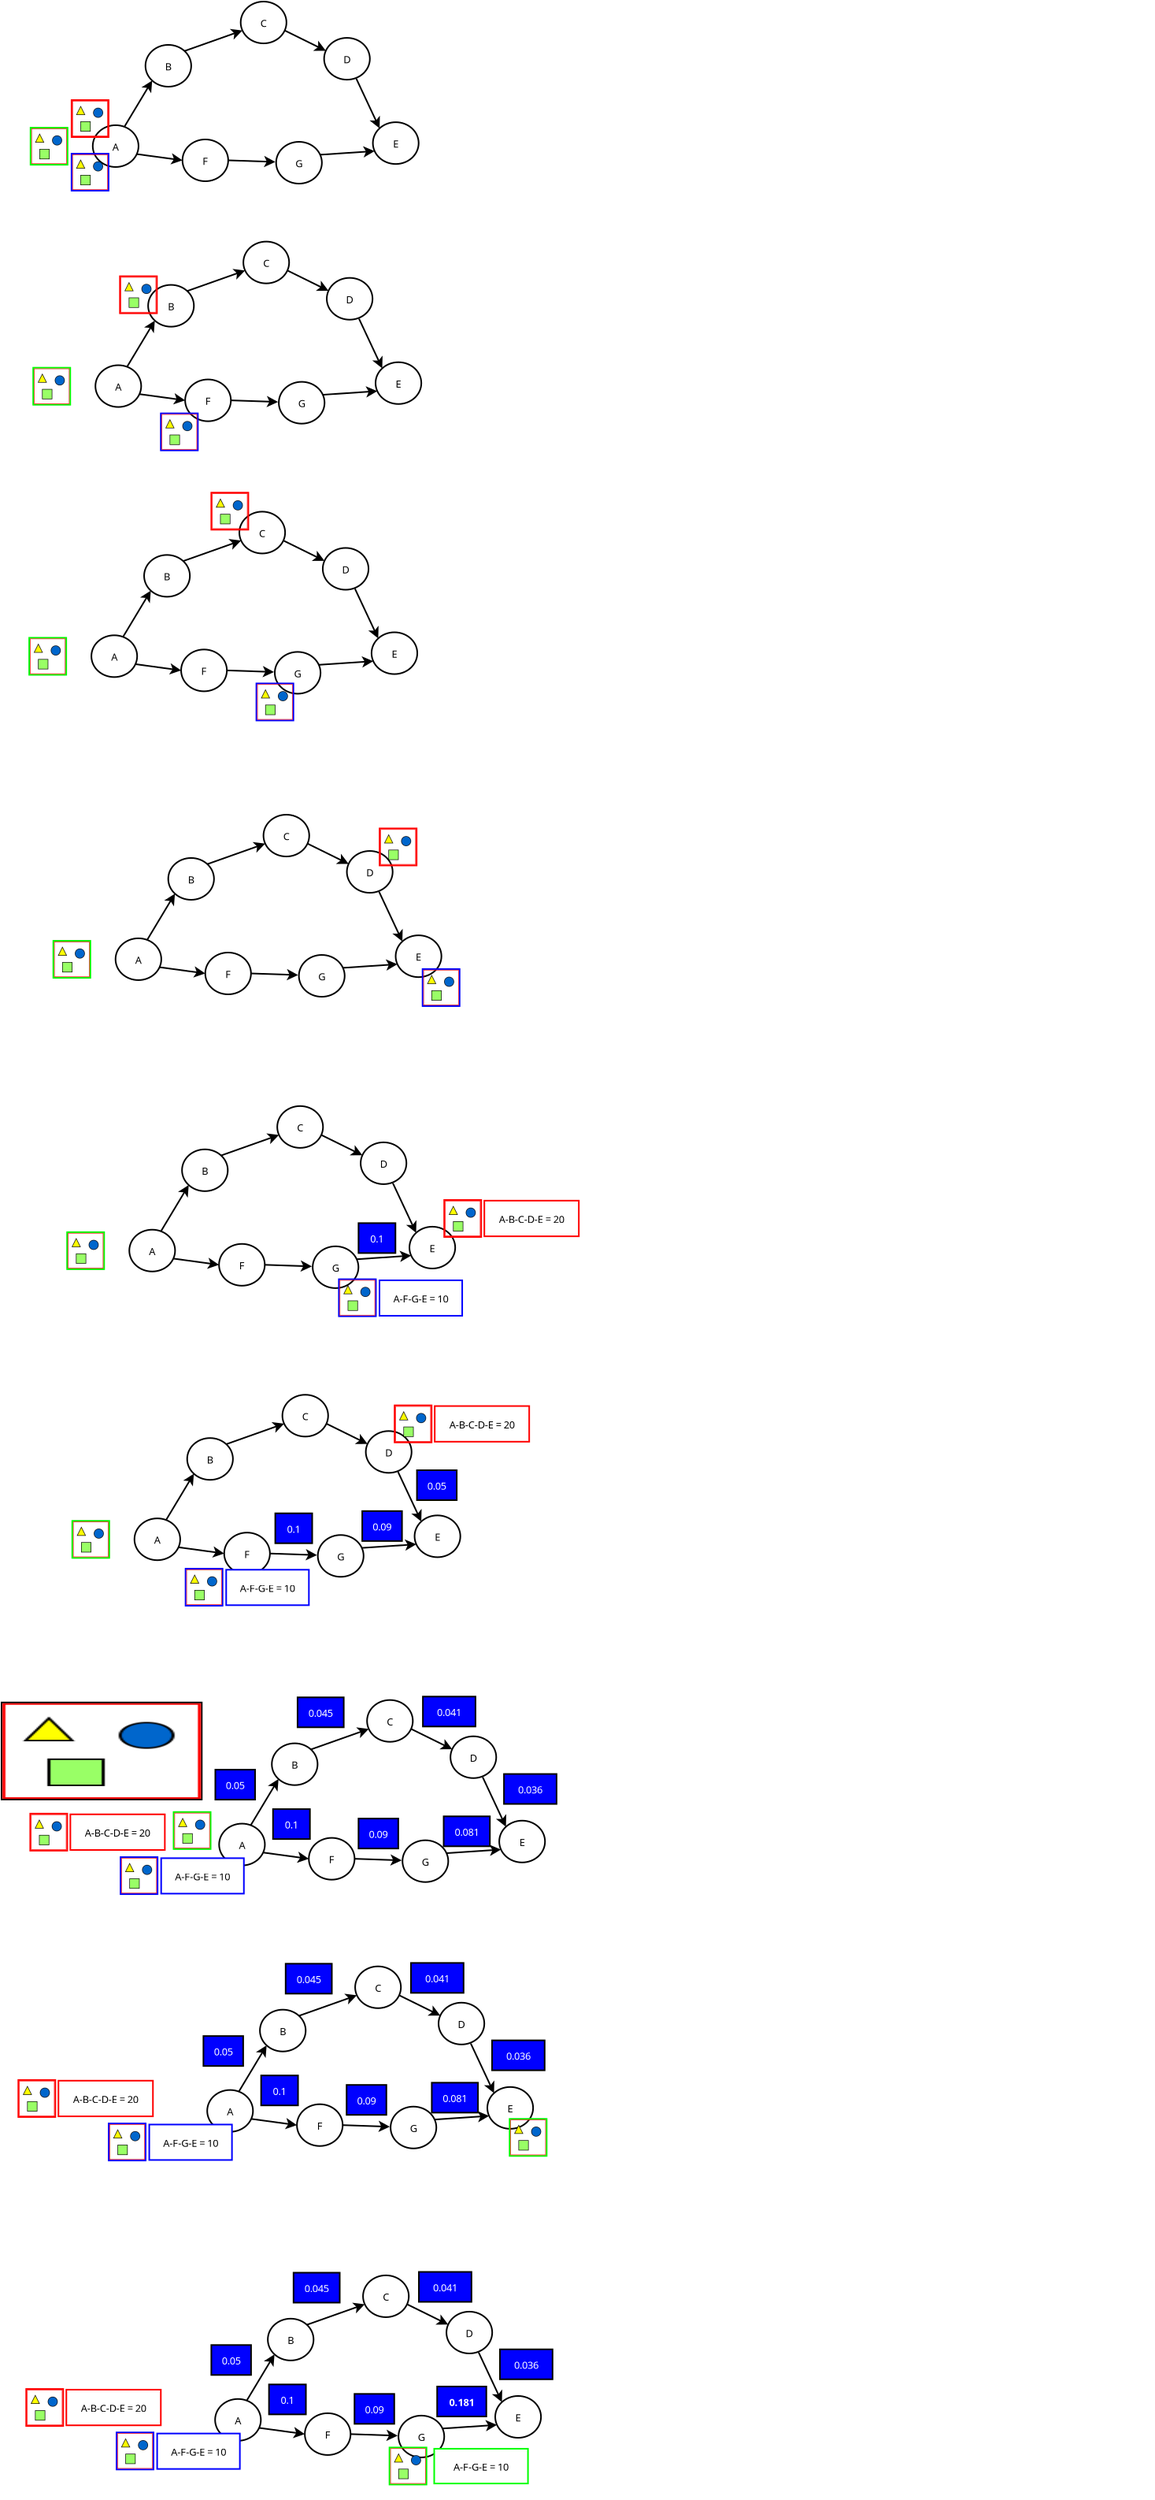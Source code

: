 <?xml version="1.0" encoding="UTF-8"?>
<dia:diagram xmlns:dia="http://www.lysator.liu.se/~alla/dia/">
  <dia:layer name="Hintergrund" visible="true" active="true">
    <dia:object type="Standard - Text" version="1" id="O0">
      <dia:attribute name="obj_pos">
        <dia:point val="46.435,146.872"/>
      </dia:attribute>
      <dia:attribute name="obj_bb">
        <dia:rectangle val="46.435,146.277;46.435,147.022"/>
      </dia:attribute>
      <dia:attribute name="text">
        <dia:composite type="text">
          <dia:attribute name="string">
            <dia:string>##</dia:string>
          </dia:attribute>
          <dia:attribute name="font">
            <dia:font family="sans" style="0" name="Helvetica"/>
          </dia:attribute>
          <dia:attribute name="height">
            <dia:real val="0.8"/>
          </dia:attribute>
          <dia:attribute name="pos">
            <dia:point val="46.435,146.872"/>
          </dia:attribute>
          <dia:attribute name="color">
            <dia:color val="#000000"/>
          </dia:attribute>
          <dia:attribute name="alignment">
            <dia:enum val="0"/>
          </dia:attribute>
        </dia:composite>
      </dia:attribute>
      <dia:attribute name="valign">
        <dia:enum val="3"/>
      </dia:attribute>
    </dia:object>
    <dia:group>
      <dia:object type="Flowchart - Ellipse" version="0" id="O1">
        <dia:attribute name="obj_pos">
          <dia:point val="-20.998,14.527"/>
        </dia:attribute>
        <dia:attribute name="obj_bb">
          <dia:rectangle val="-21.048,14.477;-18.042,17.231"/>
        </dia:attribute>
        <dia:attribute name="elem_corner">
          <dia:point val="-20.998,14.527"/>
        </dia:attribute>
        <dia:attribute name="elem_width">
          <dia:real val="2.907"/>
        </dia:attribute>
        <dia:attribute name="elem_height">
          <dia:real val="2.653"/>
        </dia:attribute>
        <dia:attribute name="show_background">
          <dia:boolean val="true"/>
        </dia:attribute>
        <dia:attribute name="padding">
          <dia:real val="0.354"/>
        </dia:attribute>
        <dia:attribute name="text">
          <dia:composite type="text">
            <dia:attribute name="string">
              <dia:string>#A#</dia:string>
            </dia:attribute>
            <dia:attribute name="font">
              <dia:font family="sans" style="0" name="Helvetica"/>
            </dia:attribute>
            <dia:attribute name="height">
              <dia:real val="0.8"/>
            </dia:attribute>
            <dia:attribute name="pos">
              <dia:point val="-19.545,16.049"/>
            </dia:attribute>
            <dia:attribute name="color">
              <dia:color val="#000000"/>
            </dia:attribute>
            <dia:attribute name="alignment">
              <dia:enum val="1"/>
            </dia:attribute>
          </dia:composite>
        </dia:attribute>
      </dia:object>
      <dia:object type="Flowchart - Ellipse" version="0" id="O2">
        <dia:attribute name="obj_pos">
          <dia:point val="-17.651,9.43"/>
        </dia:attribute>
        <dia:attribute name="obj_bb">
          <dia:rectangle val="-17.701,9.38;-14.694,12.133"/>
        </dia:attribute>
        <dia:attribute name="elem_corner">
          <dia:point val="-17.651,9.43"/>
        </dia:attribute>
        <dia:attribute name="elem_width">
          <dia:real val="2.907"/>
        </dia:attribute>
        <dia:attribute name="elem_height">
          <dia:real val="2.653"/>
        </dia:attribute>
        <dia:attribute name="show_background">
          <dia:boolean val="true"/>
        </dia:attribute>
        <dia:attribute name="padding">
          <dia:real val="0.354"/>
        </dia:attribute>
        <dia:attribute name="text">
          <dia:composite type="text">
            <dia:attribute name="string">
              <dia:string>#B#</dia:string>
            </dia:attribute>
            <dia:attribute name="font">
              <dia:font family="sans" style="0" name="Helvetica"/>
            </dia:attribute>
            <dia:attribute name="height">
              <dia:real val="0.8"/>
            </dia:attribute>
            <dia:attribute name="pos">
              <dia:point val="-16.198,10.951"/>
            </dia:attribute>
            <dia:attribute name="color">
              <dia:color val="#000000"/>
            </dia:attribute>
            <dia:attribute name="alignment">
              <dia:enum val="1"/>
            </dia:attribute>
          </dia:composite>
        </dia:attribute>
      </dia:object>
      <dia:object type="Flowchart - Ellipse" version="0" id="O3">
        <dia:attribute name="obj_pos">
          <dia:point val="-11.603,6.682"/>
        </dia:attribute>
        <dia:attribute name="obj_bb">
          <dia:rectangle val="-11.653,6.632;-8.647,9.386"/>
        </dia:attribute>
        <dia:attribute name="elem_corner">
          <dia:point val="-11.603,6.682"/>
        </dia:attribute>
        <dia:attribute name="elem_width">
          <dia:real val="2.907"/>
        </dia:attribute>
        <dia:attribute name="elem_height">
          <dia:real val="2.653"/>
        </dia:attribute>
        <dia:attribute name="show_background">
          <dia:boolean val="true"/>
        </dia:attribute>
        <dia:attribute name="padding">
          <dia:real val="0.354"/>
        </dia:attribute>
        <dia:attribute name="text">
          <dia:composite type="text">
            <dia:attribute name="string">
              <dia:string>#C#</dia:string>
            </dia:attribute>
            <dia:attribute name="font">
              <dia:font family="sans" style="0" name="Helvetica"/>
            </dia:attribute>
            <dia:attribute name="height">
              <dia:real val="0.8"/>
            </dia:attribute>
            <dia:attribute name="pos">
              <dia:point val="-10.15,8.204"/>
            </dia:attribute>
            <dia:attribute name="color">
              <dia:color val="#000000"/>
            </dia:attribute>
            <dia:attribute name="alignment">
              <dia:enum val="1"/>
            </dia:attribute>
          </dia:composite>
        </dia:attribute>
      </dia:object>
      <dia:object type="Flowchart - Ellipse" version="0" id="O4">
        <dia:attribute name="obj_pos">
          <dia:point val="-6.306,8.985"/>
        </dia:attribute>
        <dia:attribute name="obj_bb">
          <dia:rectangle val="-6.356,8.935;-3.349,11.688"/>
        </dia:attribute>
        <dia:attribute name="elem_corner">
          <dia:point val="-6.306,8.985"/>
        </dia:attribute>
        <dia:attribute name="elem_width">
          <dia:real val="2.907"/>
        </dia:attribute>
        <dia:attribute name="elem_height">
          <dia:real val="2.653"/>
        </dia:attribute>
        <dia:attribute name="show_background">
          <dia:boolean val="true"/>
        </dia:attribute>
        <dia:attribute name="padding">
          <dia:real val="0.354"/>
        </dia:attribute>
        <dia:attribute name="text">
          <dia:composite type="text">
            <dia:attribute name="string">
              <dia:string>#D#</dia:string>
            </dia:attribute>
            <dia:attribute name="font">
              <dia:font family="sans" style="0" name="Helvetica"/>
            </dia:attribute>
            <dia:attribute name="height">
              <dia:real val="0.8"/>
            </dia:attribute>
            <dia:attribute name="pos">
              <dia:point val="-4.853,10.507"/>
            </dia:attribute>
            <dia:attribute name="color">
              <dia:color val="#000000"/>
            </dia:attribute>
            <dia:attribute name="alignment">
              <dia:enum val="1"/>
            </dia:attribute>
          </dia:composite>
        </dia:attribute>
      </dia:object>
      <dia:object type="Flowchart - Ellipse" version="0" id="O5">
        <dia:attribute name="obj_pos">
          <dia:point val="-3.208,14.337"/>
        </dia:attribute>
        <dia:attribute name="obj_bb">
          <dia:rectangle val="-3.258,14.287;-0.252,17.041"/>
        </dia:attribute>
        <dia:attribute name="elem_corner">
          <dia:point val="-3.208,14.337"/>
        </dia:attribute>
        <dia:attribute name="elem_width">
          <dia:real val="2.907"/>
        </dia:attribute>
        <dia:attribute name="elem_height">
          <dia:real val="2.653"/>
        </dia:attribute>
        <dia:attribute name="show_background">
          <dia:boolean val="true"/>
        </dia:attribute>
        <dia:attribute name="padding">
          <dia:real val="0.354"/>
        </dia:attribute>
        <dia:attribute name="text">
          <dia:composite type="text">
            <dia:attribute name="string">
              <dia:string>#E#</dia:string>
            </dia:attribute>
            <dia:attribute name="font">
              <dia:font family="sans" style="0" name="Helvetica"/>
            </dia:attribute>
            <dia:attribute name="height">
              <dia:real val="0.8"/>
            </dia:attribute>
            <dia:attribute name="pos">
              <dia:point val="-1.755,15.859"/>
            </dia:attribute>
            <dia:attribute name="color">
              <dia:color val="#000000"/>
            </dia:attribute>
            <dia:attribute name="alignment">
              <dia:enum val="1"/>
            </dia:attribute>
          </dia:composite>
        </dia:attribute>
      </dia:object>
      <dia:object type="Flowchart - Ellipse" version="0" id="O6">
        <dia:attribute name="obj_pos">
          <dia:point val="-15.301,15.43"/>
        </dia:attribute>
        <dia:attribute name="obj_bb">
          <dia:rectangle val="-15.351,15.38;-12.344,18.133"/>
        </dia:attribute>
        <dia:attribute name="elem_corner">
          <dia:point val="-15.301,15.43"/>
        </dia:attribute>
        <dia:attribute name="elem_width">
          <dia:real val="2.907"/>
        </dia:attribute>
        <dia:attribute name="elem_height">
          <dia:real val="2.653"/>
        </dia:attribute>
        <dia:attribute name="show_background">
          <dia:boolean val="true"/>
        </dia:attribute>
        <dia:attribute name="padding">
          <dia:real val="0.354"/>
        </dia:attribute>
        <dia:attribute name="text">
          <dia:composite type="text">
            <dia:attribute name="string">
              <dia:string>#F#</dia:string>
            </dia:attribute>
            <dia:attribute name="font">
              <dia:font family="sans" style="0" name="Helvetica"/>
            </dia:attribute>
            <dia:attribute name="height">
              <dia:real val="0.8"/>
            </dia:attribute>
            <dia:attribute name="pos">
              <dia:point val="-13.848,16.951"/>
            </dia:attribute>
            <dia:attribute name="color">
              <dia:color val="#000000"/>
            </dia:attribute>
            <dia:attribute name="alignment">
              <dia:enum val="1"/>
            </dia:attribute>
          </dia:composite>
        </dia:attribute>
      </dia:object>
      <dia:object type="Flowchart - Ellipse" version="0" id="O7">
        <dia:attribute name="obj_pos">
          <dia:point val="-9.353,15.582"/>
        </dia:attribute>
        <dia:attribute name="obj_bb">
          <dia:rectangle val="-9.403,15.532;-6.397,18.286"/>
        </dia:attribute>
        <dia:attribute name="elem_corner">
          <dia:point val="-9.353,15.582"/>
        </dia:attribute>
        <dia:attribute name="elem_width">
          <dia:real val="2.907"/>
        </dia:attribute>
        <dia:attribute name="elem_height">
          <dia:real val="2.653"/>
        </dia:attribute>
        <dia:attribute name="show_background">
          <dia:boolean val="true"/>
        </dia:attribute>
        <dia:attribute name="padding">
          <dia:real val="0.354"/>
        </dia:attribute>
        <dia:attribute name="text">
          <dia:composite type="text">
            <dia:attribute name="string">
              <dia:string>#G#</dia:string>
            </dia:attribute>
            <dia:attribute name="font">
              <dia:font family="sans" style="0" name="Helvetica"/>
            </dia:attribute>
            <dia:attribute name="height">
              <dia:real val="0.8"/>
            </dia:attribute>
            <dia:attribute name="pos">
              <dia:point val="-7.9,17.104"/>
            </dia:attribute>
            <dia:attribute name="color">
              <dia:color val="#000000"/>
            </dia:attribute>
            <dia:attribute name="alignment">
              <dia:enum val="1"/>
            </dia:attribute>
          </dia:composite>
        </dia:attribute>
      </dia:object>
      <dia:object type="Standard - Line" version="0" id="O8">
        <dia:attribute name="obj_pos">
          <dia:point val="-18.202,16.362"/>
        </dia:attribute>
        <dia:attribute name="obj_bb">
          <dia:rectangle val="-18.259,16.305;-15.19,17.032"/>
        </dia:attribute>
        <dia:attribute name="conn_endpoints">
          <dia:point val="-18.202,16.362"/>
          <dia:point val="-15.301,16.756"/>
        </dia:attribute>
        <dia:attribute name="numcp">
          <dia:int val="1"/>
        </dia:attribute>
        <dia:attribute name="end_arrow">
          <dia:enum val="22"/>
        </dia:attribute>
        <dia:attribute name="end_arrow_length">
          <dia:real val="0.5"/>
        </dia:attribute>
        <dia:attribute name="end_arrow_width">
          <dia:real val="0.5"/>
        </dia:attribute>
        <dia:connections>
          <dia:connection handle="0" to="O1" connection="15"/>
          <dia:connection handle="1" to="O6" connection="8"/>
        </dia:connections>
      </dia:object>
      <dia:object type="Standard - Line" version="0" id="O9">
        <dia:attribute name="obj_pos">
          <dia:point val="-12.394,16.756"/>
        </dia:attribute>
        <dia:attribute name="obj_bb">
          <dia:rectangle val="-12.446,16.476;-9.29,17.199"/>
        </dia:attribute>
        <dia:attribute name="conn_endpoints">
          <dia:point val="-12.394,16.756"/>
          <dia:point val="-9.402,16.858"/>
        </dia:attribute>
        <dia:attribute name="numcp">
          <dia:int val="1"/>
        </dia:attribute>
        <dia:attribute name="end_arrow">
          <dia:enum val="22"/>
        </dia:attribute>
        <dia:attribute name="end_arrow_length">
          <dia:real val="0.5"/>
        </dia:attribute>
        <dia:attribute name="end_arrow_width">
          <dia:real val="0.5"/>
        </dia:attribute>
        <dia:connections>
          <dia:connection handle="0" to="O6" connection="0"/>
          <dia:connection handle="1" to="O7" connection="16"/>
        </dia:connections>
      </dia:object>
      <dia:object type="Standard - Line" version="0" id="O10">
        <dia:attribute name="obj_pos">
          <dia:point val="-6.557,16.401"/>
        </dia:attribute>
        <dia:attribute name="obj_bb">
          <dia:rectangle val="-6.611,15.851;-2.986,16.573"/>
        </dia:attribute>
        <dia:attribute name="conn_endpoints">
          <dia:point val="-6.557,16.401"/>
          <dia:point val="-3.098,16.172"/>
        </dia:attribute>
        <dia:attribute name="numcp">
          <dia:int val="1"/>
        </dia:attribute>
        <dia:attribute name="end_arrow">
          <dia:enum val="22"/>
        </dia:attribute>
        <dia:attribute name="end_arrow_length">
          <dia:real val="0.5"/>
        </dia:attribute>
        <dia:attribute name="end_arrow_width">
          <dia:real val="0.5"/>
        </dia:attribute>
        <dia:connections>
          <dia:connection handle="0" to="O7" connection="1"/>
          <dia:connection handle="1" to="O5" connection="9"/>
        </dia:connections>
      </dia:object>
      <dia:object type="Standard - Line" version="0" id="O11">
        <dia:attribute name="obj_pos">
          <dia:point val="-18.989,14.628"/>
        </dia:attribute>
        <dia:attribute name="obj_bb">
          <dia:rectangle val="-19.058,11.599;-17.156,14.697"/>
        </dia:attribute>
        <dia:attribute name="conn_endpoints">
          <dia:point val="-18.989,14.628"/>
          <dia:point val="-17.225,11.695"/>
        </dia:attribute>
        <dia:attribute name="numcp">
          <dia:int val="1"/>
        </dia:attribute>
        <dia:attribute name="end_arrow">
          <dia:enum val="22"/>
        </dia:attribute>
        <dia:attribute name="end_arrow_length">
          <dia:real val="0.5"/>
        </dia:attribute>
        <dia:attribute name="end_arrow_width">
          <dia:real val="0.5"/>
        </dia:attribute>
        <dia:connections>
          <dia:connection handle="0" to="O1" connection="3"/>
          <dia:connection handle="1" to="O2" connection="10"/>
        </dia:connections>
      </dia:object>
      <dia:object type="Standard - Line" version="0" id="O12">
        <dia:attribute name="obj_pos">
          <dia:point val="-15.17,9.818"/>
        </dia:attribute>
        <dia:attribute name="obj_bb">
          <dia:rectangle val="-15.234,8.377;-11.387,9.882"/>
        </dia:attribute>
        <dia:attribute name="conn_endpoints">
          <dia:point val="-15.17,9.818"/>
          <dia:point val="-11.493,8.517"/>
        </dia:attribute>
        <dia:attribute name="numcp">
          <dia:int val="1"/>
        </dia:attribute>
        <dia:attribute name="end_arrow">
          <dia:enum val="22"/>
        </dia:attribute>
        <dia:attribute name="end_arrow_length">
          <dia:real val="0.5"/>
        </dia:attribute>
        <dia:attribute name="end_arrow_width">
          <dia:real val="0.5"/>
        </dia:attribute>
        <dia:connections>
          <dia:connection handle="0" to="O2" connection="2"/>
          <dia:connection handle="1" to="O3" connection="9"/>
        </dia:connections>
      </dia:object>
      <dia:object type="Standard - Line" version="0" id="O13">
        <dia:attribute name="obj_pos">
          <dia:point val="-8.807,8.517"/>
        </dia:attribute>
        <dia:attribute name="obj_bb">
          <dia:rectangle val="-8.874,8.45;-6.095,9.877"/>
        </dia:attribute>
        <dia:attribute name="conn_endpoints">
          <dia:point val="-8.807,8.517"/>
          <dia:point val="-6.195,9.804"/>
        </dia:attribute>
        <dia:attribute name="numcp">
          <dia:int val="1"/>
        </dia:attribute>
        <dia:attribute name="end_arrow">
          <dia:enum val="22"/>
        </dia:attribute>
        <dia:attribute name="end_arrow_length">
          <dia:real val="0.5"/>
        </dia:attribute>
        <dia:attribute name="end_arrow_width">
          <dia:real val="0.5"/>
        </dia:attribute>
        <dia:connections>
          <dia:connection handle="0" to="O3" connection="15"/>
          <dia:connection handle="1" to="O4" connection="7"/>
        </dia:connections>
      </dia:object>
      <dia:object type="Standard - Line" version="0" id="O14">
        <dia:attribute name="obj_pos">
          <dia:point val="-4.26,11.576"/>
        </dia:attribute>
        <dia:attribute name="obj_bb">
          <dia:rectangle val="-4.326,11.509;-2.698,14.827"/>
        </dia:attribute>
        <dia:attribute name="conn_endpoints">
          <dia:point val="-4.26,11.576"/>
          <dia:point val="-2.783,14.726"/>
        </dia:attribute>
        <dia:attribute name="numcp">
          <dia:int val="1"/>
        </dia:attribute>
        <dia:attribute name="end_arrow">
          <dia:enum val="22"/>
        </dia:attribute>
        <dia:attribute name="end_arrow_length">
          <dia:real val="0.5"/>
        </dia:attribute>
        <dia:attribute name="end_arrow_width">
          <dia:real val="0.5"/>
        </dia:attribute>
        <dia:connections>
          <dia:connection handle="0" to="O4" connection="16"/>
          <dia:connection handle="1" to="O5" connection="6"/>
        </dia:connections>
      </dia:object>
      <dia:object type="Standard - Image" version="0" id="O15">
        <dia:attribute name="obj_pos">
          <dia:point val="-22.292,12.981"/>
        </dia:attribute>
        <dia:attribute name="obj_bb">
          <dia:rectangle val="-22.342,12.931;-19.992,15.281"/>
        </dia:attribute>
        <dia:attribute name="elem_corner">
          <dia:point val="-22.292,12.981"/>
        </dia:attribute>
        <dia:attribute name="elem_width">
          <dia:real val="2.25"/>
        </dia:attribute>
        <dia:attribute name="elem_height">
          <dia:real val="2.25"/>
        </dia:attribute>
        <dia:attribute name="border_color">
          <dia:color val="#ff0000"/>
        </dia:attribute>
        <dia:attribute name="draw_border">
          <dia:boolean val="true"/>
        </dia:attribute>
        <dia:attribute name="keep_aspect">
          <dia:boolean val="true"/>
        </dia:attribute>
        <dia:attribute name="file">
          <dia:string>#ant.png#</dia:string>
        </dia:attribute>
      </dia:object>
      <dia:object type="Standard - Image" version="0" id="O16">
        <dia:attribute name="obj_pos">
          <dia:point val="-22.294,16.383"/>
        </dia:attribute>
        <dia:attribute name="obj_bb">
          <dia:rectangle val="-22.344,16.333;-19.994,18.683"/>
        </dia:attribute>
        <dia:attribute name="elem_corner">
          <dia:point val="-22.294,16.383"/>
        </dia:attribute>
        <dia:attribute name="elem_width">
          <dia:real val="2.25"/>
        </dia:attribute>
        <dia:attribute name="elem_height">
          <dia:real val="2.25"/>
        </dia:attribute>
        <dia:attribute name="border_color">
          <dia:color val="#0000ff"/>
        </dia:attribute>
        <dia:attribute name="draw_border">
          <dia:boolean val="true"/>
        </dia:attribute>
        <dia:attribute name="keep_aspect">
          <dia:boolean val="true"/>
        </dia:attribute>
        <dia:attribute name="file">
          <dia:string>#ant.png#</dia:string>
        </dia:attribute>
      </dia:object>
      <dia:object type="Standard - Image" version="0" id="O17">
        <dia:attribute name="obj_pos">
          <dia:point val="-24.897,14.736"/>
        </dia:attribute>
        <dia:attribute name="obj_bb">
          <dia:rectangle val="-24.947,14.686;-22.597,17.036"/>
        </dia:attribute>
        <dia:attribute name="elem_corner">
          <dia:point val="-24.897,14.736"/>
        </dia:attribute>
        <dia:attribute name="elem_width">
          <dia:real val="2.25"/>
        </dia:attribute>
        <dia:attribute name="elem_height">
          <dia:real val="2.25"/>
        </dia:attribute>
        <dia:attribute name="border_color">
          <dia:color val="#00ff00"/>
        </dia:attribute>
        <dia:attribute name="draw_border">
          <dia:boolean val="true"/>
        </dia:attribute>
        <dia:attribute name="keep_aspect">
          <dia:boolean val="true"/>
        </dia:attribute>
        <dia:attribute name="file">
          <dia:string>#ant.png#</dia:string>
        </dia:attribute>
      </dia:object>
    </dia:group>
    <dia:group>
      <dia:object type="Flowchart - Ellipse" version="0" id="O18">
        <dia:attribute name="obj_pos">
          <dia:point val="-20.828,29.758"/>
        </dia:attribute>
        <dia:attribute name="obj_bb">
          <dia:rectangle val="-20.878,29.708;-17.872,32.462"/>
        </dia:attribute>
        <dia:attribute name="elem_corner">
          <dia:point val="-20.828,29.758"/>
        </dia:attribute>
        <dia:attribute name="elem_width">
          <dia:real val="2.907"/>
        </dia:attribute>
        <dia:attribute name="elem_height">
          <dia:real val="2.653"/>
        </dia:attribute>
        <dia:attribute name="show_background">
          <dia:boolean val="true"/>
        </dia:attribute>
        <dia:attribute name="padding">
          <dia:real val="0.354"/>
        </dia:attribute>
        <dia:attribute name="text">
          <dia:composite type="text">
            <dia:attribute name="string">
              <dia:string>#A#</dia:string>
            </dia:attribute>
            <dia:attribute name="font">
              <dia:font family="sans" style="0" name="Helvetica"/>
            </dia:attribute>
            <dia:attribute name="height">
              <dia:real val="0.8"/>
            </dia:attribute>
            <dia:attribute name="pos">
              <dia:point val="-19.375,31.28"/>
            </dia:attribute>
            <dia:attribute name="color">
              <dia:color val="#000000"/>
            </dia:attribute>
            <dia:attribute name="alignment">
              <dia:enum val="1"/>
            </dia:attribute>
          </dia:composite>
        </dia:attribute>
      </dia:object>
      <dia:object type="Flowchart - Ellipse" version="0" id="O19">
        <dia:attribute name="obj_pos">
          <dia:point val="-17.481,24.661"/>
        </dia:attribute>
        <dia:attribute name="obj_bb">
          <dia:rectangle val="-17.531,24.611;-14.524,27.364"/>
        </dia:attribute>
        <dia:attribute name="elem_corner">
          <dia:point val="-17.481,24.661"/>
        </dia:attribute>
        <dia:attribute name="elem_width">
          <dia:real val="2.907"/>
        </dia:attribute>
        <dia:attribute name="elem_height">
          <dia:real val="2.653"/>
        </dia:attribute>
        <dia:attribute name="show_background">
          <dia:boolean val="true"/>
        </dia:attribute>
        <dia:attribute name="padding">
          <dia:real val="0.354"/>
        </dia:attribute>
        <dia:attribute name="text">
          <dia:composite type="text">
            <dia:attribute name="string">
              <dia:string>#B#</dia:string>
            </dia:attribute>
            <dia:attribute name="font">
              <dia:font family="sans" style="0" name="Helvetica"/>
            </dia:attribute>
            <dia:attribute name="height">
              <dia:real val="0.8"/>
            </dia:attribute>
            <dia:attribute name="pos">
              <dia:point val="-16.027,26.183"/>
            </dia:attribute>
            <dia:attribute name="color">
              <dia:color val="#000000"/>
            </dia:attribute>
            <dia:attribute name="alignment">
              <dia:enum val="1"/>
            </dia:attribute>
          </dia:composite>
        </dia:attribute>
      </dia:object>
      <dia:object type="Flowchart - Ellipse" version="0" id="O20">
        <dia:attribute name="obj_pos">
          <dia:point val="-11.433,21.913"/>
        </dia:attribute>
        <dia:attribute name="obj_bb">
          <dia:rectangle val="-11.483,21.863;-8.477,24.617"/>
        </dia:attribute>
        <dia:attribute name="elem_corner">
          <dia:point val="-11.433,21.913"/>
        </dia:attribute>
        <dia:attribute name="elem_width">
          <dia:real val="2.907"/>
        </dia:attribute>
        <dia:attribute name="elem_height">
          <dia:real val="2.653"/>
        </dia:attribute>
        <dia:attribute name="show_background">
          <dia:boolean val="true"/>
        </dia:attribute>
        <dia:attribute name="padding">
          <dia:real val="0.354"/>
        </dia:attribute>
        <dia:attribute name="text">
          <dia:composite type="text">
            <dia:attribute name="string">
              <dia:string>#C#</dia:string>
            </dia:attribute>
            <dia:attribute name="font">
              <dia:font family="sans" style="0" name="Helvetica"/>
            </dia:attribute>
            <dia:attribute name="height">
              <dia:real val="0.8"/>
            </dia:attribute>
            <dia:attribute name="pos">
              <dia:point val="-9.98,23.435"/>
            </dia:attribute>
            <dia:attribute name="color">
              <dia:color val="#000000"/>
            </dia:attribute>
            <dia:attribute name="alignment">
              <dia:enum val="1"/>
            </dia:attribute>
          </dia:composite>
        </dia:attribute>
      </dia:object>
      <dia:object type="Flowchart - Ellipse" version="0" id="O21">
        <dia:attribute name="obj_pos">
          <dia:point val="-6.136,24.216"/>
        </dia:attribute>
        <dia:attribute name="obj_bb">
          <dia:rectangle val="-6.186,24.166;-3.179,26.919"/>
        </dia:attribute>
        <dia:attribute name="elem_corner">
          <dia:point val="-6.136,24.216"/>
        </dia:attribute>
        <dia:attribute name="elem_width">
          <dia:real val="2.907"/>
        </dia:attribute>
        <dia:attribute name="elem_height">
          <dia:real val="2.653"/>
        </dia:attribute>
        <dia:attribute name="show_background">
          <dia:boolean val="true"/>
        </dia:attribute>
        <dia:attribute name="padding">
          <dia:real val="0.354"/>
        </dia:attribute>
        <dia:attribute name="text">
          <dia:composite type="text">
            <dia:attribute name="string">
              <dia:string>#D#</dia:string>
            </dia:attribute>
            <dia:attribute name="font">
              <dia:font family="sans" style="0" name="Helvetica"/>
            </dia:attribute>
            <dia:attribute name="height">
              <dia:real val="0.8"/>
            </dia:attribute>
            <dia:attribute name="pos">
              <dia:point val="-4.683,25.738"/>
            </dia:attribute>
            <dia:attribute name="color">
              <dia:color val="#000000"/>
            </dia:attribute>
            <dia:attribute name="alignment">
              <dia:enum val="1"/>
            </dia:attribute>
          </dia:composite>
        </dia:attribute>
      </dia:object>
      <dia:object type="Flowchart - Ellipse" version="0" id="O22">
        <dia:attribute name="obj_pos">
          <dia:point val="-3.038,29.568"/>
        </dia:attribute>
        <dia:attribute name="obj_bb">
          <dia:rectangle val="-3.088,29.518;-0.082,32.272"/>
        </dia:attribute>
        <dia:attribute name="elem_corner">
          <dia:point val="-3.038,29.568"/>
        </dia:attribute>
        <dia:attribute name="elem_width">
          <dia:real val="2.907"/>
        </dia:attribute>
        <dia:attribute name="elem_height">
          <dia:real val="2.653"/>
        </dia:attribute>
        <dia:attribute name="show_background">
          <dia:boolean val="true"/>
        </dia:attribute>
        <dia:attribute name="padding">
          <dia:real val="0.354"/>
        </dia:attribute>
        <dia:attribute name="text">
          <dia:composite type="text">
            <dia:attribute name="string">
              <dia:string>#E#</dia:string>
            </dia:attribute>
            <dia:attribute name="font">
              <dia:font family="sans" style="0" name="Helvetica"/>
            </dia:attribute>
            <dia:attribute name="height">
              <dia:real val="0.8"/>
            </dia:attribute>
            <dia:attribute name="pos">
              <dia:point val="-1.585,31.09"/>
            </dia:attribute>
            <dia:attribute name="color">
              <dia:color val="#000000"/>
            </dia:attribute>
            <dia:attribute name="alignment">
              <dia:enum val="1"/>
            </dia:attribute>
          </dia:composite>
        </dia:attribute>
      </dia:object>
      <dia:object type="Flowchart - Ellipse" version="0" id="O23">
        <dia:attribute name="obj_pos">
          <dia:point val="-15.131,30.661"/>
        </dia:attribute>
        <dia:attribute name="obj_bb">
          <dia:rectangle val="-15.181,30.611;-12.174,33.364"/>
        </dia:attribute>
        <dia:attribute name="elem_corner">
          <dia:point val="-15.131,30.661"/>
        </dia:attribute>
        <dia:attribute name="elem_width">
          <dia:real val="2.907"/>
        </dia:attribute>
        <dia:attribute name="elem_height">
          <dia:real val="2.653"/>
        </dia:attribute>
        <dia:attribute name="show_background">
          <dia:boolean val="true"/>
        </dia:attribute>
        <dia:attribute name="padding">
          <dia:real val="0.354"/>
        </dia:attribute>
        <dia:attribute name="text">
          <dia:composite type="text">
            <dia:attribute name="string">
              <dia:string>#F#</dia:string>
            </dia:attribute>
            <dia:attribute name="font">
              <dia:font family="sans" style="0" name="Helvetica"/>
            </dia:attribute>
            <dia:attribute name="height">
              <dia:real val="0.8"/>
            </dia:attribute>
            <dia:attribute name="pos">
              <dia:point val="-13.678,32.183"/>
            </dia:attribute>
            <dia:attribute name="color">
              <dia:color val="#000000"/>
            </dia:attribute>
            <dia:attribute name="alignment">
              <dia:enum val="1"/>
            </dia:attribute>
          </dia:composite>
        </dia:attribute>
      </dia:object>
      <dia:object type="Flowchart - Ellipse" version="0" id="O24">
        <dia:attribute name="obj_pos">
          <dia:point val="-9.183,30.813"/>
        </dia:attribute>
        <dia:attribute name="obj_bb">
          <dia:rectangle val="-9.233,30.763;-6.227,33.517"/>
        </dia:attribute>
        <dia:attribute name="elem_corner">
          <dia:point val="-9.183,30.813"/>
        </dia:attribute>
        <dia:attribute name="elem_width">
          <dia:real val="2.907"/>
        </dia:attribute>
        <dia:attribute name="elem_height">
          <dia:real val="2.653"/>
        </dia:attribute>
        <dia:attribute name="show_background">
          <dia:boolean val="true"/>
        </dia:attribute>
        <dia:attribute name="padding">
          <dia:real val="0.354"/>
        </dia:attribute>
        <dia:attribute name="text">
          <dia:composite type="text">
            <dia:attribute name="string">
              <dia:string>#G#</dia:string>
            </dia:attribute>
            <dia:attribute name="font">
              <dia:font family="sans" style="0" name="Helvetica"/>
            </dia:attribute>
            <dia:attribute name="height">
              <dia:real val="0.8"/>
            </dia:attribute>
            <dia:attribute name="pos">
              <dia:point val="-7.73,32.335"/>
            </dia:attribute>
            <dia:attribute name="color">
              <dia:color val="#000000"/>
            </dia:attribute>
            <dia:attribute name="alignment">
              <dia:enum val="1"/>
            </dia:attribute>
          </dia:composite>
        </dia:attribute>
      </dia:object>
      <dia:object type="Standard - Line" version="0" id="O25">
        <dia:attribute name="obj_pos">
          <dia:point val="-18.032,31.593"/>
        </dia:attribute>
        <dia:attribute name="obj_bb">
          <dia:rectangle val="-18.088,31.537;-15.02,32.264"/>
        </dia:attribute>
        <dia:attribute name="conn_endpoints">
          <dia:point val="-18.032,31.593"/>
          <dia:point val="-15.131,31.988"/>
        </dia:attribute>
        <dia:attribute name="numcp">
          <dia:int val="1"/>
        </dia:attribute>
        <dia:attribute name="end_arrow">
          <dia:enum val="22"/>
        </dia:attribute>
        <dia:attribute name="end_arrow_length">
          <dia:real val="0.5"/>
        </dia:attribute>
        <dia:attribute name="end_arrow_width">
          <dia:real val="0.5"/>
        </dia:attribute>
        <dia:connections>
          <dia:connection handle="0" to="O18" connection="15"/>
          <dia:connection handle="1" to="O23" connection="8"/>
        </dia:connections>
      </dia:object>
      <dia:object type="Standard - Line" version="0" id="O26">
        <dia:attribute name="obj_pos">
          <dia:point val="-12.224,31.988"/>
        </dia:attribute>
        <dia:attribute name="obj_bb">
          <dia:rectangle val="-12.276,31.707;-9.12,32.43"/>
        </dia:attribute>
        <dia:attribute name="conn_endpoints">
          <dia:point val="-12.224,31.988"/>
          <dia:point val="-9.232,32.089"/>
        </dia:attribute>
        <dia:attribute name="numcp">
          <dia:int val="1"/>
        </dia:attribute>
        <dia:attribute name="end_arrow">
          <dia:enum val="22"/>
        </dia:attribute>
        <dia:attribute name="end_arrow_length">
          <dia:real val="0.5"/>
        </dia:attribute>
        <dia:attribute name="end_arrow_width">
          <dia:real val="0.5"/>
        </dia:attribute>
        <dia:connections>
          <dia:connection handle="0" to="O23" connection="0"/>
          <dia:connection handle="1" to="O24" connection="16"/>
        </dia:connections>
      </dia:object>
      <dia:object type="Standard - Line" version="0" id="O27">
        <dia:attribute name="obj_pos">
          <dia:point val="-6.387,31.632"/>
        </dia:attribute>
        <dia:attribute name="obj_bb">
          <dia:rectangle val="-6.44,31.082;-2.816,31.804"/>
        </dia:attribute>
        <dia:attribute name="conn_endpoints">
          <dia:point val="-6.387,31.632"/>
          <dia:point val="-2.928,31.403"/>
        </dia:attribute>
        <dia:attribute name="numcp">
          <dia:int val="1"/>
        </dia:attribute>
        <dia:attribute name="end_arrow">
          <dia:enum val="22"/>
        </dia:attribute>
        <dia:attribute name="end_arrow_length">
          <dia:real val="0.5"/>
        </dia:attribute>
        <dia:attribute name="end_arrow_width">
          <dia:real val="0.5"/>
        </dia:attribute>
        <dia:connections>
          <dia:connection handle="0" to="O24" connection="1"/>
          <dia:connection handle="1" to="O22" connection="9"/>
        </dia:connections>
      </dia:object>
      <dia:object type="Standard - Line" version="0" id="O28">
        <dia:attribute name="obj_pos">
          <dia:point val="-18.819,29.859"/>
        </dia:attribute>
        <dia:attribute name="obj_bb">
          <dia:rectangle val="-18.887,26.83;-16.986,29.928"/>
        </dia:attribute>
        <dia:attribute name="conn_endpoints">
          <dia:point val="-18.819,29.859"/>
          <dia:point val="-17.055,26.926"/>
        </dia:attribute>
        <dia:attribute name="numcp">
          <dia:int val="1"/>
        </dia:attribute>
        <dia:attribute name="end_arrow">
          <dia:enum val="22"/>
        </dia:attribute>
        <dia:attribute name="end_arrow_length">
          <dia:real val="0.5"/>
        </dia:attribute>
        <dia:attribute name="end_arrow_width">
          <dia:real val="0.5"/>
        </dia:attribute>
        <dia:connections>
          <dia:connection handle="0" to="O18" connection="3"/>
          <dia:connection handle="1" to="O19" connection="10"/>
        </dia:connections>
      </dia:object>
      <dia:object type="Standard - Line" version="0" id="O29">
        <dia:attribute name="obj_pos">
          <dia:point val="-15.0,25.049"/>
        </dia:attribute>
        <dia:attribute name="obj_bb">
          <dia:rectangle val="-15.064,23.608;-11.217,25.113"/>
        </dia:attribute>
        <dia:attribute name="conn_endpoints">
          <dia:point val="-15.0,25.049"/>
          <dia:point val="-11.323,23.748"/>
        </dia:attribute>
        <dia:attribute name="numcp">
          <dia:int val="1"/>
        </dia:attribute>
        <dia:attribute name="end_arrow">
          <dia:enum val="22"/>
        </dia:attribute>
        <dia:attribute name="end_arrow_length">
          <dia:real val="0.5"/>
        </dia:attribute>
        <dia:attribute name="end_arrow_width">
          <dia:real val="0.5"/>
        </dia:attribute>
        <dia:connections>
          <dia:connection handle="0" to="O19" connection="2"/>
          <dia:connection handle="1" to="O20" connection="9"/>
        </dia:connections>
      </dia:object>
      <dia:object type="Standard - Line" version="0" id="O30">
        <dia:attribute name="obj_pos">
          <dia:point val="-8.637,23.748"/>
        </dia:attribute>
        <dia:attribute name="obj_bb">
          <dia:rectangle val="-8.704,23.681;-5.925,25.108"/>
        </dia:attribute>
        <dia:attribute name="conn_endpoints">
          <dia:point val="-8.637,23.748"/>
          <dia:point val="-6.025,25.035"/>
        </dia:attribute>
        <dia:attribute name="numcp">
          <dia:int val="1"/>
        </dia:attribute>
        <dia:attribute name="end_arrow">
          <dia:enum val="22"/>
        </dia:attribute>
        <dia:attribute name="end_arrow_length">
          <dia:real val="0.5"/>
        </dia:attribute>
        <dia:attribute name="end_arrow_width">
          <dia:real val="0.5"/>
        </dia:attribute>
        <dia:connections>
          <dia:connection handle="0" to="O20" connection="15"/>
          <dia:connection handle="1" to="O21" connection="7"/>
        </dia:connections>
      </dia:object>
      <dia:object type="Standard - Line" version="0" id="O31">
        <dia:attribute name="obj_pos">
          <dia:point val="-4.09,26.807"/>
        </dia:attribute>
        <dia:attribute name="obj_bb">
          <dia:rectangle val="-4.156,26.74;-2.528,30.058"/>
        </dia:attribute>
        <dia:attribute name="conn_endpoints">
          <dia:point val="-4.09,26.807"/>
          <dia:point val="-2.613,29.957"/>
        </dia:attribute>
        <dia:attribute name="numcp">
          <dia:int val="1"/>
        </dia:attribute>
        <dia:attribute name="end_arrow">
          <dia:enum val="22"/>
        </dia:attribute>
        <dia:attribute name="end_arrow_length">
          <dia:real val="0.5"/>
        </dia:attribute>
        <dia:attribute name="end_arrow_width">
          <dia:real val="0.5"/>
        </dia:attribute>
        <dia:connections>
          <dia:connection handle="0" to="O21" connection="16"/>
          <dia:connection handle="1" to="O22" connection="6"/>
        </dia:connections>
      </dia:object>
      <dia:object type="Standard - Image" version="0" id="O32">
        <dia:attribute name="obj_pos">
          <dia:point val="-19.222,24.162"/>
        </dia:attribute>
        <dia:attribute name="obj_bb">
          <dia:rectangle val="-19.272,24.112;-16.922,26.462"/>
        </dia:attribute>
        <dia:attribute name="elem_corner">
          <dia:point val="-19.222,24.162"/>
        </dia:attribute>
        <dia:attribute name="elem_width">
          <dia:real val="2.25"/>
        </dia:attribute>
        <dia:attribute name="elem_height">
          <dia:real val="2.25"/>
        </dia:attribute>
        <dia:attribute name="border_color">
          <dia:color val="#ff0000"/>
        </dia:attribute>
        <dia:attribute name="draw_border">
          <dia:boolean val="true"/>
        </dia:attribute>
        <dia:attribute name="keep_aspect">
          <dia:boolean val="true"/>
        </dia:attribute>
        <dia:attribute name="file">
          <dia:string>#ant.png#</dia:string>
        </dia:attribute>
      </dia:object>
      <dia:object type="Standard - Image" version="0" id="O33">
        <dia:attribute name="obj_pos">
          <dia:point val="-16.624,32.864"/>
        </dia:attribute>
        <dia:attribute name="obj_bb">
          <dia:rectangle val="-16.674,32.814;-14.324,35.164"/>
        </dia:attribute>
        <dia:attribute name="elem_corner">
          <dia:point val="-16.624,32.864"/>
        </dia:attribute>
        <dia:attribute name="elem_width">
          <dia:real val="2.25"/>
        </dia:attribute>
        <dia:attribute name="elem_height">
          <dia:real val="2.25"/>
        </dia:attribute>
        <dia:attribute name="border_color">
          <dia:color val="#0000ff"/>
        </dia:attribute>
        <dia:attribute name="draw_border">
          <dia:boolean val="true"/>
        </dia:attribute>
        <dia:attribute name="keep_aspect">
          <dia:boolean val="true"/>
        </dia:attribute>
        <dia:attribute name="file">
          <dia:string>#ant.png#</dia:string>
        </dia:attribute>
      </dia:object>
      <dia:object type="Standard - Image" version="0" id="O34">
        <dia:attribute name="obj_pos">
          <dia:point val="-24.727,29.967"/>
        </dia:attribute>
        <dia:attribute name="obj_bb">
          <dia:rectangle val="-24.777,29.917;-22.427,32.267"/>
        </dia:attribute>
        <dia:attribute name="elem_corner">
          <dia:point val="-24.727,29.967"/>
        </dia:attribute>
        <dia:attribute name="elem_width">
          <dia:real val="2.25"/>
        </dia:attribute>
        <dia:attribute name="elem_height">
          <dia:real val="2.25"/>
        </dia:attribute>
        <dia:attribute name="border_color">
          <dia:color val="#00ff00"/>
        </dia:attribute>
        <dia:attribute name="draw_border">
          <dia:boolean val="true"/>
        </dia:attribute>
        <dia:attribute name="keep_aspect">
          <dia:boolean val="true"/>
        </dia:attribute>
        <dia:attribute name="file">
          <dia:string>#ant.png#</dia:string>
        </dia:attribute>
      </dia:object>
    </dia:group>
    <dia:group>
      <dia:object type="Flowchart - Ellipse" version="0" id="O35">
        <dia:attribute name="obj_pos">
          <dia:point val="-21.084,46.897"/>
        </dia:attribute>
        <dia:attribute name="obj_bb">
          <dia:rectangle val="-21.134,46.847;-18.127,49.6"/>
        </dia:attribute>
        <dia:attribute name="elem_corner">
          <dia:point val="-21.084,46.897"/>
        </dia:attribute>
        <dia:attribute name="elem_width">
          <dia:real val="2.907"/>
        </dia:attribute>
        <dia:attribute name="elem_height">
          <dia:real val="2.653"/>
        </dia:attribute>
        <dia:attribute name="show_background">
          <dia:boolean val="true"/>
        </dia:attribute>
        <dia:attribute name="padding">
          <dia:real val="0.354"/>
        </dia:attribute>
        <dia:attribute name="text">
          <dia:composite type="text">
            <dia:attribute name="string">
              <dia:string>#A#</dia:string>
            </dia:attribute>
            <dia:attribute name="font">
              <dia:font family="sans" style="0" name="Helvetica"/>
            </dia:attribute>
            <dia:attribute name="height">
              <dia:real val="0.8"/>
            </dia:attribute>
            <dia:attribute name="pos">
              <dia:point val="-19.63,48.419"/>
            </dia:attribute>
            <dia:attribute name="color">
              <dia:color val="#000000"/>
            </dia:attribute>
            <dia:attribute name="alignment">
              <dia:enum val="1"/>
            </dia:attribute>
          </dia:composite>
        </dia:attribute>
      </dia:object>
      <dia:object type="Flowchart - Ellipse" version="0" id="O36">
        <dia:attribute name="obj_pos">
          <dia:point val="-17.736,41.799"/>
        </dia:attribute>
        <dia:attribute name="obj_bb">
          <dia:rectangle val="-17.786,41.749;-14.779,44.503"/>
        </dia:attribute>
        <dia:attribute name="elem_corner">
          <dia:point val="-17.736,41.799"/>
        </dia:attribute>
        <dia:attribute name="elem_width">
          <dia:real val="2.907"/>
        </dia:attribute>
        <dia:attribute name="elem_height">
          <dia:real val="2.653"/>
        </dia:attribute>
        <dia:attribute name="show_background">
          <dia:boolean val="true"/>
        </dia:attribute>
        <dia:attribute name="padding">
          <dia:real val="0.354"/>
        </dia:attribute>
        <dia:attribute name="text">
          <dia:composite type="text">
            <dia:attribute name="string">
              <dia:string>#B#</dia:string>
            </dia:attribute>
            <dia:attribute name="font">
              <dia:font family="sans" style="0" name="Helvetica"/>
            </dia:attribute>
            <dia:attribute name="height">
              <dia:real val="0.8"/>
            </dia:attribute>
            <dia:attribute name="pos">
              <dia:point val="-16.283,43.321"/>
            </dia:attribute>
            <dia:attribute name="color">
              <dia:color val="#000000"/>
            </dia:attribute>
            <dia:attribute name="alignment">
              <dia:enum val="1"/>
            </dia:attribute>
          </dia:composite>
        </dia:attribute>
      </dia:object>
      <dia:object type="Flowchart - Ellipse" version="0" id="O37">
        <dia:attribute name="obj_pos">
          <dia:point val="-11.688,39.052"/>
        </dia:attribute>
        <dia:attribute name="obj_bb">
          <dia:rectangle val="-11.739,39.002;-8.732,41.755"/>
        </dia:attribute>
        <dia:attribute name="elem_corner">
          <dia:point val="-11.688,39.052"/>
        </dia:attribute>
        <dia:attribute name="elem_width">
          <dia:real val="2.907"/>
        </dia:attribute>
        <dia:attribute name="elem_height">
          <dia:real val="2.653"/>
        </dia:attribute>
        <dia:attribute name="show_background">
          <dia:boolean val="true"/>
        </dia:attribute>
        <dia:attribute name="padding">
          <dia:real val="0.354"/>
        </dia:attribute>
        <dia:attribute name="text">
          <dia:composite type="text">
            <dia:attribute name="string">
              <dia:string>#C#</dia:string>
            </dia:attribute>
            <dia:attribute name="font">
              <dia:font family="sans" style="0" name="Helvetica"/>
            </dia:attribute>
            <dia:attribute name="height">
              <dia:real val="0.8"/>
            </dia:attribute>
            <dia:attribute name="pos">
              <dia:point val="-10.235,40.574"/>
            </dia:attribute>
            <dia:attribute name="color">
              <dia:color val="#000000"/>
            </dia:attribute>
            <dia:attribute name="alignment">
              <dia:enum val="1"/>
            </dia:attribute>
          </dia:composite>
        </dia:attribute>
      </dia:object>
      <dia:object type="Flowchart - Ellipse" version="0" id="O38">
        <dia:attribute name="obj_pos">
          <dia:point val="-6.391,41.354"/>
        </dia:attribute>
        <dia:attribute name="obj_bb">
          <dia:rectangle val="-6.441,41.304;-3.434,44.058"/>
        </dia:attribute>
        <dia:attribute name="elem_corner">
          <dia:point val="-6.391,41.354"/>
        </dia:attribute>
        <dia:attribute name="elem_width">
          <dia:real val="2.907"/>
        </dia:attribute>
        <dia:attribute name="elem_height">
          <dia:real val="2.653"/>
        </dia:attribute>
        <dia:attribute name="show_background">
          <dia:boolean val="true"/>
        </dia:attribute>
        <dia:attribute name="padding">
          <dia:real val="0.354"/>
        </dia:attribute>
        <dia:attribute name="text">
          <dia:composite type="text">
            <dia:attribute name="string">
              <dia:string>#D#</dia:string>
            </dia:attribute>
            <dia:attribute name="font">
              <dia:font family="sans" style="0" name="Helvetica"/>
            </dia:attribute>
            <dia:attribute name="height">
              <dia:real val="0.8"/>
            </dia:attribute>
            <dia:attribute name="pos">
              <dia:point val="-4.938,42.876"/>
            </dia:attribute>
            <dia:attribute name="color">
              <dia:color val="#000000"/>
            </dia:attribute>
            <dia:attribute name="alignment">
              <dia:enum val="1"/>
            </dia:attribute>
          </dia:composite>
        </dia:attribute>
      </dia:object>
      <dia:object type="Flowchart - Ellipse" version="0" id="O39">
        <dia:attribute name="obj_pos">
          <dia:point val="-3.293,46.707"/>
        </dia:attribute>
        <dia:attribute name="obj_bb">
          <dia:rectangle val="-3.343,46.657;-0.337,49.41"/>
        </dia:attribute>
        <dia:attribute name="elem_corner">
          <dia:point val="-3.293,46.707"/>
        </dia:attribute>
        <dia:attribute name="elem_width">
          <dia:real val="2.907"/>
        </dia:attribute>
        <dia:attribute name="elem_height">
          <dia:real val="2.653"/>
        </dia:attribute>
        <dia:attribute name="show_background">
          <dia:boolean val="true"/>
        </dia:attribute>
        <dia:attribute name="padding">
          <dia:real val="0.354"/>
        </dia:attribute>
        <dia:attribute name="text">
          <dia:composite type="text">
            <dia:attribute name="string">
              <dia:string>#E#</dia:string>
            </dia:attribute>
            <dia:attribute name="font">
              <dia:font family="sans" style="0" name="Helvetica"/>
            </dia:attribute>
            <dia:attribute name="height">
              <dia:real val="0.8"/>
            </dia:attribute>
            <dia:attribute name="pos">
              <dia:point val="-1.84,48.229"/>
            </dia:attribute>
            <dia:attribute name="color">
              <dia:color val="#000000"/>
            </dia:attribute>
            <dia:attribute name="alignment">
              <dia:enum val="1"/>
            </dia:attribute>
          </dia:composite>
        </dia:attribute>
      </dia:object>
      <dia:object type="Flowchart - Ellipse" version="0" id="O40">
        <dia:attribute name="obj_pos">
          <dia:point val="-15.386,47.799"/>
        </dia:attribute>
        <dia:attribute name="obj_bb">
          <dia:rectangle val="-15.436,47.749;-12.429,50.503"/>
        </dia:attribute>
        <dia:attribute name="elem_corner">
          <dia:point val="-15.386,47.799"/>
        </dia:attribute>
        <dia:attribute name="elem_width">
          <dia:real val="2.907"/>
        </dia:attribute>
        <dia:attribute name="elem_height">
          <dia:real val="2.653"/>
        </dia:attribute>
        <dia:attribute name="show_background">
          <dia:boolean val="true"/>
        </dia:attribute>
        <dia:attribute name="padding">
          <dia:real val="0.354"/>
        </dia:attribute>
        <dia:attribute name="text">
          <dia:composite type="text">
            <dia:attribute name="string">
              <dia:string>#F#</dia:string>
            </dia:attribute>
            <dia:attribute name="font">
              <dia:font family="sans" style="0" name="Helvetica"/>
            </dia:attribute>
            <dia:attribute name="height">
              <dia:real val="0.8"/>
            </dia:attribute>
            <dia:attribute name="pos">
              <dia:point val="-13.933,49.321"/>
            </dia:attribute>
            <dia:attribute name="color">
              <dia:color val="#000000"/>
            </dia:attribute>
            <dia:attribute name="alignment">
              <dia:enum val="1"/>
            </dia:attribute>
          </dia:composite>
        </dia:attribute>
      </dia:object>
      <dia:object type="Flowchart - Ellipse" version="0" id="O41">
        <dia:attribute name="obj_pos">
          <dia:point val="-9.438,47.952"/>
        </dia:attribute>
        <dia:attribute name="obj_bb">
          <dia:rectangle val="-9.488,47.902;-6.482,50.655"/>
        </dia:attribute>
        <dia:attribute name="elem_corner">
          <dia:point val="-9.438,47.952"/>
        </dia:attribute>
        <dia:attribute name="elem_width">
          <dia:real val="2.907"/>
        </dia:attribute>
        <dia:attribute name="elem_height">
          <dia:real val="2.653"/>
        </dia:attribute>
        <dia:attribute name="show_background">
          <dia:boolean val="true"/>
        </dia:attribute>
        <dia:attribute name="padding">
          <dia:real val="0.354"/>
        </dia:attribute>
        <dia:attribute name="text">
          <dia:composite type="text">
            <dia:attribute name="string">
              <dia:string>#G#</dia:string>
            </dia:attribute>
            <dia:attribute name="font">
              <dia:font family="sans" style="0" name="Helvetica"/>
            </dia:attribute>
            <dia:attribute name="height">
              <dia:real val="0.8"/>
            </dia:attribute>
            <dia:attribute name="pos">
              <dia:point val="-7.985,49.474"/>
            </dia:attribute>
            <dia:attribute name="color">
              <dia:color val="#000000"/>
            </dia:attribute>
            <dia:attribute name="alignment">
              <dia:enum val="1"/>
            </dia:attribute>
          </dia:composite>
        </dia:attribute>
      </dia:object>
      <dia:object type="Standard - Line" version="0" id="O42">
        <dia:attribute name="obj_pos">
          <dia:point val="-18.287,48.731"/>
        </dia:attribute>
        <dia:attribute name="obj_bb">
          <dia:rectangle val="-18.344,48.675;-15.275,49.402"/>
        </dia:attribute>
        <dia:attribute name="conn_endpoints">
          <dia:point val="-18.287,48.731"/>
          <dia:point val="-15.386,49.126"/>
        </dia:attribute>
        <dia:attribute name="numcp">
          <dia:int val="1"/>
        </dia:attribute>
        <dia:attribute name="end_arrow">
          <dia:enum val="22"/>
        </dia:attribute>
        <dia:attribute name="end_arrow_length">
          <dia:real val="0.5"/>
        </dia:attribute>
        <dia:attribute name="end_arrow_width">
          <dia:real val="0.5"/>
        </dia:attribute>
        <dia:connections>
          <dia:connection handle="0" to="O35" connection="15"/>
          <dia:connection handle="1" to="O40" connection="8"/>
        </dia:connections>
      </dia:object>
      <dia:object type="Standard - Line" version="0" id="O43">
        <dia:attribute name="obj_pos">
          <dia:point val="-12.479,49.126"/>
        </dia:attribute>
        <dia:attribute name="obj_bb">
          <dia:rectangle val="-12.531,48.845;-9.375,49.568"/>
        </dia:attribute>
        <dia:attribute name="conn_endpoints">
          <dia:point val="-12.479,49.126"/>
          <dia:point val="-9.487,49.228"/>
        </dia:attribute>
        <dia:attribute name="numcp">
          <dia:int val="1"/>
        </dia:attribute>
        <dia:attribute name="end_arrow">
          <dia:enum val="22"/>
        </dia:attribute>
        <dia:attribute name="end_arrow_length">
          <dia:real val="0.5"/>
        </dia:attribute>
        <dia:attribute name="end_arrow_width">
          <dia:real val="0.5"/>
        </dia:attribute>
        <dia:connections>
          <dia:connection handle="0" to="O40" connection="0"/>
          <dia:connection handle="1" to="O41" connection="16"/>
        </dia:connections>
      </dia:object>
      <dia:object type="Standard - Line" version="0" id="O44">
        <dia:attribute name="obj_pos">
          <dia:point val="-6.642,48.771"/>
        </dia:attribute>
        <dia:attribute name="obj_bb">
          <dia:rectangle val="-6.696,48.221;-3.071,48.943"/>
        </dia:attribute>
        <dia:attribute name="conn_endpoints">
          <dia:point val="-6.642,48.771"/>
          <dia:point val="-3.183,48.541"/>
        </dia:attribute>
        <dia:attribute name="numcp">
          <dia:int val="1"/>
        </dia:attribute>
        <dia:attribute name="end_arrow">
          <dia:enum val="22"/>
        </dia:attribute>
        <dia:attribute name="end_arrow_length">
          <dia:real val="0.5"/>
        </dia:attribute>
        <dia:attribute name="end_arrow_width">
          <dia:real val="0.5"/>
        </dia:attribute>
        <dia:connections>
          <dia:connection handle="0" to="O41" connection="1"/>
          <dia:connection handle="1" to="O39" connection="9"/>
        </dia:connections>
      </dia:object>
      <dia:object type="Standard - Line" version="0" id="O45">
        <dia:attribute name="obj_pos">
          <dia:point val="-19.074,46.998"/>
        </dia:attribute>
        <dia:attribute name="obj_bb">
          <dia:rectangle val="-19.143,43.968;-17.241,47.066"/>
        </dia:attribute>
        <dia:attribute name="conn_endpoints">
          <dia:point val="-19.074,46.998"/>
          <dia:point val="-17.31,44.064"/>
        </dia:attribute>
        <dia:attribute name="numcp">
          <dia:int val="1"/>
        </dia:attribute>
        <dia:attribute name="end_arrow">
          <dia:enum val="22"/>
        </dia:attribute>
        <dia:attribute name="end_arrow_length">
          <dia:real val="0.5"/>
        </dia:attribute>
        <dia:attribute name="end_arrow_width">
          <dia:real val="0.5"/>
        </dia:attribute>
        <dia:connections>
          <dia:connection handle="0" to="O35" connection="3"/>
          <dia:connection handle="1" to="O36" connection="10"/>
        </dia:connections>
      </dia:object>
      <dia:object type="Standard - Line" version="0" id="O46">
        <dia:attribute name="obj_pos">
          <dia:point val="-15.255,42.188"/>
        </dia:attribute>
        <dia:attribute name="obj_bb">
          <dia:rectangle val="-15.319,40.747;-11.473,42.252"/>
        </dia:attribute>
        <dia:attribute name="conn_endpoints">
          <dia:point val="-15.255,42.188"/>
          <dia:point val="-11.578,40.886"/>
        </dia:attribute>
        <dia:attribute name="numcp">
          <dia:int val="1"/>
        </dia:attribute>
        <dia:attribute name="end_arrow">
          <dia:enum val="22"/>
        </dia:attribute>
        <dia:attribute name="end_arrow_length">
          <dia:real val="0.5"/>
        </dia:attribute>
        <dia:attribute name="end_arrow_width">
          <dia:real val="0.5"/>
        </dia:attribute>
        <dia:connections>
          <dia:connection handle="0" to="O36" connection="2"/>
          <dia:connection handle="1" to="O37" connection="9"/>
        </dia:connections>
      </dia:object>
      <dia:object type="Standard - Line" version="0" id="O47">
        <dia:attribute name="obj_pos">
          <dia:point val="-8.892,40.886"/>
        </dia:attribute>
        <dia:attribute name="obj_bb">
          <dia:rectangle val="-8.959,40.819;-6.18,42.247"/>
        </dia:attribute>
        <dia:attribute name="conn_endpoints">
          <dia:point val="-8.892,40.886"/>
          <dia:point val="-6.28,42.173"/>
        </dia:attribute>
        <dia:attribute name="numcp">
          <dia:int val="1"/>
        </dia:attribute>
        <dia:attribute name="end_arrow">
          <dia:enum val="22"/>
        </dia:attribute>
        <dia:attribute name="end_arrow_length">
          <dia:real val="0.5"/>
        </dia:attribute>
        <dia:attribute name="end_arrow_width">
          <dia:real val="0.5"/>
        </dia:attribute>
        <dia:connections>
          <dia:connection handle="0" to="O37" connection="15"/>
          <dia:connection handle="1" to="O38" connection="7"/>
        </dia:connections>
      </dia:object>
      <dia:object type="Standard - Line" version="0" id="O48">
        <dia:attribute name="obj_pos">
          <dia:point val="-4.345,43.945"/>
        </dia:attribute>
        <dia:attribute name="obj_bb">
          <dia:rectangle val="-4.411,43.879;-2.783,47.197"/>
        </dia:attribute>
        <dia:attribute name="conn_endpoints">
          <dia:point val="-4.345,43.945"/>
          <dia:point val="-2.868,47.095"/>
        </dia:attribute>
        <dia:attribute name="numcp">
          <dia:int val="1"/>
        </dia:attribute>
        <dia:attribute name="end_arrow">
          <dia:enum val="22"/>
        </dia:attribute>
        <dia:attribute name="end_arrow_length">
          <dia:real val="0.5"/>
        </dia:attribute>
        <dia:attribute name="end_arrow_width">
          <dia:real val="0.5"/>
        </dia:attribute>
        <dia:connections>
          <dia:connection handle="0" to="O38" connection="16"/>
          <dia:connection handle="1" to="O39" connection="6"/>
        </dia:connections>
      </dia:object>
      <dia:object type="Standard - Image" version="0" id="O49">
        <dia:attribute name="obj_pos">
          <dia:point val="-13.418,37.895"/>
        </dia:attribute>
        <dia:attribute name="obj_bb">
          <dia:rectangle val="-13.468,37.845;-11.118,40.195"/>
        </dia:attribute>
        <dia:attribute name="elem_corner">
          <dia:point val="-13.418,37.895"/>
        </dia:attribute>
        <dia:attribute name="elem_width">
          <dia:real val="2.25"/>
        </dia:attribute>
        <dia:attribute name="elem_height">
          <dia:real val="2.25"/>
        </dia:attribute>
        <dia:attribute name="border_color">
          <dia:color val="#ff0000"/>
        </dia:attribute>
        <dia:attribute name="draw_border">
          <dia:boolean val="true"/>
        </dia:attribute>
        <dia:attribute name="keep_aspect">
          <dia:boolean val="true"/>
        </dia:attribute>
        <dia:attribute name="file">
          <dia:string>#ant.png#</dia:string>
        </dia:attribute>
      </dia:object>
      <dia:object type="Standard - Image" version="0" id="O50">
        <dia:attribute name="obj_pos">
          <dia:point val="-10.555,50.003"/>
        </dia:attribute>
        <dia:attribute name="obj_bb">
          <dia:rectangle val="-10.605,49.953;-8.255,52.303"/>
        </dia:attribute>
        <dia:attribute name="elem_corner">
          <dia:point val="-10.555,50.003"/>
        </dia:attribute>
        <dia:attribute name="elem_width">
          <dia:real val="2.25"/>
        </dia:attribute>
        <dia:attribute name="elem_height">
          <dia:real val="2.25"/>
        </dia:attribute>
        <dia:attribute name="border_color">
          <dia:color val="#0000ff"/>
        </dia:attribute>
        <dia:attribute name="draw_border">
          <dia:boolean val="true"/>
        </dia:attribute>
        <dia:attribute name="keep_aspect">
          <dia:boolean val="true"/>
        </dia:attribute>
        <dia:attribute name="file">
          <dia:string>#ant.png#</dia:string>
        </dia:attribute>
      </dia:object>
      <dia:object type="Standard - Image" version="0" id="O51">
        <dia:attribute name="obj_pos">
          <dia:point val="-24.982,47.105"/>
        </dia:attribute>
        <dia:attribute name="obj_bb">
          <dia:rectangle val="-25.032,47.055;-22.682,49.405"/>
        </dia:attribute>
        <dia:attribute name="elem_corner">
          <dia:point val="-24.982,47.105"/>
        </dia:attribute>
        <dia:attribute name="elem_width">
          <dia:real val="2.25"/>
        </dia:attribute>
        <dia:attribute name="elem_height">
          <dia:real val="2.25"/>
        </dia:attribute>
        <dia:attribute name="border_color">
          <dia:color val="#00ff00"/>
        </dia:attribute>
        <dia:attribute name="draw_border">
          <dia:boolean val="true"/>
        </dia:attribute>
        <dia:attribute name="keep_aspect">
          <dia:boolean val="true"/>
        </dia:attribute>
        <dia:attribute name="file">
          <dia:string>#ant.png#</dia:string>
        </dia:attribute>
      </dia:object>
    </dia:group>
    <dia:group>
      <dia:object type="Flowchart - Ellipse" version="0" id="O52">
        <dia:attribute name="obj_pos">
          <dia:point val="-19.551,66.127"/>
        </dia:attribute>
        <dia:attribute name="obj_bb">
          <dia:rectangle val="-19.601,66.078;-16.595,68.831"/>
        </dia:attribute>
        <dia:attribute name="elem_corner">
          <dia:point val="-19.551,66.127"/>
        </dia:attribute>
        <dia:attribute name="elem_width">
          <dia:real val="2.907"/>
        </dia:attribute>
        <dia:attribute name="elem_height">
          <dia:real val="2.653"/>
        </dia:attribute>
        <dia:attribute name="show_background">
          <dia:boolean val="true"/>
        </dia:attribute>
        <dia:attribute name="padding">
          <dia:real val="0.354"/>
        </dia:attribute>
        <dia:attribute name="text">
          <dia:composite type="text">
            <dia:attribute name="string">
              <dia:string>#A#</dia:string>
            </dia:attribute>
            <dia:attribute name="font">
              <dia:font family="sans" style="0" name="Helvetica"/>
            </dia:attribute>
            <dia:attribute name="height">
              <dia:real val="0.8"/>
            </dia:attribute>
            <dia:attribute name="pos">
              <dia:point val="-18.098,67.649"/>
            </dia:attribute>
            <dia:attribute name="color">
              <dia:color val="#000000"/>
            </dia:attribute>
            <dia:attribute name="alignment">
              <dia:enum val="1"/>
            </dia:attribute>
          </dia:composite>
        </dia:attribute>
      </dia:object>
      <dia:object type="Flowchart - Ellipse" version="0" id="O53">
        <dia:attribute name="obj_pos">
          <dia:point val="-16.204,61.03"/>
        </dia:attribute>
        <dia:attribute name="obj_bb">
          <dia:rectangle val="-16.254,60.98;-13.247,63.733"/>
        </dia:attribute>
        <dia:attribute name="elem_corner">
          <dia:point val="-16.204,61.03"/>
        </dia:attribute>
        <dia:attribute name="elem_width">
          <dia:real val="2.907"/>
        </dia:attribute>
        <dia:attribute name="elem_height">
          <dia:real val="2.653"/>
        </dia:attribute>
        <dia:attribute name="show_background">
          <dia:boolean val="true"/>
        </dia:attribute>
        <dia:attribute name="padding">
          <dia:real val="0.354"/>
        </dia:attribute>
        <dia:attribute name="text">
          <dia:composite type="text">
            <dia:attribute name="string">
              <dia:string>#B#</dia:string>
            </dia:attribute>
            <dia:attribute name="font">
              <dia:font family="sans" style="0" name="Helvetica"/>
            </dia:attribute>
            <dia:attribute name="height">
              <dia:real val="0.8"/>
            </dia:attribute>
            <dia:attribute name="pos">
              <dia:point val="-14.751,62.552"/>
            </dia:attribute>
            <dia:attribute name="color">
              <dia:color val="#000000"/>
            </dia:attribute>
            <dia:attribute name="alignment">
              <dia:enum val="1"/>
            </dia:attribute>
          </dia:composite>
        </dia:attribute>
      </dia:object>
      <dia:object type="Flowchart - Ellipse" version="0" id="O54">
        <dia:attribute name="obj_pos">
          <dia:point val="-10.156,58.282"/>
        </dia:attribute>
        <dia:attribute name="obj_bb">
          <dia:rectangle val="-10.206,58.233;-7.2,60.986"/>
        </dia:attribute>
        <dia:attribute name="elem_corner">
          <dia:point val="-10.156,58.282"/>
        </dia:attribute>
        <dia:attribute name="elem_width">
          <dia:real val="2.907"/>
        </dia:attribute>
        <dia:attribute name="elem_height">
          <dia:real val="2.653"/>
        </dia:attribute>
        <dia:attribute name="show_background">
          <dia:boolean val="true"/>
        </dia:attribute>
        <dia:attribute name="padding">
          <dia:real val="0.354"/>
        </dia:attribute>
        <dia:attribute name="text">
          <dia:composite type="text">
            <dia:attribute name="string">
              <dia:string>#C#</dia:string>
            </dia:attribute>
            <dia:attribute name="font">
              <dia:font family="sans" style="0" name="Helvetica"/>
            </dia:attribute>
            <dia:attribute name="height">
              <dia:real val="0.8"/>
            </dia:attribute>
            <dia:attribute name="pos">
              <dia:point val="-8.703,59.804"/>
            </dia:attribute>
            <dia:attribute name="color">
              <dia:color val="#000000"/>
            </dia:attribute>
            <dia:attribute name="alignment">
              <dia:enum val="1"/>
            </dia:attribute>
          </dia:composite>
        </dia:attribute>
      </dia:object>
      <dia:object type="Flowchart - Ellipse" version="0" id="O55">
        <dia:attribute name="obj_pos">
          <dia:point val="-4.859,60.585"/>
        </dia:attribute>
        <dia:attribute name="obj_bb">
          <dia:rectangle val="-4.909,60.535;-1.902,63.288"/>
        </dia:attribute>
        <dia:attribute name="elem_corner">
          <dia:point val="-4.859,60.585"/>
        </dia:attribute>
        <dia:attribute name="elem_width">
          <dia:real val="2.907"/>
        </dia:attribute>
        <dia:attribute name="elem_height">
          <dia:real val="2.653"/>
        </dia:attribute>
        <dia:attribute name="show_background">
          <dia:boolean val="true"/>
        </dia:attribute>
        <dia:attribute name="padding">
          <dia:real val="0.354"/>
        </dia:attribute>
        <dia:attribute name="text">
          <dia:composite type="text">
            <dia:attribute name="string">
              <dia:string>#D#</dia:string>
            </dia:attribute>
            <dia:attribute name="font">
              <dia:font family="sans" style="0" name="Helvetica"/>
            </dia:attribute>
            <dia:attribute name="height">
              <dia:real val="0.8"/>
            </dia:attribute>
            <dia:attribute name="pos">
              <dia:point val="-3.405,62.107"/>
            </dia:attribute>
            <dia:attribute name="color">
              <dia:color val="#000000"/>
            </dia:attribute>
            <dia:attribute name="alignment">
              <dia:enum val="1"/>
            </dia:attribute>
          </dia:composite>
        </dia:attribute>
      </dia:object>
      <dia:object type="Flowchart - Ellipse" version="0" id="O56">
        <dia:attribute name="obj_pos">
          <dia:point val="-1.761,65.938"/>
        </dia:attribute>
        <dia:attribute name="obj_bb">
          <dia:rectangle val="-1.811,65.888;1.195,68.641"/>
        </dia:attribute>
        <dia:attribute name="elem_corner">
          <dia:point val="-1.761,65.938"/>
        </dia:attribute>
        <dia:attribute name="elem_width">
          <dia:real val="2.907"/>
        </dia:attribute>
        <dia:attribute name="elem_height">
          <dia:real val="2.653"/>
        </dia:attribute>
        <dia:attribute name="show_background">
          <dia:boolean val="true"/>
        </dia:attribute>
        <dia:attribute name="padding">
          <dia:real val="0.354"/>
        </dia:attribute>
        <dia:attribute name="text">
          <dia:composite type="text">
            <dia:attribute name="string">
              <dia:string>#E#</dia:string>
            </dia:attribute>
            <dia:attribute name="font">
              <dia:font family="sans" style="0" name="Helvetica"/>
            </dia:attribute>
            <dia:attribute name="height">
              <dia:real val="0.8"/>
            </dia:attribute>
            <dia:attribute name="pos">
              <dia:point val="-0.308,67.459"/>
            </dia:attribute>
            <dia:attribute name="color">
              <dia:color val="#000000"/>
            </dia:attribute>
            <dia:attribute name="alignment">
              <dia:enum val="1"/>
            </dia:attribute>
          </dia:composite>
        </dia:attribute>
      </dia:object>
      <dia:object type="Flowchart - Ellipse" version="0" id="O57">
        <dia:attribute name="obj_pos">
          <dia:point val="-13.854,67.03"/>
        </dia:attribute>
        <dia:attribute name="obj_bb">
          <dia:rectangle val="-13.904,66.98;-10.897,69.733"/>
        </dia:attribute>
        <dia:attribute name="elem_corner">
          <dia:point val="-13.854,67.03"/>
        </dia:attribute>
        <dia:attribute name="elem_width">
          <dia:real val="2.907"/>
        </dia:attribute>
        <dia:attribute name="elem_height">
          <dia:real val="2.653"/>
        </dia:attribute>
        <dia:attribute name="show_background">
          <dia:boolean val="true"/>
        </dia:attribute>
        <dia:attribute name="padding">
          <dia:real val="0.354"/>
        </dia:attribute>
        <dia:attribute name="text">
          <dia:composite type="text">
            <dia:attribute name="string">
              <dia:string>#F#</dia:string>
            </dia:attribute>
            <dia:attribute name="font">
              <dia:font family="sans" style="0" name="Helvetica"/>
            </dia:attribute>
            <dia:attribute name="height">
              <dia:real val="0.8"/>
            </dia:attribute>
            <dia:attribute name="pos">
              <dia:point val="-12.4,68.552"/>
            </dia:attribute>
            <dia:attribute name="color">
              <dia:color val="#000000"/>
            </dia:attribute>
            <dia:attribute name="alignment">
              <dia:enum val="1"/>
            </dia:attribute>
          </dia:composite>
        </dia:attribute>
      </dia:object>
      <dia:object type="Flowchart - Ellipse" version="0" id="O58">
        <dia:attribute name="obj_pos">
          <dia:point val="-7.906,67.183"/>
        </dia:attribute>
        <dia:attribute name="obj_bb">
          <dia:rectangle val="-7.956,67.132;-4.95,69.886"/>
        </dia:attribute>
        <dia:attribute name="elem_corner">
          <dia:point val="-7.906,67.183"/>
        </dia:attribute>
        <dia:attribute name="elem_width">
          <dia:real val="2.907"/>
        </dia:attribute>
        <dia:attribute name="elem_height">
          <dia:real val="2.653"/>
        </dia:attribute>
        <dia:attribute name="show_background">
          <dia:boolean val="true"/>
        </dia:attribute>
        <dia:attribute name="padding">
          <dia:real val="0.354"/>
        </dia:attribute>
        <dia:attribute name="text">
          <dia:composite type="text">
            <dia:attribute name="string">
              <dia:string>#G#</dia:string>
            </dia:attribute>
            <dia:attribute name="font">
              <dia:font family="sans" style="0" name="Helvetica"/>
            </dia:attribute>
            <dia:attribute name="height">
              <dia:real val="0.8"/>
            </dia:attribute>
            <dia:attribute name="pos">
              <dia:point val="-6.453,68.704"/>
            </dia:attribute>
            <dia:attribute name="color">
              <dia:color val="#000000"/>
            </dia:attribute>
            <dia:attribute name="alignment">
              <dia:enum val="1"/>
            </dia:attribute>
          </dia:composite>
        </dia:attribute>
      </dia:object>
      <dia:object type="Standard - Line" version="0" id="O59">
        <dia:attribute name="obj_pos">
          <dia:point val="-16.755,67.962"/>
        </dia:attribute>
        <dia:attribute name="obj_bb">
          <dia:rectangle val="-16.811,67.906;-13.743,68.633"/>
        </dia:attribute>
        <dia:attribute name="conn_endpoints">
          <dia:point val="-16.755,67.962"/>
          <dia:point val="-13.854,68.357"/>
        </dia:attribute>
        <dia:attribute name="numcp">
          <dia:int val="1"/>
        </dia:attribute>
        <dia:attribute name="end_arrow">
          <dia:enum val="22"/>
        </dia:attribute>
        <dia:attribute name="end_arrow_length">
          <dia:real val="0.5"/>
        </dia:attribute>
        <dia:attribute name="end_arrow_width">
          <dia:real val="0.5"/>
        </dia:attribute>
        <dia:connections>
          <dia:connection handle="0" to="O52" connection="15"/>
          <dia:connection handle="1" to="O57" connection="8"/>
        </dia:connections>
      </dia:object>
      <dia:object type="Standard - Line" version="0" id="O60">
        <dia:attribute name="obj_pos">
          <dia:point val="-10.947,68.357"/>
        </dia:attribute>
        <dia:attribute name="obj_bb">
          <dia:rectangle val="-10.999,68.076;-7.843,68.799"/>
        </dia:attribute>
        <dia:attribute name="conn_endpoints">
          <dia:point val="-10.947,68.357"/>
          <dia:point val="-7.955,68.458"/>
        </dia:attribute>
        <dia:attribute name="numcp">
          <dia:int val="1"/>
        </dia:attribute>
        <dia:attribute name="end_arrow">
          <dia:enum val="22"/>
        </dia:attribute>
        <dia:attribute name="end_arrow_length">
          <dia:real val="0.5"/>
        </dia:attribute>
        <dia:attribute name="end_arrow_width">
          <dia:real val="0.5"/>
        </dia:attribute>
        <dia:connections>
          <dia:connection handle="0" to="O57" connection="0"/>
          <dia:connection handle="1" to="O58" connection="16"/>
        </dia:connections>
      </dia:object>
      <dia:object type="Standard - Line" version="0" id="O61">
        <dia:attribute name="obj_pos">
          <dia:point val="-5.11,68.001"/>
        </dia:attribute>
        <dia:attribute name="obj_bb">
          <dia:rectangle val="-5.163,67.451;-1.539,68.173"/>
        </dia:attribute>
        <dia:attribute name="conn_endpoints">
          <dia:point val="-5.11,68.001"/>
          <dia:point val="-1.651,67.772"/>
        </dia:attribute>
        <dia:attribute name="numcp">
          <dia:int val="1"/>
        </dia:attribute>
        <dia:attribute name="end_arrow">
          <dia:enum val="22"/>
        </dia:attribute>
        <dia:attribute name="end_arrow_length">
          <dia:real val="0.5"/>
        </dia:attribute>
        <dia:attribute name="end_arrow_width">
          <dia:real val="0.5"/>
        </dia:attribute>
        <dia:connections>
          <dia:connection handle="0" to="O58" connection="1"/>
          <dia:connection handle="1" to="O56" connection="9"/>
        </dia:connections>
      </dia:object>
      <dia:object type="Standard - Line" version="0" id="O62">
        <dia:attribute name="obj_pos">
          <dia:point val="-17.542,66.228"/>
        </dia:attribute>
        <dia:attribute name="obj_bb">
          <dia:rectangle val="-17.61,63.199;-15.709,66.297"/>
        </dia:attribute>
        <dia:attribute name="conn_endpoints">
          <dia:point val="-17.542,66.228"/>
          <dia:point val="-15.778,63.295"/>
        </dia:attribute>
        <dia:attribute name="numcp">
          <dia:int val="1"/>
        </dia:attribute>
        <dia:attribute name="end_arrow">
          <dia:enum val="22"/>
        </dia:attribute>
        <dia:attribute name="end_arrow_length">
          <dia:real val="0.5"/>
        </dia:attribute>
        <dia:attribute name="end_arrow_width">
          <dia:real val="0.5"/>
        </dia:attribute>
        <dia:connections>
          <dia:connection handle="0" to="O52" connection="3"/>
          <dia:connection handle="1" to="O53" connection="10"/>
        </dia:connections>
      </dia:object>
      <dia:object type="Standard - Line" version="0" id="O63">
        <dia:attribute name="obj_pos">
          <dia:point val="-13.723,61.419"/>
        </dia:attribute>
        <dia:attribute name="obj_bb">
          <dia:rectangle val="-13.787,59.977;-9.94,61.482"/>
        </dia:attribute>
        <dia:attribute name="conn_endpoints">
          <dia:point val="-13.723,61.419"/>
          <dia:point val="-10.046,60.117"/>
        </dia:attribute>
        <dia:attribute name="numcp">
          <dia:int val="1"/>
        </dia:attribute>
        <dia:attribute name="end_arrow">
          <dia:enum val="22"/>
        </dia:attribute>
        <dia:attribute name="end_arrow_length">
          <dia:real val="0.5"/>
        </dia:attribute>
        <dia:attribute name="end_arrow_width">
          <dia:real val="0.5"/>
        </dia:attribute>
        <dia:connections>
          <dia:connection handle="0" to="O53" connection="2"/>
          <dia:connection handle="1" to="O54" connection="9"/>
        </dia:connections>
      </dia:object>
      <dia:object type="Standard - Line" version="0" id="O64">
        <dia:attribute name="obj_pos">
          <dia:point val="-7.36,60.117"/>
        </dia:attribute>
        <dia:attribute name="obj_bb">
          <dia:rectangle val="-7.427,60.05;-4.648,61.477"/>
        </dia:attribute>
        <dia:attribute name="conn_endpoints">
          <dia:point val="-7.36,60.117"/>
          <dia:point val="-4.748,61.404"/>
        </dia:attribute>
        <dia:attribute name="numcp">
          <dia:int val="1"/>
        </dia:attribute>
        <dia:attribute name="end_arrow">
          <dia:enum val="22"/>
        </dia:attribute>
        <dia:attribute name="end_arrow_length">
          <dia:real val="0.5"/>
        </dia:attribute>
        <dia:attribute name="end_arrow_width">
          <dia:real val="0.5"/>
        </dia:attribute>
        <dia:connections>
          <dia:connection handle="0" to="O54" connection="15"/>
          <dia:connection handle="1" to="O55" connection="7"/>
        </dia:connections>
      </dia:object>
      <dia:object type="Standard - Line" version="0" id="O65">
        <dia:attribute name="obj_pos">
          <dia:point val="-2.813,63.176"/>
        </dia:attribute>
        <dia:attribute name="obj_bb">
          <dia:rectangle val="-2.879,63.109;-1.251,66.427"/>
        </dia:attribute>
        <dia:attribute name="conn_endpoints">
          <dia:point val="-2.813,63.176"/>
          <dia:point val="-1.336,66.326"/>
        </dia:attribute>
        <dia:attribute name="numcp">
          <dia:int val="1"/>
        </dia:attribute>
        <dia:attribute name="end_arrow">
          <dia:enum val="22"/>
        </dia:attribute>
        <dia:attribute name="end_arrow_length">
          <dia:real val="0.5"/>
        </dia:attribute>
        <dia:attribute name="end_arrow_width">
          <dia:real val="0.5"/>
        </dia:attribute>
        <dia:connections>
          <dia:connection handle="0" to="O55" connection="16"/>
          <dia:connection handle="1" to="O56" connection="6"/>
        </dia:connections>
      </dia:object>
      <dia:object type="Standard - Image" version="0" id="O66">
        <dia:attribute name="obj_pos">
          <dia:point val="-2.731,59.204"/>
        </dia:attribute>
        <dia:attribute name="obj_bb">
          <dia:rectangle val="-2.781,59.154;-0.431,61.504"/>
        </dia:attribute>
        <dia:attribute name="elem_corner">
          <dia:point val="-2.731,59.204"/>
        </dia:attribute>
        <dia:attribute name="elem_width">
          <dia:real val="2.25"/>
        </dia:attribute>
        <dia:attribute name="elem_height">
          <dia:real val="2.25"/>
        </dia:attribute>
        <dia:attribute name="border_color">
          <dia:color val="#ff0000"/>
        </dia:attribute>
        <dia:attribute name="draw_border">
          <dia:boolean val="true"/>
        </dia:attribute>
        <dia:attribute name="keep_aspect">
          <dia:boolean val="true"/>
        </dia:attribute>
        <dia:attribute name="file">
          <dia:string>#ant.png#</dia:string>
        </dia:attribute>
      </dia:object>
      <dia:object type="Standard - Image" version="0" id="O67">
        <dia:attribute name="obj_pos">
          <dia:point val="-0.001,68.128"/>
        </dia:attribute>
        <dia:attribute name="obj_bb">
          <dia:rectangle val="-0.051,68.078;2.299,70.428"/>
        </dia:attribute>
        <dia:attribute name="elem_corner">
          <dia:point val="-0.001,68.128"/>
        </dia:attribute>
        <dia:attribute name="elem_width">
          <dia:real val="2.25"/>
        </dia:attribute>
        <dia:attribute name="elem_height">
          <dia:real val="2.25"/>
        </dia:attribute>
        <dia:attribute name="border_color">
          <dia:color val="#0000ff"/>
        </dia:attribute>
        <dia:attribute name="draw_border">
          <dia:boolean val="true"/>
        </dia:attribute>
        <dia:attribute name="keep_aspect">
          <dia:boolean val="true"/>
        </dia:attribute>
        <dia:attribute name="file">
          <dia:string>#ant.png#</dia:string>
        </dia:attribute>
      </dia:object>
      <dia:object type="Standard - Image" version="0" id="O68">
        <dia:attribute name="obj_pos">
          <dia:point val="-23.45,66.336"/>
        </dia:attribute>
        <dia:attribute name="obj_bb">
          <dia:rectangle val="-23.5,66.286;-21.15,68.636"/>
        </dia:attribute>
        <dia:attribute name="elem_corner">
          <dia:point val="-23.45,66.336"/>
        </dia:attribute>
        <dia:attribute name="elem_width">
          <dia:real val="2.25"/>
        </dia:attribute>
        <dia:attribute name="elem_height">
          <dia:real val="2.25"/>
        </dia:attribute>
        <dia:attribute name="border_color">
          <dia:color val="#00ff00"/>
        </dia:attribute>
        <dia:attribute name="draw_border">
          <dia:boolean val="true"/>
        </dia:attribute>
        <dia:attribute name="keep_aspect">
          <dia:boolean val="true"/>
        </dia:attribute>
        <dia:attribute name="file">
          <dia:string>#ant.png#</dia:string>
        </dia:attribute>
      </dia:object>
    </dia:group>
    <dia:group>
      <dia:object type="Flowchart - Ellipse" version="0" id="O69">
        <dia:attribute name="obj_pos">
          <dia:point val="-18.676,84.618"/>
        </dia:attribute>
        <dia:attribute name="obj_bb">
          <dia:rectangle val="-18.726,84.568;-15.72,87.321"/>
        </dia:attribute>
        <dia:attribute name="elem_corner">
          <dia:point val="-18.676,84.618"/>
        </dia:attribute>
        <dia:attribute name="elem_width">
          <dia:real val="2.907"/>
        </dia:attribute>
        <dia:attribute name="elem_height">
          <dia:real val="2.653"/>
        </dia:attribute>
        <dia:attribute name="show_background">
          <dia:boolean val="true"/>
        </dia:attribute>
        <dia:attribute name="padding">
          <dia:real val="0.354"/>
        </dia:attribute>
        <dia:attribute name="text">
          <dia:composite type="text">
            <dia:attribute name="string">
              <dia:string>#A#</dia:string>
            </dia:attribute>
            <dia:attribute name="font">
              <dia:font family="sans" style="0" name="Helvetica"/>
            </dia:attribute>
            <dia:attribute name="height">
              <dia:real val="0.8"/>
            </dia:attribute>
            <dia:attribute name="pos">
              <dia:point val="-17.223,86.14"/>
            </dia:attribute>
            <dia:attribute name="color">
              <dia:color val="#000000"/>
            </dia:attribute>
            <dia:attribute name="alignment">
              <dia:enum val="1"/>
            </dia:attribute>
          </dia:composite>
        </dia:attribute>
      </dia:object>
      <dia:object type="Flowchart - Ellipse" version="0" id="O70">
        <dia:attribute name="obj_pos">
          <dia:point val="-15.329,79.52"/>
        </dia:attribute>
        <dia:attribute name="obj_bb">
          <dia:rectangle val="-15.379,79.47;-12.372,82.224"/>
        </dia:attribute>
        <dia:attribute name="elem_corner">
          <dia:point val="-15.329,79.52"/>
        </dia:attribute>
        <dia:attribute name="elem_width">
          <dia:real val="2.907"/>
        </dia:attribute>
        <dia:attribute name="elem_height">
          <dia:real val="2.653"/>
        </dia:attribute>
        <dia:attribute name="show_background">
          <dia:boolean val="true"/>
        </dia:attribute>
        <dia:attribute name="padding">
          <dia:real val="0.354"/>
        </dia:attribute>
        <dia:attribute name="text">
          <dia:composite type="text">
            <dia:attribute name="string">
              <dia:string>#B#</dia:string>
            </dia:attribute>
            <dia:attribute name="font">
              <dia:font family="sans" style="0" name="Helvetica"/>
            </dia:attribute>
            <dia:attribute name="height">
              <dia:real val="0.8"/>
            </dia:attribute>
            <dia:attribute name="pos">
              <dia:point val="-13.875,81.042"/>
            </dia:attribute>
            <dia:attribute name="color">
              <dia:color val="#000000"/>
            </dia:attribute>
            <dia:attribute name="alignment">
              <dia:enum val="1"/>
            </dia:attribute>
          </dia:composite>
        </dia:attribute>
      </dia:object>
      <dia:object type="Flowchart - Ellipse" version="0" id="O71">
        <dia:attribute name="obj_pos">
          <dia:point val="-9.281,76.773"/>
        </dia:attribute>
        <dia:attribute name="obj_bb">
          <dia:rectangle val="-9.331,76.723;-6.325,79.476"/>
        </dia:attribute>
        <dia:attribute name="elem_corner">
          <dia:point val="-9.281,76.773"/>
        </dia:attribute>
        <dia:attribute name="elem_width">
          <dia:real val="2.907"/>
        </dia:attribute>
        <dia:attribute name="elem_height">
          <dia:real val="2.653"/>
        </dia:attribute>
        <dia:attribute name="show_background">
          <dia:boolean val="true"/>
        </dia:attribute>
        <dia:attribute name="padding">
          <dia:real val="0.354"/>
        </dia:attribute>
        <dia:attribute name="text">
          <dia:composite type="text">
            <dia:attribute name="string">
              <dia:string>#C#</dia:string>
            </dia:attribute>
            <dia:attribute name="font">
              <dia:font family="sans" style="0" name="Helvetica"/>
            </dia:attribute>
            <dia:attribute name="height">
              <dia:real val="0.8"/>
            </dia:attribute>
            <dia:attribute name="pos">
              <dia:point val="-7.828,78.295"/>
            </dia:attribute>
            <dia:attribute name="color">
              <dia:color val="#000000"/>
            </dia:attribute>
            <dia:attribute name="alignment">
              <dia:enum val="1"/>
            </dia:attribute>
          </dia:composite>
        </dia:attribute>
      </dia:object>
      <dia:object type="Flowchart - Ellipse" version="0" id="O72">
        <dia:attribute name="obj_pos">
          <dia:point val="-3.984,79.075"/>
        </dia:attribute>
        <dia:attribute name="obj_bb">
          <dia:rectangle val="-4.034,79.025;-1.027,81.779"/>
        </dia:attribute>
        <dia:attribute name="elem_corner">
          <dia:point val="-3.984,79.075"/>
        </dia:attribute>
        <dia:attribute name="elem_width">
          <dia:real val="2.907"/>
        </dia:attribute>
        <dia:attribute name="elem_height">
          <dia:real val="2.653"/>
        </dia:attribute>
        <dia:attribute name="show_background">
          <dia:boolean val="true"/>
        </dia:attribute>
        <dia:attribute name="padding">
          <dia:real val="0.354"/>
        </dia:attribute>
        <dia:attribute name="text">
          <dia:composite type="text">
            <dia:attribute name="string">
              <dia:string>#D#</dia:string>
            </dia:attribute>
            <dia:attribute name="font">
              <dia:font family="sans" style="0" name="Helvetica"/>
            </dia:attribute>
            <dia:attribute name="height">
              <dia:real val="0.8"/>
            </dia:attribute>
            <dia:attribute name="pos">
              <dia:point val="-2.53,80.597"/>
            </dia:attribute>
            <dia:attribute name="color">
              <dia:color val="#000000"/>
            </dia:attribute>
            <dia:attribute name="alignment">
              <dia:enum val="1"/>
            </dia:attribute>
          </dia:composite>
        </dia:attribute>
      </dia:object>
      <dia:object type="Flowchart - Ellipse" version="0" id="O73">
        <dia:attribute name="obj_pos">
          <dia:point val="-0.886,84.428"/>
        </dia:attribute>
        <dia:attribute name="obj_bb">
          <dia:rectangle val="-0.936,84.378;2.07,87.131"/>
        </dia:attribute>
        <dia:attribute name="elem_corner">
          <dia:point val="-0.886,84.428"/>
        </dia:attribute>
        <dia:attribute name="elem_width">
          <dia:real val="2.907"/>
        </dia:attribute>
        <dia:attribute name="elem_height">
          <dia:real val="2.653"/>
        </dia:attribute>
        <dia:attribute name="show_background">
          <dia:boolean val="true"/>
        </dia:attribute>
        <dia:attribute name="padding">
          <dia:real val="0.354"/>
        </dia:attribute>
        <dia:attribute name="text">
          <dia:composite type="text">
            <dia:attribute name="string">
              <dia:string>#E#</dia:string>
            </dia:attribute>
            <dia:attribute name="font">
              <dia:font family="sans" style="0" name="Helvetica"/>
            </dia:attribute>
            <dia:attribute name="height">
              <dia:real val="0.8"/>
            </dia:attribute>
            <dia:attribute name="pos">
              <dia:point val="0.567,85.95"/>
            </dia:attribute>
            <dia:attribute name="color">
              <dia:color val="#000000"/>
            </dia:attribute>
            <dia:attribute name="alignment">
              <dia:enum val="1"/>
            </dia:attribute>
          </dia:composite>
        </dia:attribute>
      </dia:object>
      <dia:object type="Flowchart - Ellipse" version="0" id="O74">
        <dia:attribute name="obj_pos">
          <dia:point val="-12.979,85.52"/>
        </dia:attribute>
        <dia:attribute name="obj_bb">
          <dia:rectangle val="-13.029,85.47;-10.022,88.224"/>
        </dia:attribute>
        <dia:attribute name="elem_corner">
          <dia:point val="-12.979,85.52"/>
        </dia:attribute>
        <dia:attribute name="elem_width">
          <dia:real val="2.907"/>
        </dia:attribute>
        <dia:attribute name="elem_height">
          <dia:real val="2.653"/>
        </dia:attribute>
        <dia:attribute name="show_background">
          <dia:boolean val="true"/>
        </dia:attribute>
        <dia:attribute name="padding">
          <dia:real val="0.354"/>
        </dia:attribute>
        <dia:attribute name="text">
          <dia:composite type="text">
            <dia:attribute name="string">
              <dia:string>#F#</dia:string>
            </dia:attribute>
            <dia:attribute name="font">
              <dia:font family="sans" style="0" name="Helvetica"/>
            </dia:attribute>
            <dia:attribute name="height">
              <dia:real val="0.8"/>
            </dia:attribute>
            <dia:attribute name="pos">
              <dia:point val="-11.525,87.042"/>
            </dia:attribute>
            <dia:attribute name="color">
              <dia:color val="#000000"/>
            </dia:attribute>
            <dia:attribute name="alignment">
              <dia:enum val="1"/>
            </dia:attribute>
          </dia:composite>
        </dia:attribute>
      </dia:object>
      <dia:object type="Flowchart - Ellipse" version="0" id="O75">
        <dia:attribute name="obj_pos">
          <dia:point val="-7.031,85.673"/>
        </dia:attribute>
        <dia:attribute name="obj_bb">
          <dia:rectangle val="-7.081,85.623;-4.075,88.376"/>
        </dia:attribute>
        <dia:attribute name="elem_corner">
          <dia:point val="-7.031,85.673"/>
        </dia:attribute>
        <dia:attribute name="elem_width">
          <dia:real val="2.907"/>
        </dia:attribute>
        <dia:attribute name="elem_height">
          <dia:real val="2.653"/>
        </dia:attribute>
        <dia:attribute name="show_background">
          <dia:boolean val="true"/>
        </dia:attribute>
        <dia:attribute name="padding">
          <dia:real val="0.354"/>
        </dia:attribute>
        <dia:attribute name="text">
          <dia:composite type="text">
            <dia:attribute name="string">
              <dia:string>#G#</dia:string>
            </dia:attribute>
            <dia:attribute name="font">
              <dia:font family="sans" style="0" name="Helvetica"/>
            </dia:attribute>
            <dia:attribute name="height">
              <dia:real val="0.8"/>
            </dia:attribute>
            <dia:attribute name="pos">
              <dia:point val="-5.578,87.195"/>
            </dia:attribute>
            <dia:attribute name="color">
              <dia:color val="#000000"/>
            </dia:attribute>
            <dia:attribute name="alignment">
              <dia:enum val="1"/>
            </dia:attribute>
          </dia:composite>
        </dia:attribute>
      </dia:object>
      <dia:object type="Standard - Line" version="0" id="O76">
        <dia:attribute name="obj_pos">
          <dia:point val="-15.88,86.452"/>
        </dia:attribute>
        <dia:attribute name="obj_bb">
          <dia:rectangle val="-15.936,86.396;-12.868,87.123"/>
        </dia:attribute>
        <dia:attribute name="conn_endpoints">
          <dia:point val="-15.88,86.452"/>
          <dia:point val="-12.979,86.847"/>
        </dia:attribute>
        <dia:attribute name="numcp">
          <dia:int val="1"/>
        </dia:attribute>
        <dia:attribute name="end_arrow">
          <dia:enum val="22"/>
        </dia:attribute>
        <dia:attribute name="end_arrow_length">
          <dia:real val="0.5"/>
        </dia:attribute>
        <dia:attribute name="end_arrow_width">
          <dia:real val="0.5"/>
        </dia:attribute>
        <dia:connections>
          <dia:connection handle="0" to="O69" connection="15"/>
          <dia:connection handle="1" to="O74" connection="8"/>
        </dia:connections>
      </dia:object>
      <dia:object type="Standard - Line" version="0" id="O77">
        <dia:attribute name="obj_pos">
          <dia:point val="-10.072,86.847"/>
        </dia:attribute>
        <dia:attribute name="obj_bb">
          <dia:rectangle val="-10.124,86.566;-6.968,87.289"/>
        </dia:attribute>
        <dia:attribute name="conn_endpoints">
          <dia:point val="-10.072,86.847"/>
          <dia:point val="-7.08,86.949"/>
        </dia:attribute>
        <dia:attribute name="numcp">
          <dia:int val="1"/>
        </dia:attribute>
        <dia:attribute name="end_arrow">
          <dia:enum val="22"/>
        </dia:attribute>
        <dia:attribute name="end_arrow_length">
          <dia:real val="0.5"/>
        </dia:attribute>
        <dia:attribute name="end_arrow_width">
          <dia:real val="0.5"/>
        </dia:attribute>
        <dia:connections>
          <dia:connection handle="0" to="O74" connection="0"/>
          <dia:connection handle="1" to="O75" connection="16"/>
        </dia:connections>
      </dia:object>
      <dia:object type="Standard - Line" version="0" id="O78">
        <dia:attribute name="obj_pos">
          <dia:point val="-4.235,86.492"/>
        </dia:attribute>
        <dia:attribute name="obj_bb">
          <dia:rectangle val="-4.288,85.942;-0.664,86.664"/>
        </dia:attribute>
        <dia:attribute name="conn_endpoints">
          <dia:point val="-4.235,86.492"/>
          <dia:point val="-0.776,86.262"/>
        </dia:attribute>
        <dia:attribute name="numcp">
          <dia:int val="1"/>
        </dia:attribute>
        <dia:attribute name="end_arrow">
          <dia:enum val="22"/>
        </dia:attribute>
        <dia:attribute name="end_arrow_length">
          <dia:real val="0.5"/>
        </dia:attribute>
        <dia:attribute name="end_arrow_width">
          <dia:real val="0.5"/>
        </dia:attribute>
        <dia:connections>
          <dia:connection handle="0" to="O75" connection="1"/>
          <dia:connection handle="1" to="O73" connection="9"/>
        </dia:connections>
      </dia:object>
      <dia:object type="Standard - Line" version="0" id="O79">
        <dia:attribute name="obj_pos">
          <dia:point val="-16.667,84.719"/>
        </dia:attribute>
        <dia:attribute name="obj_bb">
          <dia:rectangle val="-16.735,81.689;-14.834,84.787"/>
        </dia:attribute>
        <dia:attribute name="conn_endpoints">
          <dia:point val="-16.667,84.719"/>
          <dia:point val="-14.903,81.785"/>
        </dia:attribute>
        <dia:attribute name="numcp">
          <dia:int val="1"/>
        </dia:attribute>
        <dia:attribute name="end_arrow">
          <dia:enum val="22"/>
        </dia:attribute>
        <dia:attribute name="end_arrow_length">
          <dia:real val="0.5"/>
        </dia:attribute>
        <dia:attribute name="end_arrow_width">
          <dia:real val="0.5"/>
        </dia:attribute>
        <dia:connections>
          <dia:connection handle="0" to="O69" connection="3"/>
          <dia:connection handle="1" to="O70" connection="10"/>
        </dia:connections>
      </dia:object>
      <dia:object type="Standard - Line" version="0" id="O80">
        <dia:attribute name="obj_pos">
          <dia:point val="-12.848,79.909"/>
        </dia:attribute>
        <dia:attribute name="obj_bb">
          <dia:rectangle val="-12.912,78.468;-9.065,79.973"/>
        </dia:attribute>
        <dia:attribute name="conn_endpoints">
          <dia:point val="-12.848,79.909"/>
          <dia:point val="-9.171,78.607"/>
        </dia:attribute>
        <dia:attribute name="numcp">
          <dia:int val="1"/>
        </dia:attribute>
        <dia:attribute name="end_arrow">
          <dia:enum val="22"/>
        </dia:attribute>
        <dia:attribute name="end_arrow_length">
          <dia:real val="0.5"/>
        </dia:attribute>
        <dia:attribute name="end_arrow_width">
          <dia:real val="0.5"/>
        </dia:attribute>
        <dia:connections>
          <dia:connection handle="0" to="O70" connection="2"/>
          <dia:connection handle="1" to="O71" connection="9"/>
        </dia:connections>
      </dia:object>
      <dia:object type="Standard - Line" version="0" id="O81">
        <dia:attribute name="obj_pos">
          <dia:point val="-6.485,78.607"/>
        </dia:attribute>
        <dia:attribute name="obj_bb">
          <dia:rectangle val="-6.552,78.54;-3.773,79.968"/>
        </dia:attribute>
        <dia:attribute name="conn_endpoints">
          <dia:point val="-6.485,78.607"/>
          <dia:point val="-3.873,79.894"/>
        </dia:attribute>
        <dia:attribute name="numcp">
          <dia:int val="1"/>
        </dia:attribute>
        <dia:attribute name="end_arrow">
          <dia:enum val="22"/>
        </dia:attribute>
        <dia:attribute name="end_arrow_length">
          <dia:real val="0.5"/>
        </dia:attribute>
        <dia:attribute name="end_arrow_width">
          <dia:real val="0.5"/>
        </dia:attribute>
        <dia:connections>
          <dia:connection handle="0" to="O71" connection="15"/>
          <dia:connection handle="1" to="O72" connection="7"/>
        </dia:connections>
      </dia:object>
      <dia:object type="Standard - Line" version="0" id="O82">
        <dia:attribute name="obj_pos">
          <dia:point val="-1.938,81.666"/>
        </dia:attribute>
        <dia:attribute name="obj_bb">
          <dia:rectangle val="-2.004,81.6;-0.376,84.918"/>
        </dia:attribute>
        <dia:attribute name="conn_endpoints">
          <dia:point val="-1.938,81.666"/>
          <dia:point val="-0.461,84.817"/>
        </dia:attribute>
        <dia:attribute name="numcp">
          <dia:int val="1"/>
        </dia:attribute>
        <dia:attribute name="end_arrow">
          <dia:enum val="22"/>
        </dia:attribute>
        <dia:attribute name="end_arrow_length">
          <dia:real val="0.5"/>
        </dia:attribute>
        <dia:attribute name="end_arrow_width">
          <dia:real val="0.5"/>
        </dia:attribute>
        <dia:connections>
          <dia:connection handle="0" to="O72" connection="16"/>
          <dia:connection handle="1" to="O73" connection="6"/>
        </dia:connections>
      </dia:object>
      <dia:object type="Standard - Image" version="0" id="O83">
        <dia:attribute name="obj_pos">
          <dia:point val="-22.575,84.826"/>
        </dia:attribute>
        <dia:attribute name="obj_bb">
          <dia:rectangle val="-22.625,84.776;-20.274,87.126"/>
        </dia:attribute>
        <dia:attribute name="elem_corner">
          <dia:point val="-22.575,84.826"/>
        </dia:attribute>
        <dia:attribute name="elem_width">
          <dia:real val="2.25"/>
        </dia:attribute>
        <dia:attribute name="elem_height">
          <dia:real val="2.25"/>
        </dia:attribute>
        <dia:attribute name="border_color">
          <dia:color val="#00ff00"/>
        </dia:attribute>
        <dia:attribute name="draw_border">
          <dia:boolean val="true"/>
        </dia:attribute>
        <dia:attribute name="keep_aspect">
          <dia:boolean val="true"/>
        </dia:attribute>
        <dia:attribute name="file">
          <dia:string>#ant.png#</dia:string>
        </dia:attribute>
      </dia:object>
      <dia:object type="Flowchart - Box" version="0" id="O84">
        <dia:attribute name="obj_pos">
          <dia:point val="-4.119,84.201"/>
        </dia:attribute>
        <dia:attribute name="obj_bb">
          <dia:rectangle val="-4.169,84.151;-1.725,86.151"/>
        </dia:attribute>
        <dia:attribute name="elem_corner">
          <dia:point val="-4.119,84.201"/>
        </dia:attribute>
        <dia:attribute name="elem_width">
          <dia:real val="2.344"/>
        </dia:attribute>
        <dia:attribute name="elem_height">
          <dia:real val="1.9"/>
        </dia:attribute>
        <dia:attribute name="border_width">
          <dia:real val="0.1"/>
        </dia:attribute>
        <dia:attribute name="inner_color">
          <dia:color val="#0000ff"/>
        </dia:attribute>
        <dia:attribute name="show_background">
          <dia:boolean val="true"/>
        </dia:attribute>
        <dia:attribute name="padding">
          <dia:real val="0.5"/>
        </dia:attribute>
        <dia:attribute name="text">
          <dia:composite type="text">
            <dia:attribute name="string">
              <dia:string>#0.1#</dia:string>
            </dia:attribute>
            <dia:attribute name="font">
              <dia:font family="sans" style="0" name="Helvetica"/>
            </dia:attribute>
            <dia:attribute name="height">
              <dia:real val="0.8"/>
            </dia:attribute>
            <dia:attribute name="pos">
              <dia:point val="-2.947,85.346"/>
            </dia:attribute>
            <dia:attribute name="color">
              <dia:color val="#ffffff"/>
            </dia:attribute>
            <dia:attribute name="alignment">
              <dia:enum val="1"/>
            </dia:attribute>
          </dia:composite>
        </dia:attribute>
      </dia:object>
      <dia:object type="Standard - Text" version="1" id="O85">
        <dia:attribute name="obj_pos">
          <dia:point val="-2.748,90.832"/>
        </dia:attribute>
        <dia:attribute name="obj_bb">
          <dia:rectangle val="-2.748,90.237;-2.748,90.981"/>
        </dia:attribute>
        <dia:attribute name="text">
          <dia:composite type="text">
            <dia:attribute name="string">
              <dia:string>##</dia:string>
            </dia:attribute>
            <dia:attribute name="font">
              <dia:font family="sans" style="0" name="Helvetica"/>
            </dia:attribute>
            <dia:attribute name="height">
              <dia:real val="0.8"/>
            </dia:attribute>
            <dia:attribute name="pos">
              <dia:point val="-2.748,90.832"/>
            </dia:attribute>
            <dia:attribute name="color">
              <dia:color val="#000000"/>
            </dia:attribute>
            <dia:attribute name="alignment">
              <dia:enum val="0"/>
            </dia:attribute>
          </dia:composite>
        </dia:attribute>
        <dia:attribute name="valign">
          <dia:enum val="3"/>
        </dia:attribute>
      </dia:object>
      <dia:group>
        <dia:object type="Standard - Image" version="0" id="O86">
          <dia:attribute name="obj_pos">
            <dia:point val="-5.317,87.812"/>
          </dia:attribute>
          <dia:attribute name="obj_bb">
            <dia:rectangle val="-5.367,87.762;-3.017,90.112"/>
          </dia:attribute>
          <dia:attribute name="elem_corner">
            <dia:point val="-5.317,87.812"/>
          </dia:attribute>
          <dia:attribute name="elem_width">
            <dia:real val="2.25"/>
          </dia:attribute>
          <dia:attribute name="elem_height">
            <dia:real val="2.25"/>
          </dia:attribute>
          <dia:attribute name="border_color">
            <dia:color val="#0000ff"/>
          </dia:attribute>
          <dia:attribute name="draw_border">
            <dia:boolean val="true"/>
          </dia:attribute>
          <dia:attribute name="keep_aspect">
            <dia:boolean val="true"/>
          </dia:attribute>
          <dia:attribute name="file">
            <dia:string>#ant.png#</dia:string>
          </dia:attribute>
        </dia:object>
        <dia:object type="Flowchart - Box" version="0" id="O87">
          <dia:attribute name="obj_pos">
            <dia:point val="-2.788,87.83"/>
          </dia:attribute>
          <dia:attribute name="obj_bb">
            <dia:rectangle val="-2.838,87.78;2.514,90.13"/>
          </dia:attribute>
          <dia:attribute name="elem_corner">
            <dia:point val="-2.788,87.83"/>
          </dia:attribute>
          <dia:attribute name="elem_width">
            <dia:real val="5.253"/>
          </dia:attribute>
          <dia:attribute name="elem_height">
            <dia:real val="2.25"/>
          </dia:attribute>
          <dia:attribute name="border_width">
            <dia:real val="0.1"/>
          </dia:attribute>
          <dia:attribute name="border_color">
            <dia:color val="#0000ff"/>
          </dia:attribute>
          <dia:attribute name="show_background">
            <dia:boolean val="true"/>
          </dia:attribute>
          <dia:attribute name="padding">
            <dia:real val="0.5"/>
          </dia:attribute>
          <dia:attribute name="text">
            <dia:composite type="text">
              <dia:attribute name="string">
                <dia:string>#A-F-G-E = 10#</dia:string>
              </dia:attribute>
              <dia:attribute name="font">
                <dia:font family="sans" style="0" name="Helvetica"/>
              </dia:attribute>
              <dia:attribute name="height">
                <dia:real val="0.8"/>
              </dia:attribute>
              <dia:attribute name="pos">
                <dia:point val="-0.162,89.15"/>
              </dia:attribute>
              <dia:attribute name="color">
                <dia:color val="#000000"/>
              </dia:attribute>
              <dia:attribute name="alignment">
                <dia:enum val="1"/>
              </dia:attribute>
            </dia:composite>
          </dia:attribute>
        </dia:object>
      </dia:group>
      <dia:group>
        <dia:object type="Standard - Image" version="0" id="O88">
          <dia:attribute name="obj_pos">
            <dia:point val="1.373,82.781"/>
          </dia:attribute>
          <dia:attribute name="obj_bb">
            <dia:rectangle val="1.323,82.731;3.673,85.081"/>
          </dia:attribute>
          <dia:attribute name="elem_corner">
            <dia:point val="1.373,82.781"/>
          </dia:attribute>
          <dia:attribute name="elem_width">
            <dia:real val="2.25"/>
          </dia:attribute>
          <dia:attribute name="elem_height">
            <dia:real val="2.25"/>
          </dia:attribute>
          <dia:attribute name="border_color">
            <dia:color val="#ff0000"/>
          </dia:attribute>
          <dia:attribute name="draw_border">
            <dia:boolean val="true"/>
          </dia:attribute>
          <dia:attribute name="keep_aspect">
            <dia:boolean val="true"/>
          </dia:attribute>
          <dia:attribute name="file">
            <dia:string>#ant.png#</dia:string>
          </dia:attribute>
        </dia:object>
        <dia:object type="Flowchart - Box" version="0" id="O89">
          <dia:attribute name="obj_pos">
            <dia:point val="3.871,82.775"/>
          </dia:attribute>
          <dia:attribute name="obj_bb">
            <dia:rectangle val="3.821,82.725;9.921,85.088"/>
          </dia:attribute>
          <dia:attribute name="elem_corner">
            <dia:point val="3.871,82.775"/>
          </dia:attribute>
          <dia:attribute name="elem_width">
            <dia:real val="6.0"/>
          </dia:attribute>
          <dia:attribute name="elem_height">
            <dia:real val="2.263"/>
          </dia:attribute>
          <dia:attribute name="border_width">
            <dia:real val="0.1"/>
          </dia:attribute>
          <dia:attribute name="border_color">
            <dia:color val="#ff0000"/>
          </dia:attribute>
          <dia:attribute name="show_background">
            <dia:boolean val="true"/>
          </dia:attribute>
          <dia:attribute name="padding">
            <dia:real val="0.5"/>
          </dia:attribute>
          <dia:attribute name="text">
            <dia:composite type="text">
              <dia:attribute name="string">
                <dia:string>#A-B-C-D-E = 20#</dia:string>
              </dia:attribute>
              <dia:attribute name="font">
                <dia:font family="sans" style="0" name="Helvetica"/>
              </dia:attribute>
              <dia:attribute name="height">
                <dia:real val="0.8"/>
              </dia:attribute>
              <dia:attribute name="pos">
                <dia:point val="6.871,84.101"/>
              </dia:attribute>
              <dia:attribute name="color">
                <dia:color val="#000000"/>
              </dia:attribute>
              <dia:attribute name="alignment">
                <dia:enum val="1"/>
              </dia:attribute>
            </dia:composite>
          </dia:attribute>
        </dia:object>
      </dia:group>
    </dia:group>
    <dia:group>
      <dia:object type="Flowchart - Ellipse" version="0" id="O90">
        <dia:attribute name="obj_pos">
          <dia:point val="-18.35,102.939"/>
        </dia:attribute>
        <dia:attribute name="obj_bb">
          <dia:rectangle val="-18.4,102.889;-15.393,105.642"/>
        </dia:attribute>
        <dia:attribute name="elem_corner">
          <dia:point val="-18.35,102.939"/>
        </dia:attribute>
        <dia:attribute name="elem_width">
          <dia:real val="2.907"/>
        </dia:attribute>
        <dia:attribute name="elem_height">
          <dia:real val="2.653"/>
        </dia:attribute>
        <dia:attribute name="show_background">
          <dia:boolean val="true"/>
        </dia:attribute>
        <dia:attribute name="padding">
          <dia:real val="0.354"/>
        </dia:attribute>
        <dia:attribute name="text">
          <dia:composite type="text">
            <dia:attribute name="string">
              <dia:string>#A#</dia:string>
            </dia:attribute>
            <dia:attribute name="font">
              <dia:font family="sans" style="0" name="Helvetica"/>
            </dia:attribute>
            <dia:attribute name="height">
              <dia:real val="0.8"/>
            </dia:attribute>
            <dia:attribute name="pos">
              <dia:point val="-16.896,104.461"/>
            </dia:attribute>
            <dia:attribute name="color">
              <dia:color val="#000000"/>
            </dia:attribute>
            <dia:attribute name="alignment">
              <dia:enum val="1"/>
            </dia:attribute>
          </dia:composite>
        </dia:attribute>
      </dia:object>
      <dia:object type="Flowchart - Ellipse" version="0" id="O91">
        <dia:attribute name="obj_pos">
          <dia:point val="-15.002,97.841"/>
        </dia:attribute>
        <dia:attribute name="obj_bb">
          <dia:rectangle val="-15.052,97.791;-12.046,100.545"/>
        </dia:attribute>
        <dia:attribute name="elem_corner">
          <dia:point val="-15.002,97.841"/>
        </dia:attribute>
        <dia:attribute name="elem_width">
          <dia:real val="2.907"/>
        </dia:attribute>
        <dia:attribute name="elem_height">
          <dia:real val="2.653"/>
        </dia:attribute>
        <dia:attribute name="show_background">
          <dia:boolean val="true"/>
        </dia:attribute>
        <dia:attribute name="padding">
          <dia:real val="0.354"/>
        </dia:attribute>
        <dia:attribute name="text">
          <dia:composite type="text">
            <dia:attribute name="string">
              <dia:string>#B#</dia:string>
            </dia:attribute>
            <dia:attribute name="font">
              <dia:font family="sans" style="0" name="Helvetica"/>
            </dia:attribute>
            <dia:attribute name="height">
              <dia:real val="0.8"/>
            </dia:attribute>
            <dia:attribute name="pos">
              <dia:point val="-13.549,99.363"/>
            </dia:attribute>
            <dia:attribute name="color">
              <dia:color val="#000000"/>
            </dia:attribute>
            <dia:attribute name="alignment">
              <dia:enum val="1"/>
            </dia:attribute>
          </dia:composite>
        </dia:attribute>
      </dia:object>
      <dia:object type="Flowchart - Ellipse" version="0" id="O92">
        <dia:attribute name="obj_pos">
          <dia:point val="-8.955,95.094"/>
        </dia:attribute>
        <dia:attribute name="obj_bb">
          <dia:rectangle val="-9.005,95.044;-5.998,97.797"/>
        </dia:attribute>
        <dia:attribute name="elem_corner">
          <dia:point val="-8.955,95.094"/>
        </dia:attribute>
        <dia:attribute name="elem_width">
          <dia:real val="2.907"/>
        </dia:attribute>
        <dia:attribute name="elem_height">
          <dia:real val="2.653"/>
        </dia:attribute>
        <dia:attribute name="show_background">
          <dia:boolean val="true"/>
        </dia:attribute>
        <dia:attribute name="padding">
          <dia:real val="0.354"/>
        </dia:attribute>
        <dia:attribute name="text">
          <dia:composite type="text">
            <dia:attribute name="string">
              <dia:string>#C#</dia:string>
            </dia:attribute>
            <dia:attribute name="font">
              <dia:font family="sans" style="0" name="Helvetica"/>
            </dia:attribute>
            <dia:attribute name="height">
              <dia:real val="0.8"/>
            </dia:attribute>
            <dia:attribute name="pos">
              <dia:point val="-7.501,96.616"/>
            </dia:attribute>
            <dia:attribute name="color">
              <dia:color val="#000000"/>
            </dia:attribute>
            <dia:attribute name="alignment">
              <dia:enum val="1"/>
            </dia:attribute>
          </dia:composite>
        </dia:attribute>
      </dia:object>
      <dia:object type="Flowchart - Ellipse" version="0" id="O93">
        <dia:attribute name="obj_pos">
          <dia:point val="-3.657,97.396"/>
        </dia:attribute>
        <dia:attribute name="obj_bb">
          <dia:rectangle val="-3.707,97.346;-0.701,100.1"/>
        </dia:attribute>
        <dia:attribute name="elem_corner">
          <dia:point val="-3.657,97.396"/>
        </dia:attribute>
        <dia:attribute name="elem_width">
          <dia:real val="2.907"/>
        </dia:attribute>
        <dia:attribute name="elem_height">
          <dia:real val="2.653"/>
        </dia:attribute>
        <dia:attribute name="show_background">
          <dia:boolean val="true"/>
        </dia:attribute>
        <dia:attribute name="padding">
          <dia:real val="0.354"/>
        </dia:attribute>
        <dia:attribute name="text">
          <dia:composite type="text">
            <dia:attribute name="string">
              <dia:string>#D#</dia:string>
            </dia:attribute>
            <dia:attribute name="font">
              <dia:font family="sans" style="0" name="Helvetica"/>
            </dia:attribute>
            <dia:attribute name="height">
              <dia:real val="0.8"/>
            </dia:attribute>
            <dia:attribute name="pos">
              <dia:point val="-2.204,98.918"/>
            </dia:attribute>
            <dia:attribute name="color">
              <dia:color val="#000000"/>
            </dia:attribute>
            <dia:attribute name="alignment">
              <dia:enum val="1"/>
            </dia:attribute>
          </dia:composite>
        </dia:attribute>
      </dia:object>
      <dia:object type="Flowchart - Ellipse" version="0" id="O94">
        <dia:attribute name="obj_pos">
          <dia:point val="-0.56,102.749"/>
        </dia:attribute>
        <dia:attribute name="obj_bb">
          <dia:rectangle val="-0.61,102.699;2.397,105.452"/>
        </dia:attribute>
        <dia:attribute name="elem_corner">
          <dia:point val="-0.56,102.749"/>
        </dia:attribute>
        <dia:attribute name="elem_width">
          <dia:real val="2.907"/>
        </dia:attribute>
        <dia:attribute name="elem_height">
          <dia:real val="2.653"/>
        </dia:attribute>
        <dia:attribute name="show_background">
          <dia:boolean val="true"/>
        </dia:attribute>
        <dia:attribute name="padding">
          <dia:real val="0.354"/>
        </dia:attribute>
        <dia:attribute name="text">
          <dia:composite type="text">
            <dia:attribute name="string">
              <dia:string>#E#</dia:string>
            </dia:attribute>
            <dia:attribute name="font">
              <dia:font family="sans" style="0" name="Helvetica"/>
            </dia:attribute>
            <dia:attribute name="height">
              <dia:real val="0.8"/>
            </dia:attribute>
            <dia:attribute name="pos">
              <dia:point val="0.894,104.271"/>
            </dia:attribute>
            <dia:attribute name="color">
              <dia:color val="#000000"/>
            </dia:attribute>
            <dia:attribute name="alignment">
              <dia:enum val="1"/>
            </dia:attribute>
          </dia:composite>
        </dia:attribute>
      </dia:object>
      <dia:object type="Flowchart - Ellipse" version="0" id="O95">
        <dia:attribute name="obj_pos">
          <dia:point val="-12.652,103.841"/>
        </dia:attribute>
        <dia:attribute name="obj_bb">
          <dia:rectangle val="-12.702,103.791;-9.695,106.545"/>
        </dia:attribute>
        <dia:attribute name="elem_corner">
          <dia:point val="-12.652,103.841"/>
        </dia:attribute>
        <dia:attribute name="elem_width">
          <dia:real val="2.907"/>
        </dia:attribute>
        <dia:attribute name="elem_height">
          <dia:real val="2.653"/>
        </dia:attribute>
        <dia:attribute name="show_background">
          <dia:boolean val="true"/>
        </dia:attribute>
        <dia:attribute name="padding">
          <dia:real val="0.354"/>
        </dia:attribute>
        <dia:attribute name="text">
          <dia:composite type="text">
            <dia:attribute name="string">
              <dia:string>#F#</dia:string>
            </dia:attribute>
            <dia:attribute name="font">
              <dia:font family="sans" style="0" name="Helvetica"/>
            </dia:attribute>
            <dia:attribute name="height">
              <dia:real val="0.8"/>
            </dia:attribute>
            <dia:attribute name="pos">
              <dia:point val="-11.199,105.363"/>
            </dia:attribute>
            <dia:attribute name="color">
              <dia:color val="#000000"/>
            </dia:attribute>
            <dia:attribute name="alignment">
              <dia:enum val="1"/>
            </dia:attribute>
          </dia:composite>
        </dia:attribute>
      </dia:object>
      <dia:object type="Flowchart - Ellipse" version="0" id="O96">
        <dia:attribute name="obj_pos">
          <dia:point val="-6.705,103.994"/>
        </dia:attribute>
        <dia:attribute name="obj_bb">
          <dia:rectangle val="-6.755,103.944;-3.748,106.697"/>
        </dia:attribute>
        <dia:attribute name="elem_corner">
          <dia:point val="-6.705,103.994"/>
        </dia:attribute>
        <dia:attribute name="elem_width">
          <dia:real val="2.907"/>
        </dia:attribute>
        <dia:attribute name="elem_height">
          <dia:real val="2.653"/>
        </dia:attribute>
        <dia:attribute name="show_background">
          <dia:boolean val="true"/>
        </dia:attribute>
        <dia:attribute name="padding">
          <dia:real val="0.354"/>
        </dia:attribute>
        <dia:attribute name="text">
          <dia:composite type="text">
            <dia:attribute name="string">
              <dia:string>#G#</dia:string>
            </dia:attribute>
            <dia:attribute name="font">
              <dia:font family="sans" style="0" name="Helvetica"/>
            </dia:attribute>
            <dia:attribute name="height">
              <dia:real val="0.8"/>
            </dia:attribute>
            <dia:attribute name="pos">
              <dia:point val="-5.251,105.516"/>
            </dia:attribute>
            <dia:attribute name="color">
              <dia:color val="#000000"/>
            </dia:attribute>
            <dia:attribute name="alignment">
              <dia:enum val="1"/>
            </dia:attribute>
          </dia:composite>
        </dia:attribute>
      </dia:object>
      <dia:object type="Standard - Line" version="0" id="O97">
        <dia:attribute name="obj_pos">
          <dia:point val="-15.554,104.773"/>
        </dia:attribute>
        <dia:attribute name="obj_bb">
          <dia:rectangle val="-15.61,104.717;-12.541,105.444"/>
        </dia:attribute>
        <dia:attribute name="conn_endpoints">
          <dia:point val="-15.554,104.773"/>
          <dia:point val="-12.652,105.168"/>
        </dia:attribute>
        <dia:attribute name="numcp">
          <dia:int val="1"/>
        </dia:attribute>
        <dia:attribute name="end_arrow">
          <dia:enum val="22"/>
        </dia:attribute>
        <dia:attribute name="end_arrow_length">
          <dia:real val="0.5"/>
        </dia:attribute>
        <dia:attribute name="end_arrow_width">
          <dia:real val="0.5"/>
        </dia:attribute>
        <dia:connections>
          <dia:connection handle="0" to="O90" connection="15"/>
          <dia:connection handle="1" to="O95" connection="8"/>
        </dia:connections>
      </dia:object>
      <dia:object type="Standard - Line" version="0" id="O98">
        <dia:attribute name="obj_pos">
          <dia:point val="-9.745,105.168"/>
        </dia:attribute>
        <dia:attribute name="obj_bb">
          <dia:rectangle val="-9.797,104.887;-6.642,105.61"/>
        </dia:attribute>
        <dia:attribute name="conn_endpoints">
          <dia:point val="-9.745,105.168"/>
          <dia:point val="-6.753,105.27"/>
        </dia:attribute>
        <dia:attribute name="numcp">
          <dia:int val="1"/>
        </dia:attribute>
        <dia:attribute name="end_arrow">
          <dia:enum val="22"/>
        </dia:attribute>
        <dia:attribute name="end_arrow_length">
          <dia:real val="0.5"/>
        </dia:attribute>
        <dia:attribute name="end_arrow_width">
          <dia:real val="0.5"/>
        </dia:attribute>
        <dia:connections>
          <dia:connection handle="0" to="O95" connection="0"/>
          <dia:connection handle="1" to="O96" connection="16"/>
        </dia:connections>
      </dia:object>
      <dia:object type="Standard - Line" version="0" id="O99">
        <dia:attribute name="obj_pos">
          <dia:point val="-3.909,104.813"/>
        </dia:attribute>
        <dia:attribute name="obj_bb">
          <dia:rectangle val="-3.962,104.263;-0.338,104.985"/>
        </dia:attribute>
        <dia:attribute name="conn_endpoints">
          <dia:point val="-3.909,104.813"/>
          <dia:point val="-0.449,104.583"/>
        </dia:attribute>
        <dia:attribute name="numcp">
          <dia:int val="1"/>
        </dia:attribute>
        <dia:attribute name="end_arrow">
          <dia:enum val="22"/>
        </dia:attribute>
        <dia:attribute name="end_arrow_length">
          <dia:real val="0.5"/>
        </dia:attribute>
        <dia:attribute name="end_arrow_width">
          <dia:real val="0.5"/>
        </dia:attribute>
        <dia:connections>
          <dia:connection handle="0" to="O96" connection="1"/>
          <dia:connection handle="1" to="O94" connection="9"/>
        </dia:connections>
      </dia:object>
      <dia:object type="Standard - Line" version="0" id="O100">
        <dia:attribute name="obj_pos">
          <dia:point val="-16.34,103.04"/>
        </dia:attribute>
        <dia:attribute name="obj_bb">
          <dia:rectangle val="-16.409,100.01;-14.508,103.109"/>
        </dia:attribute>
        <dia:attribute name="conn_endpoints">
          <dia:point val="-16.34,103.04"/>
          <dia:point val="-14.576,100.106"/>
        </dia:attribute>
        <dia:attribute name="numcp">
          <dia:int val="1"/>
        </dia:attribute>
        <dia:attribute name="end_arrow">
          <dia:enum val="22"/>
        </dia:attribute>
        <dia:attribute name="end_arrow_length">
          <dia:real val="0.5"/>
        </dia:attribute>
        <dia:attribute name="end_arrow_width">
          <dia:real val="0.5"/>
        </dia:attribute>
        <dia:connections>
          <dia:connection handle="0" to="O90" connection="3"/>
          <dia:connection handle="1" to="O91" connection="10"/>
        </dia:connections>
      </dia:object>
      <dia:object type="Standard - Line" version="0" id="O101">
        <dia:attribute name="obj_pos">
          <dia:point val="-12.521,98.23"/>
        </dia:attribute>
        <dia:attribute name="obj_bb">
          <dia:rectangle val="-12.585,96.789;-8.739,98.294"/>
        </dia:attribute>
        <dia:attribute name="conn_endpoints">
          <dia:point val="-12.521,98.23"/>
          <dia:point val="-8.844,96.928"/>
        </dia:attribute>
        <dia:attribute name="numcp">
          <dia:int val="1"/>
        </dia:attribute>
        <dia:attribute name="end_arrow">
          <dia:enum val="22"/>
        </dia:attribute>
        <dia:attribute name="end_arrow_length">
          <dia:real val="0.5"/>
        </dia:attribute>
        <dia:attribute name="end_arrow_width">
          <dia:real val="0.5"/>
        </dia:attribute>
        <dia:connections>
          <dia:connection handle="0" to="O91" connection="2"/>
          <dia:connection handle="1" to="O92" connection="9"/>
        </dia:connections>
      </dia:object>
      <dia:object type="Standard - Line" version="0" id="O102">
        <dia:attribute name="obj_pos">
          <dia:point val="-6.159,96.928"/>
        </dia:attribute>
        <dia:attribute name="obj_bb">
          <dia:rectangle val="-6.226,96.861;-3.446,98.289"/>
        </dia:attribute>
        <dia:attribute name="conn_endpoints">
          <dia:point val="-6.159,96.928"/>
          <dia:point val="-3.547,98.215"/>
        </dia:attribute>
        <dia:attribute name="numcp">
          <dia:int val="1"/>
        </dia:attribute>
        <dia:attribute name="end_arrow">
          <dia:enum val="22"/>
        </dia:attribute>
        <dia:attribute name="end_arrow_length">
          <dia:real val="0.5"/>
        </dia:attribute>
        <dia:attribute name="end_arrow_width">
          <dia:real val="0.5"/>
        </dia:attribute>
        <dia:connections>
          <dia:connection handle="0" to="O92" connection="15"/>
          <dia:connection handle="1" to="O93" connection="7"/>
        </dia:connections>
      </dia:object>
      <dia:object type="Standard - Line" version="0" id="O103">
        <dia:attribute name="obj_pos">
          <dia:point val="-1.611,99.987"/>
        </dia:attribute>
        <dia:attribute name="obj_bb">
          <dia:rectangle val="-1.678,99.921;-0.05,103.239"/>
        </dia:attribute>
        <dia:attribute name="conn_endpoints">
          <dia:point val="-1.611,99.987"/>
          <dia:point val="-0.134,103.137"/>
        </dia:attribute>
        <dia:attribute name="numcp">
          <dia:int val="1"/>
        </dia:attribute>
        <dia:attribute name="end_arrow">
          <dia:enum val="22"/>
        </dia:attribute>
        <dia:attribute name="end_arrow_length">
          <dia:real val="0.5"/>
        </dia:attribute>
        <dia:attribute name="end_arrow_width">
          <dia:real val="0.5"/>
        </dia:attribute>
        <dia:connections>
          <dia:connection handle="0" to="O93" connection="16"/>
          <dia:connection handle="1" to="O94" connection="6"/>
        </dia:connections>
      </dia:object>
      <dia:object type="Standard - Image" version="0" id="O104">
        <dia:attribute name="obj_pos">
          <dia:point val="-22.248,103.147"/>
        </dia:attribute>
        <dia:attribute name="obj_bb">
          <dia:rectangle val="-22.298,103.097;-19.948,105.447"/>
        </dia:attribute>
        <dia:attribute name="elem_corner">
          <dia:point val="-22.248,103.147"/>
        </dia:attribute>
        <dia:attribute name="elem_width">
          <dia:real val="2.25"/>
        </dia:attribute>
        <dia:attribute name="elem_height">
          <dia:real val="2.25"/>
        </dia:attribute>
        <dia:attribute name="border_color">
          <dia:color val="#00ff00"/>
        </dia:attribute>
        <dia:attribute name="draw_border">
          <dia:boolean val="true"/>
        </dia:attribute>
        <dia:attribute name="keep_aspect">
          <dia:boolean val="true"/>
        </dia:attribute>
        <dia:attribute name="file">
          <dia:string>#ant.png#</dia:string>
        </dia:attribute>
      </dia:object>
      <dia:object type="Flowchart - Box" version="0" id="O105">
        <dia:attribute name="obj_pos">
          <dia:point val="-3.883,102.475"/>
        </dia:attribute>
        <dia:attribute name="obj_bb">
          <dia:rectangle val="-3.933,102.425;-1.308,104.425"/>
        </dia:attribute>
        <dia:attribute name="elem_corner">
          <dia:point val="-3.883,102.475"/>
        </dia:attribute>
        <dia:attribute name="elem_width">
          <dia:real val="2.525"/>
        </dia:attribute>
        <dia:attribute name="elem_height">
          <dia:real val="1.9"/>
        </dia:attribute>
        <dia:attribute name="border_width">
          <dia:real val="0.1"/>
        </dia:attribute>
        <dia:attribute name="inner_color">
          <dia:color val="#0000ff"/>
        </dia:attribute>
        <dia:attribute name="show_background">
          <dia:boolean val="true"/>
        </dia:attribute>
        <dia:attribute name="padding">
          <dia:real val="0.5"/>
        </dia:attribute>
        <dia:attribute name="text">
          <dia:composite type="text">
            <dia:attribute name="string">
              <dia:string>#0.09#</dia:string>
            </dia:attribute>
            <dia:attribute name="font">
              <dia:font family="sans" style="0" name="Helvetica"/>
            </dia:attribute>
            <dia:attribute name="height">
              <dia:real val="0.8"/>
            </dia:attribute>
            <dia:attribute name="pos">
              <dia:point val="-2.621,103.62"/>
            </dia:attribute>
            <dia:attribute name="color">
              <dia:color val="#ffffff"/>
            </dia:attribute>
            <dia:attribute name="alignment">
              <dia:enum val="1"/>
            </dia:attribute>
          </dia:composite>
        </dia:attribute>
      </dia:object>
      <dia:object type="Standard - Text" version="1" id="O106">
        <dia:attribute name="obj_pos">
          <dia:point val="-2.422,109.153"/>
        </dia:attribute>
        <dia:attribute name="obj_bb">
          <dia:rectangle val="-2.422,108.558;-2.422,109.303"/>
        </dia:attribute>
        <dia:attribute name="text">
          <dia:composite type="text">
            <dia:attribute name="string">
              <dia:string>##</dia:string>
            </dia:attribute>
            <dia:attribute name="font">
              <dia:font family="sans" style="0" name="Helvetica"/>
            </dia:attribute>
            <dia:attribute name="height">
              <dia:real val="0.8"/>
            </dia:attribute>
            <dia:attribute name="pos">
              <dia:point val="-2.422,109.153"/>
            </dia:attribute>
            <dia:attribute name="color">
              <dia:color val="#000000"/>
            </dia:attribute>
            <dia:attribute name="alignment">
              <dia:enum val="0"/>
            </dia:attribute>
          </dia:composite>
        </dia:attribute>
        <dia:attribute name="valign">
          <dia:enum val="3"/>
        </dia:attribute>
      </dia:object>
      <dia:group>
        <dia:object type="Standard - Image" version="0" id="O107">
          <dia:attribute name="obj_pos">
            <dia:point val="-15.053,106.18"/>
          </dia:attribute>
          <dia:attribute name="obj_bb">
            <dia:rectangle val="-15.103,106.13;-12.753,108.48"/>
          </dia:attribute>
          <dia:attribute name="elem_corner">
            <dia:point val="-15.053,106.18"/>
          </dia:attribute>
          <dia:attribute name="elem_width">
            <dia:real val="2.25"/>
          </dia:attribute>
          <dia:attribute name="elem_height">
            <dia:real val="2.25"/>
          </dia:attribute>
          <dia:attribute name="border_color">
            <dia:color val="#0000ff"/>
          </dia:attribute>
          <dia:attribute name="draw_border">
            <dia:boolean val="true"/>
          </dia:attribute>
          <dia:attribute name="keep_aspect">
            <dia:boolean val="true"/>
          </dia:attribute>
          <dia:attribute name="file">
            <dia:string>#ant.png#</dia:string>
          </dia:attribute>
        </dia:object>
        <dia:object type="Flowchart - Box" version="0" id="O108">
          <dia:attribute name="obj_pos">
            <dia:point val="-12.524,106.197"/>
          </dia:attribute>
          <dia:attribute name="obj_bb">
            <dia:rectangle val="-12.574,106.147;-7.221,108.497"/>
          </dia:attribute>
          <dia:attribute name="elem_corner">
            <dia:point val="-12.524,106.197"/>
          </dia:attribute>
          <dia:attribute name="elem_width">
            <dia:real val="5.253"/>
          </dia:attribute>
          <dia:attribute name="elem_height">
            <dia:real val="2.25"/>
          </dia:attribute>
          <dia:attribute name="border_width">
            <dia:real val="0.1"/>
          </dia:attribute>
          <dia:attribute name="border_color">
            <dia:color val="#0000ff"/>
          </dia:attribute>
          <dia:attribute name="show_background">
            <dia:boolean val="true"/>
          </dia:attribute>
          <dia:attribute name="padding">
            <dia:real val="0.5"/>
          </dia:attribute>
          <dia:attribute name="text">
            <dia:composite type="text">
              <dia:attribute name="string">
                <dia:string>#A-F-G-E = 10#</dia:string>
              </dia:attribute>
              <dia:attribute name="font">
                <dia:font family="sans" style="0" name="Helvetica"/>
              </dia:attribute>
              <dia:attribute name="height">
                <dia:real val="0.8"/>
              </dia:attribute>
              <dia:attribute name="pos">
                <dia:point val="-9.898,107.517"/>
              </dia:attribute>
              <dia:attribute name="color">
                <dia:color val="#000000"/>
              </dia:attribute>
              <dia:attribute name="alignment">
                <dia:enum val="1"/>
              </dia:attribute>
            </dia:composite>
          </dia:attribute>
        </dia:object>
      </dia:group>
      <dia:group>
        <dia:object type="Standard - Image" version="0" id="O109">
          <dia:attribute name="obj_pos">
            <dia:point val="-1.778,95.816"/>
          </dia:attribute>
          <dia:attribute name="obj_bb">
            <dia:rectangle val="-1.828,95.766;0.522,98.115"/>
          </dia:attribute>
          <dia:attribute name="elem_corner">
            <dia:point val="-1.778,95.816"/>
          </dia:attribute>
          <dia:attribute name="elem_width">
            <dia:real val="2.25"/>
          </dia:attribute>
          <dia:attribute name="elem_height">
            <dia:real val="2.25"/>
          </dia:attribute>
          <dia:attribute name="border_color">
            <dia:color val="#ff0000"/>
          </dia:attribute>
          <dia:attribute name="draw_border">
            <dia:boolean val="true"/>
          </dia:attribute>
          <dia:attribute name="keep_aspect">
            <dia:boolean val="true"/>
          </dia:attribute>
          <dia:attribute name="file">
            <dia:string>#ant.png#</dia:string>
          </dia:attribute>
        </dia:object>
        <dia:object type="Flowchart - Box" version="0" id="O110">
          <dia:attribute name="obj_pos">
            <dia:point val="0.72,95.81"/>
          </dia:attribute>
          <dia:attribute name="obj_bb">
            <dia:rectangle val="0.67,95.76;6.77,98.123"/>
          </dia:attribute>
          <dia:attribute name="elem_corner">
            <dia:point val="0.72,95.81"/>
          </dia:attribute>
          <dia:attribute name="elem_width">
            <dia:real val="6.0"/>
          </dia:attribute>
          <dia:attribute name="elem_height">
            <dia:real val="2.263"/>
          </dia:attribute>
          <dia:attribute name="border_width">
            <dia:real val="0.1"/>
          </dia:attribute>
          <dia:attribute name="border_color">
            <dia:color val="#ff0000"/>
          </dia:attribute>
          <dia:attribute name="show_background">
            <dia:boolean val="true"/>
          </dia:attribute>
          <dia:attribute name="padding">
            <dia:real val="0.5"/>
          </dia:attribute>
          <dia:attribute name="text">
            <dia:composite type="text">
              <dia:attribute name="string">
                <dia:string>#A-B-C-D-E = 20#</dia:string>
              </dia:attribute>
              <dia:attribute name="font">
                <dia:font family="sans" style="0" name="Helvetica"/>
              </dia:attribute>
              <dia:attribute name="height">
                <dia:real val="0.8"/>
              </dia:attribute>
              <dia:attribute name="pos">
                <dia:point val="3.72,97.136"/>
              </dia:attribute>
              <dia:attribute name="color">
                <dia:color val="#000000"/>
              </dia:attribute>
              <dia:attribute name="alignment">
                <dia:enum val="1"/>
              </dia:attribute>
            </dia:composite>
          </dia:attribute>
        </dia:object>
      </dia:group>
      <dia:object type="Flowchart - Box" version="0" id="O111">
        <dia:attribute name="obj_pos">
          <dia:point val="-0.408,99.881"/>
        </dia:attribute>
        <dia:attribute name="obj_bb">
          <dia:rectangle val="-0.458,99.831;2.167,101.831"/>
        </dia:attribute>
        <dia:attribute name="elem_corner">
          <dia:point val="-0.408,99.881"/>
        </dia:attribute>
        <dia:attribute name="elem_width">
          <dia:real val="2.525"/>
        </dia:attribute>
        <dia:attribute name="elem_height">
          <dia:real val="1.9"/>
        </dia:attribute>
        <dia:attribute name="border_width">
          <dia:real val="0.1"/>
        </dia:attribute>
        <dia:attribute name="inner_color">
          <dia:color val="#0000ff"/>
        </dia:attribute>
        <dia:attribute name="show_background">
          <dia:boolean val="true"/>
        </dia:attribute>
        <dia:attribute name="padding">
          <dia:real val="0.5"/>
        </dia:attribute>
        <dia:attribute name="text">
          <dia:composite type="text">
            <dia:attribute name="string">
              <dia:string>#0.05#</dia:string>
            </dia:attribute>
            <dia:attribute name="font">
              <dia:font family="sans" style="0" name="Helvetica"/>
            </dia:attribute>
            <dia:attribute name="height">
              <dia:real val="0.8"/>
            </dia:attribute>
            <dia:attribute name="pos">
              <dia:point val="0.855,101.026"/>
            </dia:attribute>
            <dia:attribute name="color">
              <dia:color val="#ffffff"/>
            </dia:attribute>
            <dia:attribute name="alignment">
              <dia:enum val="1"/>
            </dia:attribute>
          </dia:composite>
        </dia:attribute>
      </dia:object>
      <dia:object type="Flowchart - Box" version="0" id="O112">
        <dia:attribute name="obj_pos">
          <dia:point val="-9.406,102.617"/>
        </dia:attribute>
        <dia:attribute name="obj_bb">
          <dia:rectangle val="-9.456,102.567;-7.012,104.567"/>
        </dia:attribute>
        <dia:attribute name="elem_corner">
          <dia:point val="-9.406,102.617"/>
        </dia:attribute>
        <dia:attribute name="elem_width">
          <dia:real val="2.344"/>
        </dia:attribute>
        <dia:attribute name="elem_height">
          <dia:real val="1.9"/>
        </dia:attribute>
        <dia:attribute name="border_width">
          <dia:real val="0.1"/>
        </dia:attribute>
        <dia:attribute name="inner_color">
          <dia:color val="#0000ff"/>
        </dia:attribute>
        <dia:attribute name="show_background">
          <dia:boolean val="true"/>
        </dia:attribute>
        <dia:attribute name="padding">
          <dia:real val="0.5"/>
        </dia:attribute>
        <dia:attribute name="text">
          <dia:composite type="text">
            <dia:attribute name="string">
              <dia:string>#0.1#</dia:string>
            </dia:attribute>
            <dia:attribute name="font">
              <dia:font family="sans" style="0" name="Helvetica"/>
            </dia:attribute>
            <dia:attribute name="height">
              <dia:real val="0.8"/>
            </dia:attribute>
            <dia:attribute name="pos">
              <dia:point val="-8.234,103.762"/>
            </dia:attribute>
            <dia:attribute name="color">
              <dia:color val="#ffffff"/>
            </dia:attribute>
            <dia:attribute name="alignment">
              <dia:enum val="1"/>
            </dia:attribute>
          </dia:composite>
        </dia:attribute>
      </dia:object>
    </dia:group>
    <dia:group>
      <dia:object type="Flowchart - Ellipse" version="0" id="O113">
        <dia:attribute name="obj_pos">
          <dia:point val="-12.973,122.31"/>
        </dia:attribute>
        <dia:attribute name="obj_bb">
          <dia:rectangle val="-13.023,122.26;-10.017,125.014"/>
        </dia:attribute>
        <dia:attribute name="elem_corner">
          <dia:point val="-12.973,122.31"/>
        </dia:attribute>
        <dia:attribute name="elem_width">
          <dia:real val="2.907"/>
        </dia:attribute>
        <dia:attribute name="elem_height">
          <dia:real val="2.653"/>
        </dia:attribute>
        <dia:attribute name="show_background">
          <dia:boolean val="true"/>
        </dia:attribute>
        <dia:attribute name="padding">
          <dia:real val="0.354"/>
        </dia:attribute>
        <dia:attribute name="text">
          <dia:composite type="text">
            <dia:attribute name="string">
              <dia:string>#A#</dia:string>
            </dia:attribute>
            <dia:attribute name="font">
              <dia:font family="sans" style="0" name="Helvetica"/>
            </dia:attribute>
            <dia:attribute name="height">
              <dia:real val="0.8"/>
            </dia:attribute>
            <dia:attribute name="pos">
              <dia:point val="-11.52,123.832"/>
            </dia:attribute>
            <dia:attribute name="color">
              <dia:color val="#000000"/>
            </dia:attribute>
            <dia:attribute name="alignment">
              <dia:enum val="1"/>
            </dia:attribute>
          </dia:composite>
        </dia:attribute>
      </dia:object>
      <dia:object type="Flowchart - Ellipse" version="0" id="O114">
        <dia:attribute name="obj_pos">
          <dia:point val="-9.626,117.213"/>
        </dia:attribute>
        <dia:attribute name="obj_bb">
          <dia:rectangle val="-9.676,117.163;-6.669,119.916"/>
        </dia:attribute>
        <dia:attribute name="elem_corner">
          <dia:point val="-9.626,117.213"/>
        </dia:attribute>
        <dia:attribute name="elem_width">
          <dia:real val="2.907"/>
        </dia:attribute>
        <dia:attribute name="elem_height">
          <dia:real val="2.653"/>
        </dia:attribute>
        <dia:attribute name="show_background">
          <dia:boolean val="true"/>
        </dia:attribute>
        <dia:attribute name="padding">
          <dia:real val="0.354"/>
        </dia:attribute>
        <dia:attribute name="text">
          <dia:composite type="text">
            <dia:attribute name="string">
              <dia:string>#B#</dia:string>
            </dia:attribute>
            <dia:attribute name="font">
              <dia:font family="sans" style="0" name="Helvetica"/>
            </dia:attribute>
            <dia:attribute name="height">
              <dia:real val="0.8"/>
            </dia:attribute>
            <dia:attribute name="pos">
              <dia:point val="-8.172,118.735"/>
            </dia:attribute>
            <dia:attribute name="color">
              <dia:color val="#000000"/>
            </dia:attribute>
            <dia:attribute name="alignment">
              <dia:enum val="1"/>
            </dia:attribute>
          </dia:composite>
        </dia:attribute>
      </dia:object>
      <dia:object type="Flowchart - Ellipse" version="0" id="O115">
        <dia:attribute name="obj_pos">
          <dia:point val="-3.578,114.465"/>
        </dia:attribute>
        <dia:attribute name="obj_bb">
          <dia:rectangle val="-3.628,114.415;-0.622,117.169"/>
        </dia:attribute>
        <dia:attribute name="elem_corner">
          <dia:point val="-3.578,114.465"/>
        </dia:attribute>
        <dia:attribute name="elem_width">
          <dia:real val="2.907"/>
        </dia:attribute>
        <dia:attribute name="elem_height">
          <dia:real val="2.653"/>
        </dia:attribute>
        <dia:attribute name="show_background">
          <dia:boolean val="true"/>
        </dia:attribute>
        <dia:attribute name="padding">
          <dia:real val="0.354"/>
        </dia:attribute>
        <dia:attribute name="text">
          <dia:composite type="text">
            <dia:attribute name="string">
              <dia:string>#C#</dia:string>
            </dia:attribute>
            <dia:attribute name="font">
              <dia:font family="sans" style="0" name="Helvetica"/>
            </dia:attribute>
            <dia:attribute name="height">
              <dia:real val="0.8"/>
            </dia:attribute>
            <dia:attribute name="pos">
              <dia:point val="-2.125,115.987"/>
            </dia:attribute>
            <dia:attribute name="color">
              <dia:color val="#000000"/>
            </dia:attribute>
            <dia:attribute name="alignment">
              <dia:enum val="1"/>
            </dia:attribute>
          </dia:composite>
        </dia:attribute>
      </dia:object>
      <dia:object type="Flowchart - Ellipse" version="0" id="O116">
        <dia:attribute name="obj_pos">
          <dia:point val="1.719,116.768"/>
        </dia:attribute>
        <dia:attribute name="obj_bb">
          <dia:rectangle val="1.669,116.718;4.676,119.471"/>
        </dia:attribute>
        <dia:attribute name="elem_corner">
          <dia:point val="1.719,116.768"/>
        </dia:attribute>
        <dia:attribute name="elem_width">
          <dia:real val="2.907"/>
        </dia:attribute>
        <dia:attribute name="elem_height">
          <dia:real val="2.653"/>
        </dia:attribute>
        <dia:attribute name="show_background">
          <dia:boolean val="true"/>
        </dia:attribute>
        <dia:attribute name="padding">
          <dia:real val="0.354"/>
        </dia:attribute>
        <dia:attribute name="text">
          <dia:composite type="text">
            <dia:attribute name="string">
              <dia:string>#D#</dia:string>
            </dia:attribute>
            <dia:attribute name="font">
              <dia:font family="sans" style="0" name="Helvetica"/>
            </dia:attribute>
            <dia:attribute name="height">
              <dia:real val="0.8"/>
            </dia:attribute>
            <dia:attribute name="pos">
              <dia:point val="3.173,118.29"/>
            </dia:attribute>
            <dia:attribute name="color">
              <dia:color val="#000000"/>
            </dia:attribute>
            <dia:attribute name="alignment">
              <dia:enum val="1"/>
            </dia:attribute>
          </dia:composite>
        </dia:attribute>
      </dia:object>
      <dia:object type="Flowchart - Ellipse" version="0" id="O117">
        <dia:attribute name="obj_pos">
          <dia:point val="4.817,122.12"/>
        </dia:attribute>
        <dia:attribute name="obj_bb">
          <dia:rectangle val="4.767,122.07;7.773,124.824"/>
        </dia:attribute>
        <dia:attribute name="elem_corner">
          <dia:point val="4.817,122.12"/>
        </dia:attribute>
        <dia:attribute name="elem_width">
          <dia:real val="2.907"/>
        </dia:attribute>
        <dia:attribute name="elem_height">
          <dia:real val="2.653"/>
        </dia:attribute>
        <dia:attribute name="show_background">
          <dia:boolean val="true"/>
        </dia:attribute>
        <dia:attribute name="padding">
          <dia:real val="0.354"/>
        </dia:attribute>
        <dia:attribute name="text">
          <dia:composite type="text">
            <dia:attribute name="string">
              <dia:string>#E#</dia:string>
            </dia:attribute>
            <dia:attribute name="font">
              <dia:font family="sans" style="0" name="Helvetica"/>
            </dia:attribute>
            <dia:attribute name="height">
              <dia:real val="0.8"/>
            </dia:attribute>
            <dia:attribute name="pos">
              <dia:point val="6.27,123.642"/>
            </dia:attribute>
            <dia:attribute name="color">
              <dia:color val="#000000"/>
            </dia:attribute>
            <dia:attribute name="alignment">
              <dia:enum val="1"/>
            </dia:attribute>
          </dia:composite>
        </dia:attribute>
      </dia:object>
      <dia:object type="Flowchart - Ellipse" version="0" id="O118">
        <dia:attribute name="obj_pos">
          <dia:point val="-7.276,123.213"/>
        </dia:attribute>
        <dia:attribute name="obj_bb">
          <dia:rectangle val="-7.326,123.163;-4.319,125.916"/>
        </dia:attribute>
        <dia:attribute name="elem_corner">
          <dia:point val="-7.276,123.213"/>
        </dia:attribute>
        <dia:attribute name="elem_width">
          <dia:real val="2.907"/>
        </dia:attribute>
        <dia:attribute name="elem_height">
          <dia:real val="2.653"/>
        </dia:attribute>
        <dia:attribute name="show_background">
          <dia:boolean val="true"/>
        </dia:attribute>
        <dia:attribute name="padding">
          <dia:real val="0.354"/>
        </dia:attribute>
        <dia:attribute name="text">
          <dia:composite type="text">
            <dia:attribute name="string">
              <dia:string>#F#</dia:string>
            </dia:attribute>
            <dia:attribute name="font">
              <dia:font family="sans" style="0" name="Helvetica"/>
            </dia:attribute>
            <dia:attribute name="height">
              <dia:real val="0.8"/>
            </dia:attribute>
            <dia:attribute name="pos">
              <dia:point val="-5.822,124.735"/>
            </dia:attribute>
            <dia:attribute name="color">
              <dia:color val="#000000"/>
            </dia:attribute>
            <dia:attribute name="alignment">
              <dia:enum val="1"/>
            </dia:attribute>
          </dia:composite>
        </dia:attribute>
      </dia:object>
      <dia:object type="Flowchart - Ellipse" version="0" id="O119">
        <dia:attribute name="obj_pos">
          <dia:point val="-1.328,123.365"/>
        </dia:attribute>
        <dia:attribute name="obj_bb">
          <dia:rectangle val="-1.378,123.315;1.628,126.069"/>
        </dia:attribute>
        <dia:attribute name="elem_corner">
          <dia:point val="-1.328,123.365"/>
        </dia:attribute>
        <dia:attribute name="elem_width">
          <dia:real val="2.907"/>
        </dia:attribute>
        <dia:attribute name="elem_height">
          <dia:real val="2.653"/>
        </dia:attribute>
        <dia:attribute name="show_background">
          <dia:boolean val="true"/>
        </dia:attribute>
        <dia:attribute name="padding">
          <dia:real val="0.354"/>
        </dia:attribute>
        <dia:attribute name="text">
          <dia:composite type="text">
            <dia:attribute name="string">
              <dia:string>#G#</dia:string>
            </dia:attribute>
            <dia:attribute name="font">
              <dia:font family="sans" style="0" name="Helvetica"/>
            </dia:attribute>
            <dia:attribute name="height">
              <dia:real val="0.8"/>
            </dia:attribute>
            <dia:attribute name="pos">
              <dia:point val="0.125,124.887"/>
            </dia:attribute>
            <dia:attribute name="color">
              <dia:color val="#000000"/>
            </dia:attribute>
            <dia:attribute name="alignment">
              <dia:enum val="1"/>
            </dia:attribute>
          </dia:composite>
        </dia:attribute>
      </dia:object>
      <dia:object type="Standard - Line" version="0" id="O120">
        <dia:attribute name="obj_pos">
          <dia:point val="-10.177,124.145"/>
        </dia:attribute>
        <dia:attribute name="obj_bb">
          <dia:rectangle val="-10.233,124.089;-7.165,124.816"/>
        </dia:attribute>
        <dia:attribute name="conn_endpoints">
          <dia:point val="-10.177,124.145"/>
          <dia:point val="-7.276,124.54"/>
        </dia:attribute>
        <dia:attribute name="numcp">
          <dia:int val="1"/>
        </dia:attribute>
        <dia:attribute name="end_arrow">
          <dia:enum val="22"/>
        </dia:attribute>
        <dia:attribute name="end_arrow_length">
          <dia:real val="0.5"/>
        </dia:attribute>
        <dia:attribute name="end_arrow_width">
          <dia:real val="0.5"/>
        </dia:attribute>
        <dia:connections>
          <dia:connection handle="0" to="O113" connection="15"/>
          <dia:connection handle="1" to="O118" connection="8"/>
        </dia:connections>
      </dia:object>
      <dia:object type="Standard - Line" version="0" id="O121">
        <dia:attribute name="obj_pos">
          <dia:point val="-4.369,124.54"/>
        </dia:attribute>
        <dia:attribute name="obj_bb">
          <dia:rectangle val="-4.421,124.259;-1.265,124.982"/>
        </dia:attribute>
        <dia:attribute name="conn_endpoints">
          <dia:point val="-4.369,124.54"/>
          <dia:point val="-1.377,124.641"/>
        </dia:attribute>
        <dia:attribute name="numcp">
          <dia:int val="1"/>
        </dia:attribute>
        <dia:attribute name="end_arrow">
          <dia:enum val="22"/>
        </dia:attribute>
        <dia:attribute name="end_arrow_length">
          <dia:real val="0.5"/>
        </dia:attribute>
        <dia:attribute name="end_arrow_width">
          <dia:real val="0.5"/>
        </dia:attribute>
        <dia:connections>
          <dia:connection handle="0" to="O118" connection="0"/>
          <dia:connection handle="1" to="O119" connection="16"/>
        </dia:connections>
      </dia:object>
      <dia:object type="Standard - Line" version="0" id="O122">
        <dia:attribute name="obj_pos">
          <dia:point val="1.468,124.184"/>
        </dia:attribute>
        <dia:attribute name="obj_bb">
          <dia:rectangle val="1.415,123.634;5.039,124.356"/>
        </dia:attribute>
        <dia:attribute name="conn_endpoints">
          <dia:point val="1.468,124.184"/>
          <dia:point val="4.927,123.955"/>
        </dia:attribute>
        <dia:attribute name="numcp">
          <dia:int val="1"/>
        </dia:attribute>
        <dia:attribute name="end_arrow">
          <dia:enum val="22"/>
        </dia:attribute>
        <dia:attribute name="end_arrow_length">
          <dia:real val="0.5"/>
        </dia:attribute>
        <dia:attribute name="end_arrow_width">
          <dia:real val="0.5"/>
        </dia:attribute>
        <dia:connections>
          <dia:connection handle="0" to="O119" connection="1"/>
          <dia:connection handle="1" to="O117" connection="9"/>
        </dia:connections>
      </dia:object>
      <dia:object type="Standard - Line" version="0" id="O123">
        <dia:attribute name="obj_pos">
          <dia:point val="-10.964,122.411"/>
        </dia:attribute>
        <dia:attribute name="obj_bb">
          <dia:rectangle val="-11.032,119.382;-9.131,122.48"/>
        </dia:attribute>
        <dia:attribute name="conn_endpoints">
          <dia:point val="-10.964,122.411"/>
          <dia:point val="-9.2,119.478"/>
        </dia:attribute>
        <dia:attribute name="numcp">
          <dia:int val="1"/>
        </dia:attribute>
        <dia:attribute name="end_arrow">
          <dia:enum val="22"/>
        </dia:attribute>
        <dia:attribute name="end_arrow_length">
          <dia:real val="0.5"/>
        </dia:attribute>
        <dia:attribute name="end_arrow_width">
          <dia:real val="0.5"/>
        </dia:attribute>
        <dia:connections>
          <dia:connection handle="0" to="O113" connection="3"/>
          <dia:connection handle="1" to="O114" connection="10"/>
        </dia:connections>
      </dia:object>
      <dia:object type="Standard - Line" version="0" id="O124">
        <dia:attribute name="obj_pos">
          <dia:point val="-7.145,117.601"/>
        </dia:attribute>
        <dia:attribute name="obj_bb">
          <dia:rectangle val="-7.209,116.16;-3.362,117.665"/>
        </dia:attribute>
        <dia:attribute name="conn_endpoints">
          <dia:point val="-7.145,117.601"/>
          <dia:point val="-3.468,116.3"/>
        </dia:attribute>
        <dia:attribute name="numcp">
          <dia:int val="1"/>
        </dia:attribute>
        <dia:attribute name="end_arrow">
          <dia:enum val="22"/>
        </dia:attribute>
        <dia:attribute name="end_arrow_length">
          <dia:real val="0.5"/>
        </dia:attribute>
        <dia:attribute name="end_arrow_width">
          <dia:real val="0.5"/>
        </dia:attribute>
        <dia:connections>
          <dia:connection handle="0" to="O114" connection="2"/>
          <dia:connection handle="1" to="O115" connection="9"/>
        </dia:connections>
      </dia:object>
      <dia:object type="Standard - Line" version="0" id="O125">
        <dia:attribute name="obj_pos">
          <dia:point val="-0.782,116.3"/>
        </dia:attribute>
        <dia:attribute name="obj_bb">
          <dia:rectangle val="-0.849,116.233;1.93,117.66"/>
        </dia:attribute>
        <dia:attribute name="conn_endpoints">
          <dia:point val="-0.782,116.3"/>
          <dia:point val="1.83,117.587"/>
        </dia:attribute>
        <dia:attribute name="numcp">
          <dia:int val="1"/>
        </dia:attribute>
        <dia:attribute name="end_arrow">
          <dia:enum val="22"/>
        </dia:attribute>
        <dia:attribute name="end_arrow_length">
          <dia:real val="0.5"/>
        </dia:attribute>
        <dia:attribute name="end_arrow_width">
          <dia:real val="0.5"/>
        </dia:attribute>
        <dia:connections>
          <dia:connection handle="0" to="O115" connection="15"/>
          <dia:connection handle="1" to="O116" connection="7"/>
        </dia:connections>
      </dia:object>
      <dia:object type="Standard - Line" version="0" id="O126">
        <dia:attribute name="obj_pos">
          <dia:point val="3.765,119.359"/>
        </dia:attribute>
        <dia:attribute name="obj_bb">
          <dia:rectangle val="3.699,119.292;5.327,122.61"/>
        </dia:attribute>
        <dia:attribute name="conn_endpoints">
          <dia:point val="3.765,119.359"/>
          <dia:point val="5.242,122.509"/>
        </dia:attribute>
        <dia:attribute name="numcp">
          <dia:int val="1"/>
        </dia:attribute>
        <dia:attribute name="end_arrow">
          <dia:enum val="22"/>
        </dia:attribute>
        <dia:attribute name="end_arrow_length">
          <dia:real val="0.5"/>
        </dia:attribute>
        <dia:attribute name="end_arrow_width">
          <dia:real val="0.5"/>
        </dia:attribute>
        <dia:connections>
          <dia:connection handle="0" to="O116" connection="16"/>
          <dia:connection handle="1" to="O117" connection="6"/>
        </dia:connections>
      </dia:object>
      <dia:object type="Standard - Image" version="0" id="O127">
        <dia:attribute name="obj_pos">
          <dia:point val="-15.813,121.623"/>
        </dia:attribute>
        <dia:attribute name="obj_bb">
          <dia:rectangle val="-15.863,121.573;-13.513,123.923"/>
        </dia:attribute>
        <dia:attribute name="elem_corner">
          <dia:point val="-15.813,121.623"/>
        </dia:attribute>
        <dia:attribute name="elem_width">
          <dia:real val="2.25"/>
        </dia:attribute>
        <dia:attribute name="elem_height">
          <dia:real val="2.25"/>
        </dia:attribute>
        <dia:attribute name="border_color">
          <dia:color val="#00ff00"/>
        </dia:attribute>
        <dia:attribute name="draw_border">
          <dia:boolean val="true"/>
        </dia:attribute>
        <dia:attribute name="keep_aspect">
          <dia:boolean val="true"/>
        </dia:attribute>
        <dia:attribute name="file">
          <dia:string>#ant.png#</dia:string>
        </dia:attribute>
      </dia:object>
      <dia:object type="Flowchart - Box" version="0" id="O128">
        <dia:attribute name="obj_pos">
          <dia:point val="1.289,121.847"/>
        </dia:attribute>
        <dia:attribute name="obj_bb">
          <dia:rectangle val="1.239,121.797;4.272,123.797"/>
        </dia:attribute>
        <dia:attribute name="elem_corner">
          <dia:point val="1.289,121.847"/>
        </dia:attribute>
        <dia:attribute name="elem_width">
          <dia:real val="2.933"/>
        </dia:attribute>
        <dia:attribute name="elem_height">
          <dia:real val="1.9"/>
        </dia:attribute>
        <dia:attribute name="border_width">
          <dia:real val="0.1"/>
        </dia:attribute>
        <dia:attribute name="inner_color">
          <dia:color val="#0000ff"/>
        </dia:attribute>
        <dia:attribute name="show_background">
          <dia:boolean val="true"/>
        </dia:attribute>
        <dia:attribute name="padding">
          <dia:real val="0.5"/>
        </dia:attribute>
        <dia:attribute name="text">
          <dia:composite type="text">
            <dia:attribute name="string">
              <dia:string>#0.081#</dia:string>
            </dia:attribute>
            <dia:attribute name="font">
              <dia:font family="sans" style="0" name="Helvetica"/>
            </dia:attribute>
            <dia:attribute name="height">
              <dia:real val="0.8"/>
            </dia:attribute>
            <dia:attribute name="pos">
              <dia:point val="2.756,122.992"/>
            </dia:attribute>
            <dia:attribute name="color">
              <dia:color val="#ffffff"/>
            </dia:attribute>
            <dia:attribute name="alignment">
              <dia:enum val="1"/>
            </dia:attribute>
          </dia:composite>
        </dia:attribute>
      </dia:object>
      <dia:object type="Standard - Text" version="1" id="O129">
        <dia:attribute name="obj_pos">
          <dia:point val="2.955,128.524"/>
        </dia:attribute>
        <dia:attribute name="obj_bb">
          <dia:rectangle val="2.955,127.929;2.955,128.674"/>
        </dia:attribute>
        <dia:attribute name="text">
          <dia:composite type="text">
            <dia:attribute name="string">
              <dia:string>##</dia:string>
            </dia:attribute>
            <dia:attribute name="font">
              <dia:font family="sans" style="0" name="Helvetica"/>
            </dia:attribute>
            <dia:attribute name="height">
              <dia:real val="0.8"/>
            </dia:attribute>
            <dia:attribute name="pos">
              <dia:point val="2.955,128.524"/>
            </dia:attribute>
            <dia:attribute name="color">
              <dia:color val="#000000"/>
            </dia:attribute>
            <dia:attribute name="alignment">
              <dia:enum val="0"/>
            </dia:attribute>
          </dia:composite>
        </dia:attribute>
        <dia:attribute name="valign">
          <dia:enum val="3"/>
        </dia:attribute>
      </dia:object>
      <dia:group>
        <dia:object type="Standard - Image" version="0" id="O130">
          <dia:attribute name="obj_pos">
            <dia:point val="-19.182,124.485"/>
          </dia:attribute>
          <dia:attribute name="obj_bb">
            <dia:rectangle val="-19.232,124.435;-16.882,126.785"/>
          </dia:attribute>
          <dia:attribute name="elem_corner">
            <dia:point val="-19.182,124.485"/>
          </dia:attribute>
          <dia:attribute name="elem_width">
            <dia:real val="2.25"/>
          </dia:attribute>
          <dia:attribute name="elem_height">
            <dia:real val="2.25"/>
          </dia:attribute>
          <dia:attribute name="border_color">
            <dia:color val="#0000ff"/>
          </dia:attribute>
          <dia:attribute name="draw_border">
            <dia:boolean val="true"/>
          </dia:attribute>
          <dia:attribute name="keep_aspect">
            <dia:boolean val="true"/>
          </dia:attribute>
          <dia:attribute name="file">
            <dia:string>#ant.png#</dia:string>
          </dia:attribute>
        </dia:object>
        <dia:object type="Flowchart - Box" version="0" id="O131">
          <dia:attribute name="obj_pos">
            <dia:point val="-16.653,124.502"/>
          </dia:attribute>
          <dia:attribute name="obj_bb">
            <dia:rectangle val="-16.703,124.452;-11.35,126.802"/>
          </dia:attribute>
          <dia:attribute name="elem_corner">
            <dia:point val="-16.653,124.502"/>
          </dia:attribute>
          <dia:attribute name="elem_width">
            <dia:real val="5.253"/>
          </dia:attribute>
          <dia:attribute name="elem_height">
            <dia:real val="2.25"/>
          </dia:attribute>
          <dia:attribute name="border_width">
            <dia:real val="0.1"/>
          </dia:attribute>
          <dia:attribute name="border_color">
            <dia:color val="#0000ff"/>
          </dia:attribute>
          <dia:attribute name="show_background">
            <dia:boolean val="true"/>
          </dia:attribute>
          <dia:attribute name="padding">
            <dia:real val="0.5"/>
          </dia:attribute>
          <dia:attribute name="text">
            <dia:composite type="text">
              <dia:attribute name="string">
                <dia:string>#A-F-G-E = 10#</dia:string>
              </dia:attribute>
              <dia:attribute name="font">
                <dia:font family="sans" style="0" name="Helvetica"/>
              </dia:attribute>
              <dia:attribute name="height">
                <dia:real val="0.8"/>
              </dia:attribute>
              <dia:attribute name="pos">
                <dia:point val="-14.027,125.822"/>
              </dia:attribute>
              <dia:attribute name="color">
                <dia:color val="#000000"/>
              </dia:attribute>
              <dia:attribute name="alignment">
                <dia:enum val="1"/>
              </dia:attribute>
            </dia:composite>
          </dia:attribute>
        </dia:object>
      </dia:group>
      <dia:group>
        <dia:object type="Standard - Image" version="0" id="O132">
          <dia:attribute name="obj_pos">
            <dia:point val="-24.918,121.725"/>
          </dia:attribute>
          <dia:attribute name="obj_bb">
            <dia:rectangle val="-24.968,121.675;-22.618,124.025"/>
          </dia:attribute>
          <dia:attribute name="elem_corner">
            <dia:point val="-24.918,121.725"/>
          </dia:attribute>
          <dia:attribute name="elem_width">
            <dia:real val="2.25"/>
          </dia:attribute>
          <dia:attribute name="elem_height">
            <dia:real val="2.25"/>
          </dia:attribute>
          <dia:attribute name="border_color">
            <dia:color val="#ff0000"/>
          </dia:attribute>
          <dia:attribute name="draw_border">
            <dia:boolean val="true"/>
          </dia:attribute>
          <dia:attribute name="keep_aspect">
            <dia:boolean val="true"/>
          </dia:attribute>
          <dia:attribute name="file">
            <dia:string>#ant.png#</dia:string>
          </dia:attribute>
        </dia:object>
        <dia:object type="Flowchart - Box" version="0" id="O133">
          <dia:attribute name="obj_pos">
            <dia:point val="-22.42,121.719"/>
          </dia:attribute>
          <dia:attribute name="obj_bb">
            <dia:rectangle val="-22.47,121.669;-16.37,124.032"/>
          </dia:attribute>
          <dia:attribute name="elem_corner">
            <dia:point val="-22.42,121.719"/>
          </dia:attribute>
          <dia:attribute name="elem_width">
            <dia:real val="6.0"/>
          </dia:attribute>
          <dia:attribute name="elem_height">
            <dia:real val="2.263"/>
          </dia:attribute>
          <dia:attribute name="border_width">
            <dia:real val="0.1"/>
          </dia:attribute>
          <dia:attribute name="border_color">
            <dia:color val="#ff0000"/>
          </dia:attribute>
          <dia:attribute name="show_background">
            <dia:boolean val="true"/>
          </dia:attribute>
          <dia:attribute name="padding">
            <dia:real val="0.5"/>
          </dia:attribute>
          <dia:attribute name="text">
            <dia:composite type="text">
              <dia:attribute name="string">
                <dia:string>#A-B-C-D-E = 20#</dia:string>
              </dia:attribute>
              <dia:attribute name="font">
                <dia:font family="sans" style="0" name="Helvetica"/>
              </dia:attribute>
              <dia:attribute name="height">
                <dia:real val="0.8"/>
              </dia:attribute>
              <dia:attribute name="pos">
                <dia:point val="-19.42,123.046"/>
              </dia:attribute>
              <dia:attribute name="color">
                <dia:color val="#000000"/>
              </dia:attribute>
              <dia:attribute name="alignment">
                <dia:enum val="1"/>
              </dia:attribute>
            </dia:composite>
          </dia:attribute>
        </dia:object>
      </dia:group>
      <dia:object type="Flowchart - Box" version="0" id="O134">
        <dia:attribute name="obj_pos">
          <dia:point val="5.117,119.16"/>
        </dia:attribute>
        <dia:attribute name="obj_bb">
          <dia:rectangle val="5.067,119.11;8.507,121.11"/>
        </dia:attribute>
        <dia:attribute name="elem_corner">
          <dia:point val="5.117,119.16"/>
        </dia:attribute>
        <dia:attribute name="elem_width">
          <dia:real val="3.34"/>
        </dia:attribute>
        <dia:attribute name="elem_height">
          <dia:real val="1.9"/>
        </dia:attribute>
        <dia:attribute name="border_width">
          <dia:real val="0.1"/>
        </dia:attribute>
        <dia:attribute name="inner_color">
          <dia:color val="#0000ff"/>
        </dia:attribute>
        <dia:attribute name="show_background">
          <dia:boolean val="true"/>
        </dia:attribute>
        <dia:attribute name="padding">
          <dia:real val="0.5"/>
        </dia:attribute>
        <dia:attribute name="text">
          <dia:composite type="text">
            <dia:attribute name="string">
              <dia:string>#0.036#</dia:string>
            </dia:attribute>
            <dia:attribute name="font">
              <dia:font family="sans" style="0" name="Helvetica"/>
            </dia:attribute>
            <dia:attribute name="height">
              <dia:real val="0.8"/>
            </dia:attribute>
            <dia:attribute name="pos">
              <dia:point val="6.787,120.305"/>
            </dia:attribute>
            <dia:attribute name="color">
              <dia:color val="#ffffff"/>
            </dia:attribute>
            <dia:attribute name="alignment">
              <dia:enum val="1"/>
            </dia:attribute>
          </dia:composite>
        </dia:attribute>
      </dia:object>
      <dia:object type="Flowchart - Box" version="0" id="O135">
        <dia:attribute name="obj_pos">
          <dia:point val="-4.12,121.988"/>
        </dia:attribute>
        <dia:attribute name="obj_bb">
          <dia:rectangle val="-4.17,121.938;-1.545,123.938"/>
        </dia:attribute>
        <dia:attribute name="elem_corner">
          <dia:point val="-4.12,121.988"/>
        </dia:attribute>
        <dia:attribute name="elem_width">
          <dia:real val="2.525"/>
        </dia:attribute>
        <dia:attribute name="elem_height">
          <dia:real val="1.9"/>
        </dia:attribute>
        <dia:attribute name="border_width">
          <dia:real val="0.1"/>
        </dia:attribute>
        <dia:attribute name="inner_color">
          <dia:color val="#0000ff"/>
        </dia:attribute>
        <dia:attribute name="show_background">
          <dia:boolean val="true"/>
        </dia:attribute>
        <dia:attribute name="padding">
          <dia:real val="0.5"/>
        </dia:attribute>
        <dia:attribute name="text">
          <dia:composite type="text">
            <dia:attribute name="string">
              <dia:string>#0.09#</dia:string>
            </dia:attribute>
            <dia:attribute name="font">
              <dia:font family="sans" style="0" name="Helvetica"/>
            </dia:attribute>
            <dia:attribute name="height">
              <dia:real val="0.8"/>
            </dia:attribute>
            <dia:attribute name="pos">
              <dia:point val="-2.857,123.133"/>
            </dia:attribute>
            <dia:attribute name="color">
              <dia:color val="#ffffff"/>
            </dia:attribute>
            <dia:attribute name="alignment">
              <dia:enum val="1"/>
            </dia:attribute>
          </dia:composite>
        </dia:attribute>
      </dia:object>
      <dia:object type="Flowchart - Box" version="0" id="O136">
        <dia:attribute name="obj_pos">
          <dia:point val="-0.032,114.247"/>
        </dia:attribute>
        <dia:attribute name="obj_bb">
          <dia:rectangle val="-0.082,114.197;3.358,116.197"/>
        </dia:attribute>
        <dia:attribute name="elem_corner">
          <dia:point val="-0.032,114.247"/>
        </dia:attribute>
        <dia:attribute name="elem_width">
          <dia:real val="3.34"/>
        </dia:attribute>
        <dia:attribute name="elem_height">
          <dia:real val="1.9"/>
        </dia:attribute>
        <dia:attribute name="border_width">
          <dia:real val="0.1"/>
        </dia:attribute>
        <dia:attribute name="inner_color">
          <dia:color val="#0000ff"/>
        </dia:attribute>
        <dia:attribute name="show_background">
          <dia:boolean val="true"/>
        </dia:attribute>
        <dia:attribute name="padding">
          <dia:real val="0.5"/>
        </dia:attribute>
        <dia:attribute name="text">
          <dia:composite type="text">
            <dia:attribute name="string">
              <dia:string>#0.041#</dia:string>
            </dia:attribute>
            <dia:attribute name="font">
              <dia:font family="sans" style="0" name="Helvetica"/>
            </dia:attribute>
            <dia:attribute name="height">
              <dia:real val="0.8"/>
            </dia:attribute>
            <dia:attribute name="pos">
              <dia:point val="1.638,115.392"/>
            </dia:attribute>
            <dia:attribute name="color">
              <dia:color val="#ffffff"/>
            </dia:attribute>
            <dia:attribute name="alignment">
              <dia:enum val="1"/>
            </dia:attribute>
          </dia:composite>
        </dia:attribute>
      </dia:object>
      <dia:object type="Flowchart - Box" version="0" id="O137">
        <dia:attribute name="obj_pos">
          <dia:point val="-9.549,121.388"/>
        </dia:attribute>
        <dia:attribute name="obj_bb">
          <dia:rectangle val="-9.599,121.338;-7.155,123.338"/>
        </dia:attribute>
        <dia:attribute name="elem_corner">
          <dia:point val="-9.549,121.388"/>
        </dia:attribute>
        <dia:attribute name="elem_width">
          <dia:real val="2.344"/>
        </dia:attribute>
        <dia:attribute name="elem_height">
          <dia:real val="1.9"/>
        </dia:attribute>
        <dia:attribute name="border_width">
          <dia:real val="0.1"/>
        </dia:attribute>
        <dia:attribute name="inner_color">
          <dia:color val="#0000ff"/>
        </dia:attribute>
        <dia:attribute name="show_background">
          <dia:boolean val="true"/>
        </dia:attribute>
        <dia:attribute name="padding">
          <dia:real val="0.5"/>
        </dia:attribute>
        <dia:attribute name="text">
          <dia:composite type="text">
            <dia:attribute name="string">
              <dia:string>#0.1#</dia:string>
            </dia:attribute>
            <dia:attribute name="font">
              <dia:font family="sans" style="0" name="Helvetica"/>
            </dia:attribute>
            <dia:attribute name="height">
              <dia:real val="0.8"/>
            </dia:attribute>
            <dia:attribute name="pos">
              <dia:point val="-8.377,122.533"/>
            </dia:attribute>
            <dia:attribute name="color">
              <dia:color val="#ffffff"/>
            </dia:attribute>
            <dia:attribute name="alignment">
              <dia:enum val="1"/>
            </dia:attribute>
          </dia:composite>
        </dia:attribute>
      </dia:object>
      <dia:object type="Flowchart - Box" version="0" id="O138">
        <dia:attribute name="obj_pos">
          <dia:point val="-13.213,118.886"/>
        </dia:attribute>
        <dia:attribute name="obj_bb">
          <dia:rectangle val="-13.263,118.836;-10.638,120.836"/>
        </dia:attribute>
        <dia:attribute name="elem_corner">
          <dia:point val="-13.213,118.886"/>
        </dia:attribute>
        <dia:attribute name="elem_width">
          <dia:real val="2.525"/>
        </dia:attribute>
        <dia:attribute name="elem_height">
          <dia:real val="1.9"/>
        </dia:attribute>
        <dia:attribute name="border_width">
          <dia:real val="0.1"/>
        </dia:attribute>
        <dia:attribute name="inner_color">
          <dia:color val="#0000ff"/>
        </dia:attribute>
        <dia:attribute name="show_background">
          <dia:boolean val="true"/>
        </dia:attribute>
        <dia:attribute name="padding">
          <dia:real val="0.5"/>
        </dia:attribute>
        <dia:attribute name="text">
          <dia:composite type="text">
            <dia:attribute name="string">
              <dia:string>#0.05#</dia:string>
            </dia:attribute>
            <dia:attribute name="font">
              <dia:font family="sans" style="0" name="Helvetica"/>
            </dia:attribute>
            <dia:attribute name="height">
              <dia:real val="0.8"/>
            </dia:attribute>
            <dia:attribute name="pos">
              <dia:point val="-11.95,120.031"/>
            </dia:attribute>
            <dia:attribute name="color">
              <dia:color val="#ffffff"/>
            </dia:attribute>
            <dia:attribute name="alignment">
              <dia:enum val="1"/>
            </dia:attribute>
          </dia:composite>
        </dia:attribute>
      </dia:object>
      <dia:object type="Flowchart - Box" version="0" id="O139">
        <dia:attribute name="obj_pos">
          <dia:point val="-7.991,114.296"/>
        </dia:attribute>
        <dia:attribute name="obj_bb">
          <dia:rectangle val="-8.041,114.246;-5.009,116.246"/>
        </dia:attribute>
        <dia:attribute name="elem_corner">
          <dia:point val="-7.991,114.296"/>
        </dia:attribute>
        <dia:attribute name="elem_width">
          <dia:real val="2.933"/>
        </dia:attribute>
        <dia:attribute name="elem_height">
          <dia:real val="1.9"/>
        </dia:attribute>
        <dia:attribute name="border_width">
          <dia:real val="0.1"/>
        </dia:attribute>
        <dia:attribute name="inner_color">
          <dia:color val="#0000ff"/>
        </dia:attribute>
        <dia:attribute name="show_background">
          <dia:boolean val="true"/>
        </dia:attribute>
        <dia:attribute name="padding">
          <dia:real val="0.5"/>
        </dia:attribute>
        <dia:attribute name="text">
          <dia:composite type="text">
            <dia:attribute name="string">
              <dia:string>#0.045#</dia:string>
            </dia:attribute>
            <dia:attribute name="font">
              <dia:font family="sans" style="0" name="Helvetica"/>
            </dia:attribute>
            <dia:attribute name="height">
              <dia:real val="0.8"/>
            </dia:attribute>
            <dia:attribute name="pos">
              <dia:point val="-6.525,115.441"/>
            </dia:attribute>
            <dia:attribute name="color">
              <dia:color val="#ffffff"/>
            </dia:attribute>
            <dia:attribute name="alignment">
              <dia:enum val="1"/>
            </dia:attribute>
          </dia:composite>
        </dia:attribute>
      </dia:object>
      <dia:object type="Standard - Image" version="0" id="O140">
        <dia:attribute name="obj_pos">
          <dia:point val="-26.738,114.672"/>
        </dia:attribute>
        <dia:attribute name="obj_bb">
          <dia:rectangle val="-26.788,114.622;-14.075,120.78"/>
        </dia:attribute>
        <dia:attribute name="elem_corner">
          <dia:point val="-26.738,114.672"/>
        </dia:attribute>
        <dia:attribute name="elem_width">
          <dia:real val="12.612"/>
        </dia:attribute>
        <dia:attribute name="elem_height">
          <dia:real val="6.058"/>
        </dia:attribute>
        <dia:attribute name="draw_border">
          <dia:boolean val="true"/>
        </dia:attribute>
        <dia:attribute name="keep_aspect">
          <dia:boolean val="true"/>
        </dia:attribute>
        <dia:attribute name="file">
          <dia:string>#Choose-Formula.png#</dia:string>
        </dia:attribute>
      </dia:object>
    </dia:group>
    <dia:group>
      <dia:object type="Flowchart - Ellipse" version="0" id="O141">
        <dia:attribute name="obj_pos">
          <dia:point val="-13.729,139.213"/>
        </dia:attribute>
        <dia:attribute name="obj_bb">
          <dia:rectangle val="-13.779,139.163;-10.773,141.917"/>
        </dia:attribute>
        <dia:attribute name="elem_corner">
          <dia:point val="-13.729,139.213"/>
        </dia:attribute>
        <dia:attribute name="elem_width">
          <dia:real val="2.907"/>
        </dia:attribute>
        <dia:attribute name="elem_height">
          <dia:real val="2.653"/>
        </dia:attribute>
        <dia:attribute name="show_background">
          <dia:boolean val="true"/>
        </dia:attribute>
        <dia:attribute name="padding">
          <dia:real val="0.354"/>
        </dia:attribute>
        <dia:attribute name="text">
          <dia:composite type="text">
            <dia:attribute name="string">
              <dia:string>#A#</dia:string>
            </dia:attribute>
            <dia:attribute name="font">
              <dia:font family="sans" style="0" name="Helvetica"/>
            </dia:attribute>
            <dia:attribute name="height">
              <dia:real val="0.8"/>
            </dia:attribute>
            <dia:attribute name="pos">
              <dia:point val="-12.276,140.735"/>
            </dia:attribute>
            <dia:attribute name="color">
              <dia:color val="#000000"/>
            </dia:attribute>
            <dia:attribute name="alignment">
              <dia:enum val="1"/>
            </dia:attribute>
          </dia:composite>
        </dia:attribute>
      </dia:object>
      <dia:object type="Flowchart - Ellipse" version="0" id="O142">
        <dia:attribute name="obj_pos">
          <dia:point val="-10.382,134.116"/>
        </dia:attribute>
        <dia:attribute name="obj_bb">
          <dia:rectangle val="-10.432,134.066;-7.425,136.819"/>
        </dia:attribute>
        <dia:attribute name="elem_corner">
          <dia:point val="-10.382,134.116"/>
        </dia:attribute>
        <dia:attribute name="elem_width">
          <dia:real val="2.907"/>
        </dia:attribute>
        <dia:attribute name="elem_height">
          <dia:real val="2.653"/>
        </dia:attribute>
        <dia:attribute name="show_background">
          <dia:boolean val="true"/>
        </dia:attribute>
        <dia:attribute name="padding">
          <dia:real val="0.354"/>
        </dia:attribute>
        <dia:attribute name="text">
          <dia:composite type="text">
            <dia:attribute name="string">
              <dia:string>#B#</dia:string>
            </dia:attribute>
            <dia:attribute name="font">
              <dia:font family="sans" style="0" name="Helvetica"/>
            </dia:attribute>
            <dia:attribute name="height">
              <dia:real val="0.8"/>
            </dia:attribute>
            <dia:attribute name="pos">
              <dia:point val="-8.928,135.637"/>
            </dia:attribute>
            <dia:attribute name="color">
              <dia:color val="#000000"/>
            </dia:attribute>
            <dia:attribute name="alignment">
              <dia:enum val="1"/>
            </dia:attribute>
          </dia:composite>
        </dia:attribute>
      </dia:object>
      <dia:object type="Flowchart - Ellipse" version="0" id="O143">
        <dia:attribute name="obj_pos">
          <dia:point val="-4.334,131.368"/>
        </dia:attribute>
        <dia:attribute name="obj_bb">
          <dia:rectangle val="-4.384,131.318;-1.378,134.072"/>
        </dia:attribute>
        <dia:attribute name="elem_corner">
          <dia:point val="-4.334,131.368"/>
        </dia:attribute>
        <dia:attribute name="elem_width">
          <dia:real val="2.907"/>
        </dia:attribute>
        <dia:attribute name="elem_height">
          <dia:real val="2.653"/>
        </dia:attribute>
        <dia:attribute name="show_background">
          <dia:boolean val="true"/>
        </dia:attribute>
        <dia:attribute name="padding">
          <dia:real val="0.354"/>
        </dia:attribute>
        <dia:attribute name="text">
          <dia:composite type="text">
            <dia:attribute name="string">
              <dia:string>#C#</dia:string>
            </dia:attribute>
            <dia:attribute name="font">
              <dia:font family="sans" style="0" name="Helvetica"/>
            </dia:attribute>
            <dia:attribute name="height">
              <dia:real val="0.8"/>
            </dia:attribute>
            <dia:attribute name="pos">
              <dia:point val="-2.881,132.89"/>
            </dia:attribute>
            <dia:attribute name="color">
              <dia:color val="#000000"/>
            </dia:attribute>
            <dia:attribute name="alignment">
              <dia:enum val="1"/>
            </dia:attribute>
          </dia:composite>
        </dia:attribute>
      </dia:object>
      <dia:object type="Flowchart - Ellipse" version="0" id="O144">
        <dia:attribute name="obj_pos">
          <dia:point val="0.963,133.671"/>
        </dia:attribute>
        <dia:attribute name="obj_bb">
          <dia:rectangle val="0.913,133.621;3.92,136.374"/>
        </dia:attribute>
        <dia:attribute name="elem_corner">
          <dia:point val="0.963,133.671"/>
        </dia:attribute>
        <dia:attribute name="elem_width">
          <dia:real val="2.907"/>
        </dia:attribute>
        <dia:attribute name="elem_height">
          <dia:real val="2.653"/>
        </dia:attribute>
        <dia:attribute name="show_background">
          <dia:boolean val="true"/>
        </dia:attribute>
        <dia:attribute name="padding">
          <dia:real val="0.354"/>
        </dia:attribute>
        <dia:attribute name="text">
          <dia:composite type="text">
            <dia:attribute name="string">
              <dia:string>#D#</dia:string>
            </dia:attribute>
            <dia:attribute name="font">
              <dia:font family="sans" style="0" name="Helvetica"/>
            </dia:attribute>
            <dia:attribute name="height">
              <dia:real val="0.8"/>
            </dia:attribute>
            <dia:attribute name="pos">
              <dia:point val="2.417,135.192"/>
            </dia:attribute>
            <dia:attribute name="color">
              <dia:color val="#000000"/>
            </dia:attribute>
            <dia:attribute name="alignment">
              <dia:enum val="1"/>
            </dia:attribute>
          </dia:composite>
        </dia:attribute>
      </dia:object>
      <dia:object type="Flowchart - Ellipse" version="0" id="O145">
        <dia:attribute name="obj_pos">
          <dia:point val="4.061,139.023"/>
        </dia:attribute>
        <dia:attribute name="obj_bb">
          <dia:rectangle val="4.011,138.973;7.017,141.727"/>
        </dia:attribute>
        <dia:attribute name="elem_corner">
          <dia:point val="4.061,139.023"/>
        </dia:attribute>
        <dia:attribute name="elem_width">
          <dia:real val="2.907"/>
        </dia:attribute>
        <dia:attribute name="elem_height">
          <dia:real val="2.653"/>
        </dia:attribute>
        <dia:attribute name="show_background">
          <dia:boolean val="true"/>
        </dia:attribute>
        <dia:attribute name="padding">
          <dia:real val="0.354"/>
        </dia:attribute>
        <dia:attribute name="text">
          <dia:composite type="text">
            <dia:attribute name="string">
              <dia:string>#E#</dia:string>
            </dia:attribute>
            <dia:attribute name="font">
              <dia:font family="sans" style="0" name="Helvetica"/>
            </dia:attribute>
            <dia:attribute name="height">
              <dia:real val="0.8"/>
            </dia:attribute>
            <dia:attribute name="pos">
              <dia:point val="5.514,140.545"/>
            </dia:attribute>
            <dia:attribute name="color">
              <dia:color val="#000000"/>
            </dia:attribute>
            <dia:attribute name="alignment">
              <dia:enum val="1"/>
            </dia:attribute>
          </dia:composite>
        </dia:attribute>
      </dia:object>
      <dia:object type="Flowchart - Ellipse" version="0" id="O146">
        <dia:attribute name="obj_pos">
          <dia:point val="-8.032,140.116"/>
        </dia:attribute>
        <dia:attribute name="obj_bb">
          <dia:rectangle val="-8.082,140.066;-5.075,142.819"/>
        </dia:attribute>
        <dia:attribute name="elem_corner">
          <dia:point val="-8.032,140.116"/>
        </dia:attribute>
        <dia:attribute name="elem_width">
          <dia:real val="2.907"/>
        </dia:attribute>
        <dia:attribute name="elem_height">
          <dia:real val="2.653"/>
        </dia:attribute>
        <dia:attribute name="show_background">
          <dia:boolean val="true"/>
        </dia:attribute>
        <dia:attribute name="padding">
          <dia:real val="0.354"/>
        </dia:attribute>
        <dia:attribute name="text">
          <dia:composite type="text">
            <dia:attribute name="string">
              <dia:string>#F#</dia:string>
            </dia:attribute>
            <dia:attribute name="font">
              <dia:font family="sans" style="0" name="Helvetica"/>
            </dia:attribute>
            <dia:attribute name="height">
              <dia:real val="0.8"/>
            </dia:attribute>
            <dia:attribute name="pos">
              <dia:point val="-6.578,141.637"/>
            </dia:attribute>
            <dia:attribute name="color">
              <dia:color val="#000000"/>
            </dia:attribute>
            <dia:attribute name="alignment">
              <dia:enum val="1"/>
            </dia:attribute>
          </dia:composite>
        </dia:attribute>
      </dia:object>
      <dia:object type="Flowchart - Ellipse" version="0" id="O147">
        <dia:attribute name="obj_pos">
          <dia:point val="-2.084,140.268"/>
        </dia:attribute>
        <dia:attribute name="obj_bb">
          <dia:rectangle val="-2.134,140.218;0.872,142.972"/>
        </dia:attribute>
        <dia:attribute name="elem_corner">
          <dia:point val="-2.084,140.268"/>
        </dia:attribute>
        <dia:attribute name="elem_width">
          <dia:real val="2.907"/>
        </dia:attribute>
        <dia:attribute name="elem_height">
          <dia:real val="2.653"/>
        </dia:attribute>
        <dia:attribute name="show_background">
          <dia:boolean val="true"/>
        </dia:attribute>
        <dia:attribute name="padding">
          <dia:real val="0.354"/>
        </dia:attribute>
        <dia:attribute name="text">
          <dia:composite type="text">
            <dia:attribute name="string">
              <dia:string>#G#</dia:string>
            </dia:attribute>
            <dia:attribute name="font">
              <dia:font family="sans" style="0" name="Helvetica"/>
            </dia:attribute>
            <dia:attribute name="height">
              <dia:real val="0.8"/>
            </dia:attribute>
            <dia:attribute name="pos">
              <dia:point val="-0.631,141.79"/>
            </dia:attribute>
            <dia:attribute name="color">
              <dia:color val="#000000"/>
            </dia:attribute>
            <dia:attribute name="alignment">
              <dia:enum val="1"/>
            </dia:attribute>
          </dia:composite>
        </dia:attribute>
      </dia:object>
      <dia:object type="Standard - Line" version="0" id="O148">
        <dia:attribute name="obj_pos">
          <dia:point val="-10.933,141.048"/>
        </dia:attribute>
        <dia:attribute name="obj_bb">
          <dia:rectangle val="-10.989,140.991;-7.921,141.718"/>
        </dia:attribute>
        <dia:attribute name="conn_endpoints">
          <dia:point val="-10.933,141.048"/>
          <dia:point val="-8.032,141.442"/>
        </dia:attribute>
        <dia:attribute name="numcp">
          <dia:int val="1"/>
        </dia:attribute>
        <dia:attribute name="end_arrow">
          <dia:enum val="22"/>
        </dia:attribute>
        <dia:attribute name="end_arrow_length">
          <dia:real val="0.5"/>
        </dia:attribute>
        <dia:attribute name="end_arrow_width">
          <dia:real val="0.5"/>
        </dia:attribute>
        <dia:connections>
          <dia:connection handle="0" to="O141" connection="15"/>
          <dia:connection handle="1" to="O146" connection="8"/>
        </dia:connections>
      </dia:object>
      <dia:object type="Standard - Line" version="0" id="O149">
        <dia:attribute name="obj_pos">
          <dia:point val="-5.125,141.442"/>
        </dia:attribute>
        <dia:attribute name="obj_bb">
          <dia:rectangle val="-5.177,141.162;-2.021,141.885"/>
        </dia:attribute>
        <dia:attribute name="conn_endpoints">
          <dia:point val="-5.125,141.442"/>
          <dia:point val="-2.133,141.544"/>
        </dia:attribute>
        <dia:attribute name="numcp">
          <dia:int val="1"/>
        </dia:attribute>
        <dia:attribute name="end_arrow">
          <dia:enum val="22"/>
        </dia:attribute>
        <dia:attribute name="end_arrow_length">
          <dia:real val="0.5"/>
        </dia:attribute>
        <dia:attribute name="end_arrow_width">
          <dia:real val="0.5"/>
        </dia:attribute>
        <dia:connections>
          <dia:connection handle="0" to="O146" connection="0"/>
          <dia:connection handle="1" to="O147" connection="16"/>
        </dia:connections>
      </dia:object>
      <dia:object type="Standard - Line" version="0" id="O150">
        <dia:attribute name="obj_pos">
          <dia:point val="0.712,141.087"/>
        </dia:attribute>
        <dia:attribute name="obj_bb">
          <dia:rectangle val="0.659,140.537;4.283,141.259"/>
        </dia:attribute>
        <dia:attribute name="conn_endpoints">
          <dia:point val="0.712,141.087"/>
          <dia:point val="4.171,140.858"/>
        </dia:attribute>
        <dia:attribute name="numcp">
          <dia:int val="1"/>
        </dia:attribute>
        <dia:attribute name="end_arrow">
          <dia:enum val="22"/>
        </dia:attribute>
        <dia:attribute name="end_arrow_length">
          <dia:real val="0.5"/>
        </dia:attribute>
        <dia:attribute name="end_arrow_width">
          <dia:real val="0.5"/>
        </dia:attribute>
        <dia:connections>
          <dia:connection handle="0" to="O147" connection="1"/>
          <dia:connection handle="1" to="O145" connection="9"/>
        </dia:connections>
      </dia:object>
      <dia:object type="Standard - Line" version="0" id="O151">
        <dia:attribute name="obj_pos">
          <dia:point val="-11.72,139.314"/>
        </dia:attribute>
        <dia:attribute name="obj_bb">
          <dia:rectangle val="-11.788,136.285;-9.887,139.383"/>
        </dia:attribute>
        <dia:attribute name="conn_endpoints">
          <dia:point val="-11.72,139.314"/>
          <dia:point val="-9.956,136.38"/>
        </dia:attribute>
        <dia:attribute name="numcp">
          <dia:int val="1"/>
        </dia:attribute>
        <dia:attribute name="end_arrow">
          <dia:enum val="22"/>
        </dia:attribute>
        <dia:attribute name="end_arrow_length">
          <dia:real val="0.5"/>
        </dia:attribute>
        <dia:attribute name="end_arrow_width">
          <dia:real val="0.5"/>
        </dia:attribute>
        <dia:connections>
          <dia:connection handle="0" to="O141" connection="3"/>
          <dia:connection handle="1" to="O142" connection="10"/>
        </dia:connections>
      </dia:object>
      <dia:object type="Standard - Line" version="0" id="O152">
        <dia:attribute name="obj_pos">
          <dia:point val="-7.901,134.504"/>
        </dia:attribute>
        <dia:attribute name="obj_bb">
          <dia:rectangle val="-7.965,133.063;-4.118,134.568"/>
        </dia:attribute>
        <dia:attribute name="conn_endpoints">
          <dia:point val="-7.901,134.504"/>
          <dia:point val="-4.224,133.203"/>
        </dia:attribute>
        <dia:attribute name="numcp">
          <dia:int val="1"/>
        </dia:attribute>
        <dia:attribute name="end_arrow">
          <dia:enum val="22"/>
        </dia:attribute>
        <dia:attribute name="end_arrow_length">
          <dia:real val="0.5"/>
        </dia:attribute>
        <dia:attribute name="end_arrow_width">
          <dia:real val="0.5"/>
        </dia:attribute>
        <dia:connections>
          <dia:connection handle="0" to="O142" connection="2"/>
          <dia:connection handle="1" to="O143" connection="9"/>
        </dia:connections>
      </dia:object>
      <dia:object type="Standard - Line" version="0" id="O153">
        <dia:attribute name="obj_pos">
          <dia:point val="-1.538,133.203"/>
        </dia:attribute>
        <dia:attribute name="obj_bb">
          <dia:rectangle val="-1.605,133.136;1.174,134.563"/>
        </dia:attribute>
        <dia:attribute name="conn_endpoints">
          <dia:point val="-1.538,133.203"/>
          <dia:point val="1.074,134.49"/>
        </dia:attribute>
        <dia:attribute name="numcp">
          <dia:int val="1"/>
        </dia:attribute>
        <dia:attribute name="end_arrow">
          <dia:enum val="22"/>
        </dia:attribute>
        <dia:attribute name="end_arrow_length">
          <dia:real val="0.5"/>
        </dia:attribute>
        <dia:attribute name="end_arrow_width">
          <dia:real val="0.5"/>
        </dia:attribute>
        <dia:connections>
          <dia:connection handle="0" to="O143" connection="15"/>
          <dia:connection handle="1" to="O144" connection="7"/>
        </dia:connections>
      </dia:object>
      <dia:object type="Standard - Line" version="0" id="O154">
        <dia:attribute name="obj_pos">
          <dia:point val="3.009,136.262"/>
        </dia:attribute>
        <dia:attribute name="obj_bb">
          <dia:rectangle val="2.943,136.195;4.571,139.513"/>
        </dia:attribute>
        <dia:attribute name="conn_endpoints">
          <dia:point val="3.009,136.262"/>
          <dia:point val="4.486,139.412"/>
        </dia:attribute>
        <dia:attribute name="numcp">
          <dia:int val="1"/>
        </dia:attribute>
        <dia:attribute name="end_arrow">
          <dia:enum val="22"/>
        </dia:attribute>
        <dia:attribute name="end_arrow_length">
          <dia:real val="0.5"/>
        </dia:attribute>
        <dia:attribute name="end_arrow_width">
          <dia:real val="0.5"/>
        </dia:attribute>
        <dia:connections>
          <dia:connection handle="0" to="O144" connection="16"/>
          <dia:connection handle="1" to="O145" connection="6"/>
        </dia:connections>
      </dia:object>
      <dia:object type="Standard - Image" version="0" id="O155">
        <dia:attribute name="obj_pos">
          <dia:point val="5.527,141.097"/>
        </dia:attribute>
        <dia:attribute name="obj_bb">
          <dia:rectangle val="5.477,141.047;7.827,143.397"/>
        </dia:attribute>
        <dia:attribute name="elem_corner">
          <dia:point val="5.527,141.097"/>
        </dia:attribute>
        <dia:attribute name="elem_width">
          <dia:real val="2.25"/>
        </dia:attribute>
        <dia:attribute name="elem_height">
          <dia:real val="2.25"/>
        </dia:attribute>
        <dia:attribute name="border_color">
          <dia:color val="#00ff00"/>
        </dia:attribute>
        <dia:attribute name="draw_border">
          <dia:boolean val="true"/>
        </dia:attribute>
        <dia:attribute name="keep_aspect">
          <dia:boolean val="true"/>
        </dia:attribute>
        <dia:attribute name="file">
          <dia:string>#ant.png#</dia:string>
        </dia:attribute>
      </dia:object>
      <dia:object type="Flowchart - Box" version="0" id="O156">
        <dia:attribute name="obj_pos">
          <dia:point val="0.533,138.75"/>
        </dia:attribute>
        <dia:attribute name="obj_bb">
          <dia:rectangle val="0.483,138.7;3.516,140.7"/>
        </dia:attribute>
        <dia:attribute name="elem_corner">
          <dia:point val="0.533,138.75"/>
        </dia:attribute>
        <dia:attribute name="elem_width">
          <dia:real val="2.933"/>
        </dia:attribute>
        <dia:attribute name="elem_height">
          <dia:real val="1.9"/>
        </dia:attribute>
        <dia:attribute name="border_width">
          <dia:real val="0.1"/>
        </dia:attribute>
        <dia:attribute name="inner_color">
          <dia:color val="#0000ff"/>
        </dia:attribute>
        <dia:attribute name="show_background">
          <dia:boolean val="true"/>
        </dia:attribute>
        <dia:attribute name="padding">
          <dia:real val="0.5"/>
        </dia:attribute>
        <dia:attribute name="text">
          <dia:composite type="text">
            <dia:attribute name="string">
              <dia:string>#0.081#</dia:string>
            </dia:attribute>
            <dia:attribute name="font">
              <dia:font family="sans" style="0" name="Helvetica"/>
            </dia:attribute>
            <dia:attribute name="height">
              <dia:real val="0.8"/>
            </dia:attribute>
            <dia:attribute name="pos">
              <dia:point val="2.0,139.895"/>
            </dia:attribute>
            <dia:attribute name="color">
              <dia:color val="#ffffff"/>
            </dia:attribute>
            <dia:attribute name="alignment">
              <dia:enum val="1"/>
            </dia:attribute>
          </dia:composite>
        </dia:attribute>
      </dia:object>
      <dia:group>
        <dia:object type="Standard - Image" version="0" id="O157">
          <dia:attribute name="obj_pos">
            <dia:point val="-19.938,141.387"/>
          </dia:attribute>
          <dia:attribute name="obj_bb">
            <dia:rectangle val="-19.988,141.337;-17.638,143.687"/>
          </dia:attribute>
          <dia:attribute name="elem_corner">
            <dia:point val="-19.938,141.387"/>
          </dia:attribute>
          <dia:attribute name="elem_width">
            <dia:real val="2.25"/>
          </dia:attribute>
          <dia:attribute name="elem_height">
            <dia:real val="2.25"/>
          </dia:attribute>
          <dia:attribute name="border_color">
            <dia:color val="#0000ff"/>
          </dia:attribute>
          <dia:attribute name="draw_border">
            <dia:boolean val="true"/>
          </dia:attribute>
          <dia:attribute name="keep_aspect">
            <dia:boolean val="true"/>
          </dia:attribute>
          <dia:attribute name="file">
            <dia:string>#ant.png#</dia:string>
          </dia:attribute>
        </dia:object>
        <dia:object type="Flowchart - Box" version="0" id="O158">
          <dia:attribute name="obj_pos">
            <dia:point val="-17.409,141.405"/>
          </dia:attribute>
          <dia:attribute name="obj_bb">
            <dia:rectangle val="-17.459,141.355;-12.106,143.705"/>
          </dia:attribute>
          <dia:attribute name="elem_corner">
            <dia:point val="-17.409,141.405"/>
          </dia:attribute>
          <dia:attribute name="elem_width">
            <dia:real val="5.253"/>
          </dia:attribute>
          <dia:attribute name="elem_height">
            <dia:real val="2.25"/>
          </dia:attribute>
          <dia:attribute name="border_width">
            <dia:real val="0.1"/>
          </dia:attribute>
          <dia:attribute name="border_color">
            <dia:color val="#0000ff"/>
          </dia:attribute>
          <dia:attribute name="show_background">
            <dia:boolean val="true"/>
          </dia:attribute>
          <dia:attribute name="padding">
            <dia:real val="0.5"/>
          </dia:attribute>
          <dia:attribute name="text">
            <dia:composite type="text">
              <dia:attribute name="string">
                <dia:string>#A-F-G-E = 10#</dia:string>
              </dia:attribute>
              <dia:attribute name="font">
                <dia:font family="sans" style="0" name="Helvetica"/>
              </dia:attribute>
              <dia:attribute name="height">
                <dia:real val="0.8"/>
              </dia:attribute>
              <dia:attribute name="pos">
                <dia:point val="-14.783,142.725"/>
              </dia:attribute>
              <dia:attribute name="color">
                <dia:color val="#000000"/>
              </dia:attribute>
              <dia:attribute name="alignment">
                <dia:enum val="1"/>
              </dia:attribute>
            </dia:composite>
          </dia:attribute>
        </dia:object>
      </dia:group>
      <dia:group>
        <dia:object type="Standard - Image" version="0" id="O159">
          <dia:attribute name="obj_pos">
            <dia:point val="-25.674,138.628"/>
          </dia:attribute>
          <dia:attribute name="obj_bb">
            <dia:rectangle val="-25.724,138.578;-23.374,140.928"/>
          </dia:attribute>
          <dia:attribute name="elem_corner">
            <dia:point val="-25.674,138.628"/>
          </dia:attribute>
          <dia:attribute name="elem_width">
            <dia:real val="2.25"/>
          </dia:attribute>
          <dia:attribute name="elem_height">
            <dia:real val="2.25"/>
          </dia:attribute>
          <dia:attribute name="border_color">
            <dia:color val="#ff0000"/>
          </dia:attribute>
          <dia:attribute name="draw_border">
            <dia:boolean val="true"/>
          </dia:attribute>
          <dia:attribute name="keep_aspect">
            <dia:boolean val="true"/>
          </dia:attribute>
          <dia:attribute name="file">
            <dia:string>#ant.png#</dia:string>
          </dia:attribute>
        </dia:object>
        <dia:object type="Flowchart - Box" version="0" id="O160">
          <dia:attribute name="obj_pos">
            <dia:point val="-23.176,138.622"/>
          </dia:attribute>
          <dia:attribute name="obj_bb">
            <dia:rectangle val="-23.226,138.572;-17.126,140.935"/>
          </dia:attribute>
          <dia:attribute name="elem_corner">
            <dia:point val="-23.176,138.622"/>
          </dia:attribute>
          <dia:attribute name="elem_width">
            <dia:real val="6.0"/>
          </dia:attribute>
          <dia:attribute name="elem_height">
            <dia:real val="2.263"/>
          </dia:attribute>
          <dia:attribute name="border_width">
            <dia:real val="0.1"/>
          </dia:attribute>
          <dia:attribute name="border_color">
            <dia:color val="#ff0000"/>
          </dia:attribute>
          <dia:attribute name="show_background">
            <dia:boolean val="true"/>
          </dia:attribute>
          <dia:attribute name="padding">
            <dia:real val="0.5"/>
          </dia:attribute>
          <dia:attribute name="text">
            <dia:composite type="text">
              <dia:attribute name="string">
                <dia:string>#A-B-C-D-E = 20#</dia:string>
              </dia:attribute>
              <dia:attribute name="font">
                <dia:font family="sans" style="0" name="Helvetica"/>
              </dia:attribute>
              <dia:attribute name="height">
                <dia:real val="0.8"/>
              </dia:attribute>
              <dia:attribute name="pos">
                <dia:point val="-20.176,139.948"/>
              </dia:attribute>
              <dia:attribute name="color">
                <dia:color val="#000000"/>
              </dia:attribute>
              <dia:attribute name="alignment">
                <dia:enum val="1"/>
              </dia:attribute>
            </dia:composite>
          </dia:attribute>
        </dia:object>
      </dia:group>
      <dia:object type="Flowchart - Box" version="0" id="O161">
        <dia:attribute name="obj_pos">
          <dia:point val="4.361,136.063"/>
        </dia:attribute>
        <dia:attribute name="obj_bb">
          <dia:rectangle val="4.311,136.013;7.751,138.013"/>
        </dia:attribute>
        <dia:attribute name="elem_corner">
          <dia:point val="4.361,136.063"/>
        </dia:attribute>
        <dia:attribute name="elem_width">
          <dia:real val="3.34"/>
        </dia:attribute>
        <dia:attribute name="elem_height">
          <dia:real val="1.9"/>
        </dia:attribute>
        <dia:attribute name="border_width">
          <dia:real val="0.1"/>
        </dia:attribute>
        <dia:attribute name="inner_color">
          <dia:color val="#0000ff"/>
        </dia:attribute>
        <dia:attribute name="show_background">
          <dia:boolean val="true"/>
        </dia:attribute>
        <dia:attribute name="padding">
          <dia:real val="0.5"/>
        </dia:attribute>
        <dia:attribute name="text">
          <dia:composite type="text">
            <dia:attribute name="string">
              <dia:string>#0.036#</dia:string>
            </dia:attribute>
            <dia:attribute name="font">
              <dia:font family="sans" style="0" name="Helvetica"/>
            </dia:attribute>
            <dia:attribute name="height">
              <dia:real val="0.8"/>
            </dia:attribute>
            <dia:attribute name="pos">
              <dia:point val="6.031,137.208"/>
            </dia:attribute>
            <dia:attribute name="color">
              <dia:color val="#ffffff"/>
            </dia:attribute>
            <dia:attribute name="alignment">
              <dia:enum val="1"/>
            </dia:attribute>
          </dia:composite>
        </dia:attribute>
      </dia:object>
      <dia:object type="Flowchart - Box" version="0" id="O162">
        <dia:attribute name="obj_pos">
          <dia:point val="-4.876,138.891"/>
        </dia:attribute>
        <dia:attribute name="obj_bb">
          <dia:rectangle val="-4.926,138.841;-2.301,140.841"/>
        </dia:attribute>
        <dia:attribute name="elem_corner">
          <dia:point val="-4.876,138.891"/>
        </dia:attribute>
        <dia:attribute name="elem_width">
          <dia:real val="2.525"/>
        </dia:attribute>
        <dia:attribute name="elem_height">
          <dia:real val="1.9"/>
        </dia:attribute>
        <dia:attribute name="border_width">
          <dia:real val="0.1"/>
        </dia:attribute>
        <dia:attribute name="inner_color">
          <dia:color val="#0000ff"/>
        </dia:attribute>
        <dia:attribute name="show_background">
          <dia:boolean val="true"/>
        </dia:attribute>
        <dia:attribute name="padding">
          <dia:real val="0.5"/>
        </dia:attribute>
        <dia:attribute name="text">
          <dia:composite type="text">
            <dia:attribute name="string">
              <dia:string>#0.09#</dia:string>
            </dia:attribute>
            <dia:attribute name="font">
              <dia:font family="sans" style="0" name="Helvetica"/>
            </dia:attribute>
            <dia:attribute name="height">
              <dia:real val="0.8"/>
            </dia:attribute>
            <dia:attribute name="pos">
              <dia:point val="-3.613,140.036"/>
            </dia:attribute>
            <dia:attribute name="color">
              <dia:color val="#ffffff"/>
            </dia:attribute>
            <dia:attribute name="alignment">
              <dia:enum val="1"/>
            </dia:attribute>
          </dia:composite>
        </dia:attribute>
      </dia:object>
      <dia:object type="Flowchart - Box" version="0" id="O163">
        <dia:attribute name="obj_pos">
          <dia:point val="-0.788,131.15"/>
        </dia:attribute>
        <dia:attribute name="obj_bb">
          <dia:rectangle val="-0.838,131.1;2.602,133.1"/>
        </dia:attribute>
        <dia:attribute name="elem_corner">
          <dia:point val="-0.788,131.15"/>
        </dia:attribute>
        <dia:attribute name="elem_width">
          <dia:real val="3.34"/>
        </dia:attribute>
        <dia:attribute name="elem_height">
          <dia:real val="1.9"/>
        </dia:attribute>
        <dia:attribute name="border_width">
          <dia:real val="0.1"/>
        </dia:attribute>
        <dia:attribute name="inner_color">
          <dia:color val="#0000ff"/>
        </dia:attribute>
        <dia:attribute name="show_background">
          <dia:boolean val="true"/>
        </dia:attribute>
        <dia:attribute name="padding">
          <dia:real val="0.5"/>
        </dia:attribute>
        <dia:attribute name="text">
          <dia:composite type="text">
            <dia:attribute name="string">
              <dia:string>#0.041#</dia:string>
            </dia:attribute>
            <dia:attribute name="font">
              <dia:font family="sans" style="0" name="Helvetica"/>
            </dia:attribute>
            <dia:attribute name="height">
              <dia:real val="0.8"/>
            </dia:attribute>
            <dia:attribute name="pos">
              <dia:point val="0.882,132.295"/>
            </dia:attribute>
            <dia:attribute name="color">
              <dia:color val="#ffffff"/>
            </dia:attribute>
            <dia:attribute name="alignment">
              <dia:enum val="1"/>
            </dia:attribute>
          </dia:composite>
        </dia:attribute>
      </dia:object>
      <dia:object type="Flowchart - Box" version="0" id="O164">
        <dia:attribute name="obj_pos">
          <dia:point val="-10.305,138.291"/>
        </dia:attribute>
        <dia:attribute name="obj_bb">
          <dia:rectangle val="-10.355,138.241;-7.911,140.241"/>
        </dia:attribute>
        <dia:attribute name="elem_corner">
          <dia:point val="-10.305,138.291"/>
        </dia:attribute>
        <dia:attribute name="elem_width">
          <dia:real val="2.344"/>
        </dia:attribute>
        <dia:attribute name="elem_height">
          <dia:real val="1.9"/>
        </dia:attribute>
        <dia:attribute name="border_width">
          <dia:real val="0.1"/>
        </dia:attribute>
        <dia:attribute name="inner_color">
          <dia:color val="#0000ff"/>
        </dia:attribute>
        <dia:attribute name="show_background">
          <dia:boolean val="true"/>
        </dia:attribute>
        <dia:attribute name="padding">
          <dia:real val="0.5"/>
        </dia:attribute>
        <dia:attribute name="text">
          <dia:composite type="text">
            <dia:attribute name="string">
              <dia:string>#0.1#</dia:string>
            </dia:attribute>
            <dia:attribute name="font">
              <dia:font family="sans" style="0" name="Helvetica"/>
            </dia:attribute>
            <dia:attribute name="height">
              <dia:real val="0.8"/>
            </dia:attribute>
            <dia:attribute name="pos">
              <dia:point val="-9.133,139.436"/>
            </dia:attribute>
            <dia:attribute name="color">
              <dia:color val="#ffffff"/>
            </dia:attribute>
            <dia:attribute name="alignment">
              <dia:enum val="1"/>
            </dia:attribute>
          </dia:composite>
        </dia:attribute>
      </dia:object>
      <dia:object type="Flowchart - Box" version="0" id="O165">
        <dia:attribute name="obj_pos">
          <dia:point val="-13.969,135.789"/>
        </dia:attribute>
        <dia:attribute name="obj_bb">
          <dia:rectangle val="-14.019,135.739;-11.394,137.739"/>
        </dia:attribute>
        <dia:attribute name="elem_corner">
          <dia:point val="-13.969,135.789"/>
        </dia:attribute>
        <dia:attribute name="elem_width">
          <dia:real val="2.525"/>
        </dia:attribute>
        <dia:attribute name="elem_height">
          <dia:real val="1.9"/>
        </dia:attribute>
        <dia:attribute name="border_width">
          <dia:real val="0.1"/>
        </dia:attribute>
        <dia:attribute name="inner_color">
          <dia:color val="#0000ff"/>
        </dia:attribute>
        <dia:attribute name="show_background">
          <dia:boolean val="true"/>
        </dia:attribute>
        <dia:attribute name="padding">
          <dia:real val="0.5"/>
        </dia:attribute>
        <dia:attribute name="text">
          <dia:composite type="text">
            <dia:attribute name="string">
              <dia:string>#0.05#</dia:string>
            </dia:attribute>
            <dia:attribute name="font">
              <dia:font family="sans" style="0" name="Helvetica"/>
            </dia:attribute>
            <dia:attribute name="height">
              <dia:real val="0.8"/>
            </dia:attribute>
            <dia:attribute name="pos">
              <dia:point val="-12.706,136.934"/>
            </dia:attribute>
            <dia:attribute name="color">
              <dia:color val="#ffffff"/>
            </dia:attribute>
            <dia:attribute name="alignment">
              <dia:enum val="1"/>
            </dia:attribute>
          </dia:composite>
        </dia:attribute>
      </dia:object>
      <dia:object type="Flowchart - Box" version="0" id="O166">
        <dia:attribute name="obj_pos">
          <dia:point val="-8.747,131.199"/>
        </dia:attribute>
        <dia:attribute name="obj_bb">
          <dia:rectangle val="-8.797,131.149;-5.765,133.149"/>
        </dia:attribute>
        <dia:attribute name="elem_corner">
          <dia:point val="-8.747,131.199"/>
        </dia:attribute>
        <dia:attribute name="elem_width">
          <dia:real val="2.933"/>
        </dia:attribute>
        <dia:attribute name="elem_height">
          <dia:real val="1.9"/>
        </dia:attribute>
        <dia:attribute name="border_width">
          <dia:real val="0.1"/>
        </dia:attribute>
        <dia:attribute name="inner_color">
          <dia:color val="#0000ff"/>
        </dia:attribute>
        <dia:attribute name="show_background">
          <dia:boolean val="true"/>
        </dia:attribute>
        <dia:attribute name="padding">
          <dia:real val="0.5"/>
        </dia:attribute>
        <dia:attribute name="text">
          <dia:composite type="text">
            <dia:attribute name="string">
              <dia:string>#0.045#</dia:string>
            </dia:attribute>
            <dia:attribute name="font">
              <dia:font family="sans" style="0" name="Helvetica"/>
            </dia:attribute>
            <dia:attribute name="height">
              <dia:real val="0.8"/>
            </dia:attribute>
            <dia:attribute name="pos">
              <dia:point val="-7.281,132.344"/>
            </dia:attribute>
            <dia:attribute name="color">
              <dia:color val="#ffffff"/>
            </dia:attribute>
            <dia:attribute name="alignment">
              <dia:enum val="1"/>
            </dia:attribute>
          </dia:composite>
        </dia:attribute>
      </dia:object>
    </dia:group>
    <dia:group>
      <dia:object type="Standard - Text" version="1" id="O167">
        <dia:attribute name="obj_pos">
          <dia:point val="8.252,165.035"/>
        </dia:attribute>
        <dia:attribute name="obj_bb">
          <dia:rectangle val="8.252,164.44;8.252,165.185"/>
        </dia:attribute>
        <dia:attribute name="text">
          <dia:composite type="text">
            <dia:attribute name="string">
              <dia:string>##</dia:string>
            </dia:attribute>
            <dia:attribute name="font">
              <dia:font family="sans" style="0" name="Helvetica"/>
            </dia:attribute>
            <dia:attribute name="height">
              <dia:real val="0.8"/>
            </dia:attribute>
            <dia:attribute name="pos">
              <dia:point val="8.252,165.035"/>
            </dia:attribute>
            <dia:attribute name="color">
              <dia:color val="#000000"/>
            </dia:attribute>
            <dia:attribute name="alignment">
              <dia:enum val="0"/>
            </dia:attribute>
          </dia:composite>
        </dia:attribute>
        <dia:attribute name="valign">
          <dia:enum val="3"/>
        </dia:attribute>
      </dia:object>
      <dia:object type="Flowchart - Ellipse" version="0" id="O168">
        <dia:attribute name="obj_pos">
          <dia:point val="-13.228,158.821"/>
        </dia:attribute>
        <dia:attribute name="obj_bb">
          <dia:rectangle val="-13.278,158.771;-10.272,161.525"/>
        </dia:attribute>
        <dia:attribute name="elem_corner">
          <dia:point val="-13.228,158.821"/>
        </dia:attribute>
        <dia:attribute name="elem_width">
          <dia:real val="2.907"/>
        </dia:attribute>
        <dia:attribute name="elem_height">
          <dia:real val="2.653"/>
        </dia:attribute>
        <dia:attribute name="show_background">
          <dia:boolean val="true"/>
        </dia:attribute>
        <dia:attribute name="padding">
          <dia:real val="0.354"/>
        </dia:attribute>
        <dia:attribute name="text">
          <dia:composite type="text">
            <dia:attribute name="string">
              <dia:string>#A#</dia:string>
            </dia:attribute>
            <dia:attribute name="font">
              <dia:font family="sans" style="0" name="Helvetica"/>
            </dia:attribute>
            <dia:attribute name="height">
              <dia:real val="0.8"/>
            </dia:attribute>
            <dia:attribute name="pos">
              <dia:point val="-11.775,160.343"/>
            </dia:attribute>
            <dia:attribute name="color">
              <dia:color val="#000000"/>
            </dia:attribute>
            <dia:attribute name="alignment">
              <dia:enum val="1"/>
            </dia:attribute>
          </dia:composite>
        </dia:attribute>
      </dia:object>
      <dia:object type="Flowchart - Ellipse" version="0" id="O169">
        <dia:attribute name="obj_pos">
          <dia:point val="-9.881,153.724"/>
        </dia:attribute>
        <dia:attribute name="obj_bb">
          <dia:rectangle val="-9.931,153.674;-6.924,156.427"/>
        </dia:attribute>
        <dia:attribute name="elem_corner">
          <dia:point val="-9.881,153.724"/>
        </dia:attribute>
        <dia:attribute name="elem_width">
          <dia:real val="2.907"/>
        </dia:attribute>
        <dia:attribute name="elem_height">
          <dia:real val="2.653"/>
        </dia:attribute>
        <dia:attribute name="show_background">
          <dia:boolean val="true"/>
        </dia:attribute>
        <dia:attribute name="padding">
          <dia:real val="0.354"/>
        </dia:attribute>
        <dia:attribute name="text">
          <dia:composite type="text">
            <dia:attribute name="string">
              <dia:string>#B#</dia:string>
            </dia:attribute>
            <dia:attribute name="font">
              <dia:font family="sans" style="0" name="Helvetica"/>
            </dia:attribute>
            <dia:attribute name="height">
              <dia:real val="0.8"/>
            </dia:attribute>
            <dia:attribute name="pos">
              <dia:point val="-8.428,155.245"/>
            </dia:attribute>
            <dia:attribute name="color">
              <dia:color val="#000000"/>
            </dia:attribute>
            <dia:attribute name="alignment">
              <dia:enum val="1"/>
            </dia:attribute>
          </dia:composite>
        </dia:attribute>
      </dia:object>
      <dia:object type="Flowchart - Ellipse" version="0" id="O170">
        <dia:attribute name="obj_pos">
          <dia:point val="-3.833,150.976"/>
        </dia:attribute>
        <dia:attribute name="obj_bb">
          <dia:rectangle val="-3.883,150.926;-0.877,153.68"/>
        </dia:attribute>
        <dia:attribute name="elem_corner">
          <dia:point val="-3.833,150.976"/>
        </dia:attribute>
        <dia:attribute name="elem_width">
          <dia:real val="2.907"/>
        </dia:attribute>
        <dia:attribute name="elem_height">
          <dia:real val="2.653"/>
        </dia:attribute>
        <dia:attribute name="show_background">
          <dia:boolean val="true"/>
        </dia:attribute>
        <dia:attribute name="padding">
          <dia:real val="0.354"/>
        </dia:attribute>
        <dia:attribute name="text">
          <dia:composite type="text">
            <dia:attribute name="string">
              <dia:string>#C#</dia:string>
            </dia:attribute>
            <dia:attribute name="font">
              <dia:font family="sans" style="0" name="Helvetica"/>
            </dia:attribute>
            <dia:attribute name="height">
              <dia:real val="0.8"/>
            </dia:attribute>
            <dia:attribute name="pos">
              <dia:point val="-2.38,152.498"/>
            </dia:attribute>
            <dia:attribute name="color">
              <dia:color val="#000000"/>
            </dia:attribute>
            <dia:attribute name="alignment">
              <dia:enum val="1"/>
            </dia:attribute>
          </dia:composite>
        </dia:attribute>
      </dia:object>
      <dia:object type="Flowchart - Ellipse" version="0" id="O171">
        <dia:attribute name="obj_pos">
          <dia:point val="1.464,153.279"/>
        </dia:attribute>
        <dia:attribute name="obj_bb">
          <dia:rectangle val="1.414,153.229;4.421,155.982"/>
        </dia:attribute>
        <dia:attribute name="elem_corner">
          <dia:point val="1.464,153.279"/>
        </dia:attribute>
        <dia:attribute name="elem_width">
          <dia:real val="2.907"/>
        </dia:attribute>
        <dia:attribute name="elem_height">
          <dia:real val="2.653"/>
        </dia:attribute>
        <dia:attribute name="show_background">
          <dia:boolean val="true"/>
        </dia:attribute>
        <dia:attribute name="padding">
          <dia:real val="0.354"/>
        </dia:attribute>
        <dia:attribute name="text">
          <dia:composite type="text">
            <dia:attribute name="string">
              <dia:string>#D#</dia:string>
            </dia:attribute>
            <dia:attribute name="font">
              <dia:font family="sans" style="0" name="Helvetica"/>
            </dia:attribute>
            <dia:attribute name="height">
              <dia:real val="0.8"/>
            </dia:attribute>
            <dia:attribute name="pos">
              <dia:point val="2.917,154.8"/>
            </dia:attribute>
            <dia:attribute name="color">
              <dia:color val="#000000"/>
            </dia:attribute>
            <dia:attribute name="alignment">
              <dia:enum val="1"/>
            </dia:attribute>
          </dia:composite>
        </dia:attribute>
      </dia:object>
      <dia:object type="Flowchart - Ellipse" version="0" id="O172">
        <dia:attribute name="obj_pos">
          <dia:point val="4.562,158.631"/>
        </dia:attribute>
        <dia:attribute name="obj_bb">
          <dia:rectangle val="4.512,158.581;7.518,161.335"/>
        </dia:attribute>
        <dia:attribute name="elem_corner">
          <dia:point val="4.562,158.631"/>
        </dia:attribute>
        <dia:attribute name="elem_width">
          <dia:real val="2.907"/>
        </dia:attribute>
        <dia:attribute name="elem_height">
          <dia:real val="2.653"/>
        </dia:attribute>
        <dia:attribute name="show_background">
          <dia:boolean val="true"/>
        </dia:attribute>
        <dia:attribute name="padding">
          <dia:real val="0.354"/>
        </dia:attribute>
        <dia:attribute name="text">
          <dia:composite type="text">
            <dia:attribute name="string">
              <dia:string>#E#</dia:string>
            </dia:attribute>
            <dia:attribute name="font">
              <dia:font family="sans" style="0" name="Helvetica"/>
            </dia:attribute>
            <dia:attribute name="height">
              <dia:real val="0.8"/>
            </dia:attribute>
            <dia:attribute name="pos">
              <dia:point val="6.015,160.153"/>
            </dia:attribute>
            <dia:attribute name="color">
              <dia:color val="#000000"/>
            </dia:attribute>
            <dia:attribute name="alignment">
              <dia:enum val="1"/>
            </dia:attribute>
          </dia:composite>
        </dia:attribute>
      </dia:object>
      <dia:object type="Flowchart - Ellipse" version="0" id="O173">
        <dia:attribute name="obj_pos">
          <dia:point val="-7.531,159.724"/>
        </dia:attribute>
        <dia:attribute name="obj_bb">
          <dia:rectangle val="-7.581,159.674;-4.574,162.427"/>
        </dia:attribute>
        <dia:attribute name="elem_corner">
          <dia:point val="-7.531,159.724"/>
        </dia:attribute>
        <dia:attribute name="elem_width">
          <dia:real val="2.907"/>
        </dia:attribute>
        <dia:attribute name="elem_height">
          <dia:real val="2.653"/>
        </dia:attribute>
        <dia:attribute name="show_background">
          <dia:boolean val="true"/>
        </dia:attribute>
        <dia:attribute name="padding">
          <dia:real val="0.354"/>
        </dia:attribute>
        <dia:attribute name="text">
          <dia:composite type="text">
            <dia:attribute name="string">
              <dia:string>#F#</dia:string>
            </dia:attribute>
            <dia:attribute name="font">
              <dia:font family="sans" style="0" name="Helvetica"/>
            </dia:attribute>
            <dia:attribute name="height">
              <dia:real val="0.8"/>
            </dia:attribute>
            <dia:attribute name="pos">
              <dia:point val="-6.078,161.245"/>
            </dia:attribute>
            <dia:attribute name="color">
              <dia:color val="#000000"/>
            </dia:attribute>
            <dia:attribute name="alignment">
              <dia:enum val="1"/>
            </dia:attribute>
          </dia:composite>
        </dia:attribute>
      </dia:object>
      <dia:object type="Flowchart - Ellipse" version="0" id="O174">
        <dia:attribute name="obj_pos">
          <dia:point val="-1.583,159.876"/>
        </dia:attribute>
        <dia:attribute name="obj_bb">
          <dia:rectangle val="-1.633,159.826;1.373,162.58"/>
        </dia:attribute>
        <dia:attribute name="elem_corner">
          <dia:point val="-1.583,159.876"/>
        </dia:attribute>
        <dia:attribute name="elem_width">
          <dia:real val="2.907"/>
        </dia:attribute>
        <dia:attribute name="elem_height">
          <dia:real val="2.653"/>
        </dia:attribute>
        <dia:attribute name="show_background">
          <dia:boolean val="true"/>
        </dia:attribute>
        <dia:attribute name="padding">
          <dia:real val="0.354"/>
        </dia:attribute>
        <dia:attribute name="text">
          <dia:composite type="text">
            <dia:attribute name="string">
              <dia:string>#G#</dia:string>
            </dia:attribute>
            <dia:attribute name="font">
              <dia:font family="sans" style="0" name="Helvetica"/>
            </dia:attribute>
            <dia:attribute name="height">
              <dia:real val="0.8"/>
            </dia:attribute>
            <dia:attribute name="pos">
              <dia:point val="-0.13,161.398"/>
            </dia:attribute>
            <dia:attribute name="color">
              <dia:color val="#000000"/>
            </dia:attribute>
            <dia:attribute name="alignment">
              <dia:enum val="1"/>
            </dia:attribute>
          </dia:composite>
        </dia:attribute>
      </dia:object>
      <dia:object type="Standard - Line" version="0" id="O175">
        <dia:attribute name="obj_pos">
          <dia:point val="-10.432,160.656"/>
        </dia:attribute>
        <dia:attribute name="obj_bb">
          <dia:rectangle val="-10.489,160.599;-7.42,161.326"/>
        </dia:attribute>
        <dia:attribute name="conn_endpoints">
          <dia:point val="-10.432,160.656"/>
          <dia:point val="-7.531,161.05"/>
        </dia:attribute>
        <dia:attribute name="numcp">
          <dia:int val="1"/>
        </dia:attribute>
        <dia:attribute name="end_arrow">
          <dia:enum val="22"/>
        </dia:attribute>
        <dia:attribute name="end_arrow_length">
          <dia:real val="0.5"/>
        </dia:attribute>
        <dia:attribute name="end_arrow_width">
          <dia:real val="0.5"/>
        </dia:attribute>
        <dia:connections>
          <dia:connection handle="0" to="O168" connection="15"/>
          <dia:connection handle="1" to="O173" connection="8"/>
        </dia:connections>
      </dia:object>
      <dia:object type="Standard - Line" version="0" id="O176">
        <dia:attribute name="obj_pos">
          <dia:point val="-4.624,161.05"/>
        </dia:attribute>
        <dia:attribute name="obj_bb">
          <dia:rectangle val="-4.676,160.77;-1.52,161.493"/>
        </dia:attribute>
        <dia:attribute name="conn_endpoints">
          <dia:point val="-4.624,161.05"/>
          <dia:point val="-1.632,161.152"/>
        </dia:attribute>
        <dia:attribute name="numcp">
          <dia:int val="1"/>
        </dia:attribute>
        <dia:attribute name="end_arrow">
          <dia:enum val="22"/>
        </dia:attribute>
        <dia:attribute name="end_arrow_length">
          <dia:real val="0.5"/>
        </dia:attribute>
        <dia:attribute name="end_arrow_width">
          <dia:real val="0.5"/>
        </dia:attribute>
        <dia:connections>
          <dia:connection handle="0" to="O173" connection="0"/>
          <dia:connection handle="1" to="O174" connection="16"/>
        </dia:connections>
      </dia:object>
      <dia:object type="Standard - Line" version="0" id="O177">
        <dia:attribute name="obj_pos">
          <dia:point val="1.213,160.695"/>
        </dia:attribute>
        <dia:attribute name="obj_bb">
          <dia:rectangle val="1.159,160.145;4.784,160.867"/>
        </dia:attribute>
        <dia:attribute name="conn_endpoints">
          <dia:point val="1.213,160.695"/>
          <dia:point val="4.672,160.466"/>
        </dia:attribute>
        <dia:attribute name="numcp">
          <dia:int val="1"/>
        </dia:attribute>
        <dia:attribute name="end_arrow">
          <dia:enum val="22"/>
        </dia:attribute>
        <dia:attribute name="end_arrow_length">
          <dia:real val="0.5"/>
        </dia:attribute>
        <dia:attribute name="end_arrow_width">
          <dia:real val="0.5"/>
        </dia:attribute>
        <dia:connections>
          <dia:connection handle="0" to="O174" connection="1"/>
          <dia:connection handle="1" to="O172" connection="9"/>
        </dia:connections>
      </dia:object>
      <dia:object type="Standard - Line" version="0" id="O178">
        <dia:attribute name="obj_pos">
          <dia:point val="-11.219,158.922"/>
        </dia:attribute>
        <dia:attribute name="obj_bb">
          <dia:rectangle val="-11.287,155.893;-9.386,158.991"/>
        </dia:attribute>
        <dia:attribute name="conn_endpoints">
          <dia:point val="-11.219,158.922"/>
          <dia:point val="-9.455,155.989"/>
        </dia:attribute>
        <dia:attribute name="numcp">
          <dia:int val="1"/>
        </dia:attribute>
        <dia:attribute name="end_arrow">
          <dia:enum val="22"/>
        </dia:attribute>
        <dia:attribute name="end_arrow_length">
          <dia:real val="0.5"/>
        </dia:attribute>
        <dia:attribute name="end_arrow_width">
          <dia:real val="0.5"/>
        </dia:attribute>
        <dia:connections>
          <dia:connection handle="0" to="O168" connection="3"/>
          <dia:connection handle="1" to="O169" connection="10"/>
        </dia:connections>
      </dia:object>
      <dia:object type="Standard - Line" version="0" id="O179">
        <dia:attribute name="obj_pos">
          <dia:point val="-7.4,154.112"/>
        </dia:attribute>
        <dia:attribute name="obj_bb">
          <dia:rectangle val="-7.464,152.671;-3.617,154.176"/>
        </dia:attribute>
        <dia:attribute name="conn_endpoints">
          <dia:point val="-7.4,154.112"/>
          <dia:point val="-3.723,152.811"/>
        </dia:attribute>
        <dia:attribute name="numcp">
          <dia:int val="1"/>
        </dia:attribute>
        <dia:attribute name="end_arrow">
          <dia:enum val="22"/>
        </dia:attribute>
        <dia:attribute name="end_arrow_length">
          <dia:real val="0.5"/>
        </dia:attribute>
        <dia:attribute name="end_arrow_width">
          <dia:real val="0.5"/>
        </dia:attribute>
        <dia:connections>
          <dia:connection handle="0" to="O169" connection="2"/>
          <dia:connection handle="1" to="O170" connection="9"/>
        </dia:connections>
      </dia:object>
      <dia:object type="Standard - Line" version="0" id="O180">
        <dia:attribute name="obj_pos">
          <dia:point val="-1.037,152.811"/>
        </dia:attribute>
        <dia:attribute name="obj_bb">
          <dia:rectangle val="-1.104,152.744;1.675,154.171"/>
        </dia:attribute>
        <dia:attribute name="conn_endpoints">
          <dia:point val="-1.037,152.811"/>
          <dia:point val="1.575,154.098"/>
        </dia:attribute>
        <dia:attribute name="numcp">
          <dia:int val="1"/>
        </dia:attribute>
        <dia:attribute name="end_arrow">
          <dia:enum val="22"/>
        </dia:attribute>
        <dia:attribute name="end_arrow_length">
          <dia:real val="0.5"/>
        </dia:attribute>
        <dia:attribute name="end_arrow_width">
          <dia:real val="0.5"/>
        </dia:attribute>
        <dia:connections>
          <dia:connection handle="0" to="O170" connection="15"/>
          <dia:connection handle="1" to="O171" connection="7"/>
        </dia:connections>
      </dia:object>
      <dia:object type="Standard - Line" version="0" id="O181">
        <dia:attribute name="obj_pos">
          <dia:point val="3.51,155.87"/>
        </dia:attribute>
        <dia:attribute name="obj_bb">
          <dia:rectangle val="3.444,155.803;5.072,159.121"/>
        </dia:attribute>
        <dia:attribute name="conn_endpoints">
          <dia:point val="3.51,155.87"/>
          <dia:point val="4.987,159.02"/>
        </dia:attribute>
        <dia:attribute name="numcp">
          <dia:int val="1"/>
        </dia:attribute>
        <dia:attribute name="end_arrow">
          <dia:enum val="22"/>
        </dia:attribute>
        <dia:attribute name="end_arrow_length">
          <dia:real val="0.5"/>
        </dia:attribute>
        <dia:attribute name="end_arrow_width">
          <dia:real val="0.5"/>
        </dia:attribute>
        <dia:connections>
          <dia:connection handle="0" to="O171" connection="16"/>
          <dia:connection handle="1" to="O172" connection="6"/>
        </dia:connections>
      </dia:object>
      <dia:object type="Flowchart - Box" version="0" id="O182">
        <dia:attribute name="obj_pos">
          <dia:point val="0.874,158.03"/>
        </dia:attribute>
        <dia:attribute name="obj_bb">
          <dia:rectangle val="0.824,157.98;4.046,159.98"/>
        </dia:attribute>
        <dia:attribute name="elem_corner">
          <dia:point val="0.874,158.03"/>
        </dia:attribute>
        <dia:attribute name="elem_width">
          <dia:real val="3.123"/>
        </dia:attribute>
        <dia:attribute name="elem_height">
          <dia:real val="1.9"/>
        </dia:attribute>
        <dia:attribute name="border_width">
          <dia:real val="0.1"/>
        </dia:attribute>
        <dia:attribute name="inner_color">
          <dia:color val="#0000ff"/>
        </dia:attribute>
        <dia:attribute name="show_background">
          <dia:boolean val="true"/>
        </dia:attribute>
        <dia:attribute name="padding">
          <dia:real val="0.5"/>
        </dia:attribute>
        <dia:attribute name="text">
          <dia:composite type="text">
            <dia:attribute name="string">
              <dia:string>#0.181#</dia:string>
            </dia:attribute>
            <dia:attribute name="font">
              <dia:font family="sans" style="80" name="Helvetica-Bold"/>
            </dia:attribute>
            <dia:attribute name="height">
              <dia:real val="0.8"/>
            </dia:attribute>
            <dia:attribute name="pos">
              <dia:point val="2.435,159.175"/>
            </dia:attribute>
            <dia:attribute name="color">
              <dia:color val="#ffffff"/>
            </dia:attribute>
            <dia:attribute name="alignment">
              <dia:enum val="1"/>
            </dia:attribute>
          </dia:composite>
        </dia:attribute>
      </dia:object>
      <dia:group>
        <dia:object type="Standard - Image" version="0" id="O183">
          <dia:attribute name="obj_pos">
            <dia:point val="-19.437,160.995"/>
          </dia:attribute>
          <dia:attribute name="obj_bb">
            <dia:rectangle val="-19.487,160.945;-17.137,163.295"/>
          </dia:attribute>
          <dia:attribute name="elem_corner">
            <dia:point val="-19.437,160.995"/>
          </dia:attribute>
          <dia:attribute name="elem_width">
            <dia:real val="2.25"/>
          </dia:attribute>
          <dia:attribute name="elem_height">
            <dia:real val="2.25"/>
          </dia:attribute>
          <dia:attribute name="border_color">
            <dia:color val="#0000ff"/>
          </dia:attribute>
          <dia:attribute name="draw_border">
            <dia:boolean val="true"/>
          </dia:attribute>
          <dia:attribute name="keep_aspect">
            <dia:boolean val="true"/>
          </dia:attribute>
          <dia:attribute name="file">
            <dia:string>#ant.png#</dia:string>
          </dia:attribute>
        </dia:object>
        <dia:object type="Flowchart - Box" version="0" id="O184">
          <dia:attribute name="obj_pos">
            <dia:point val="-16.908,161.013"/>
          </dia:attribute>
          <dia:attribute name="obj_bb">
            <dia:rectangle val="-16.958,160.963;-11.606,163.313"/>
          </dia:attribute>
          <dia:attribute name="elem_corner">
            <dia:point val="-16.908,161.013"/>
          </dia:attribute>
          <dia:attribute name="elem_width">
            <dia:real val="5.253"/>
          </dia:attribute>
          <dia:attribute name="elem_height">
            <dia:real val="2.25"/>
          </dia:attribute>
          <dia:attribute name="border_width">
            <dia:real val="0.1"/>
          </dia:attribute>
          <dia:attribute name="border_color">
            <dia:color val="#0000ff"/>
          </dia:attribute>
          <dia:attribute name="show_background">
            <dia:boolean val="true"/>
          </dia:attribute>
          <dia:attribute name="padding">
            <dia:real val="0.5"/>
          </dia:attribute>
          <dia:attribute name="text">
            <dia:composite type="text">
              <dia:attribute name="string">
                <dia:string>#A-F-G-E = 10#</dia:string>
              </dia:attribute>
              <dia:attribute name="font">
                <dia:font family="sans" style="0" name="Helvetica"/>
              </dia:attribute>
              <dia:attribute name="height">
                <dia:real val="0.8"/>
              </dia:attribute>
              <dia:attribute name="pos">
                <dia:point val="-14.282,162.333"/>
              </dia:attribute>
              <dia:attribute name="color">
                <dia:color val="#000000"/>
              </dia:attribute>
              <dia:attribute name="alignment">
                <dia:enum val="1"/>
              </dia:attribute>
            </dia:composite>
          </dia:attribute>
        </dia:object>
      </dia:group>
      <dia:group>
        <dia:object type="Standard - Image" version="0" id="O185">
          <dia:attribute name="obj_pos">
            <dia:point val="-25.174,158.236"/>
          </dia:attribute>
          <dia:attribute name="obj_bb">
            <dia:rectangle val="-25.224,158.186;-22.873,160.536"/>
          </dia:attribute>
          <dia:attribute name="elem_corner">
            <dia:point val="-25.174,158.236"/>
          </dia:attribute>
          <dia:attribute name="elem_width">
            <dia:real val="2.25"/>
          </dia:attribute>
          <dia:attribute name="elem_height">
            <dia:real val="2.25"/>
          </dia:attribute>
          <dia:attribute name="border_color">
            <dia:color val="#ff0000"/>
          </dia:attribute>
          <dia:attribute name="draw_border">
            <dia:boolean val="true"/>
          </dia:attribute>
          <dia:attribute name="keep_aspect">
            <dia:boolean val="true"/>
          </dia:attribute>
          <dia:attribute name="file">
            <dia:string>#ant.png#</dia:string>
          </dia:attribute>
        </dia:object>
        <dia:object type="Flowchart - Box" version="0" id="O186">
          <dia:attribute name="obj_pos">
            <dia:point val="-22.675,158.23"/>
          </dia:attribute>
          <dia:attribute name="obj_bb">
            <dia:rectangle val="-22.725,158.18;-16.625,160.543"/>
          </dia:attribute>
          <dia:attribute name="elem_corner">
            <dia:point val="-22.675,158.23"/>
          </dia:attribute>
          <dia:attribute name="elem_width">
            <dia:real val="6.0"/>
          </dia:attribute>
          <dia:attribute name="elem_height">
            <dia:real val="2.263"/>
          </dia:attribute>
          <dia:attribute name="border_width">
            <dia:real val="0.1"/>
          </dia:attribute>
          <dia:attribute name="border_color">
            <dia:color val="#ff0000"/>
          </dia:attribute>
          <dia:attribute name="show_background">
            <dia:boolean val="true"/>
          </dia:attribute>
          <dia:attribute name="padding">
            <dia:real val="0.5"/>
          </dia:attribute>
          <dia:attribute name="text">
            <dia:composite type="text">
              <dia:attribute name="string">
                <dia:string>#A-B-C-D-E = 20#</dia:string>
              </dia:attribute>
              <dia:attribute name="font">
                <dia:font family="sans" style="0" name="Helvetica"/>
              </dia:attribute>
              <dia:attribute name="height">
                <dia:real val="0.8"/>
              </dia:attribute>
              <dia:attribute name="pos">
                <dia:point val="-19.675,159.557"/>
              </dia:attribute>
              <dia:attribute name="color">
                <dia:color val="#000000"/>
              </dia:attribute>
              <dia:attribute name="alignment">
                <dia:enum val="1"/>
              </dia:attribute>
            </dia:composite>
          </dia:attribute>
        </dia:object>
      </dia:group>
      <dia:object type="Flowchart - Box" version="0" id="O187">
        <dia:attribute name="obj_pos">
          <dia:point val="4.862,155.671"/>
        </dia:attribute>
        <dia:attribute name="obj_bb">
          <dia:rectangle val="4.812,155.621;8.252,157.621"/>
        </dia:attribute>
        <dia:attribute name="elem_corner">
          <dia:point val="4.862,155.671"/>
        </dia:attribute>
        <dia:attribute name="elem_width">
          <dia:real val="3.34"/>
        </dia:attribute>
        <dia:attribute name="elem_height">
          <dia:real val="1.9"/>
        </dia:attribute>
        <dia:attribute name="border_width">
          <dia:real val="0.1"/>
        </dia:attribute>
        <dia:attribute name="inner_color">
          <dia:color val="#0000ff"/>
        </dia:attribute>
        <dia:attribute name="show_background">
          <dia:boolean val="true"/>
        </dia:attribute>
        <dia:attribute name="padding">
          <dia:real val="0.5"/>
        </dia:attribute>
        <dia:attribute name="text">
          <dia:composite type="text">
            <dia:attribute name="string">
              <dia:string>#0.036#</dia:string>
            </dia:attribute>
            <dia:attribute name="font">
              <dia:font family="sans" style="0" name="Helvetica"/>
            </dia:attribute>
            <dia:attribute name="height">
              <dia:real val="0.8"/>
            </dia:attribute>
            <dia:attribute name="pos">
              <dia:point val="6.532,156.816"/>
            </dia:attribute>
            <dia:attribute name="color">
              <dia:color val="#ffffff"/>
            </dia:attribute>
            <dia:attribute name="alignment">
              <dia:enum val="1"/>
            </dia:attribute>
          </dia:composite>
        </dia:attribute>
      </dia:object>
      <dia:object type="Flowchart - Box" version="0" id="O188">
        <dia:attribute name="obj_pos">
          <dia:point val="-4.375,158.499"/>
        </dia:attribute>
        <dia:attribute name="obj_bb">
          <dia:rectangle val="-4.425,158.449;-1.8,160.449"/>
        </dia:attribute>
        <dia:attribute name="elem_corner">
          <dia:point val="-4.375,158.499"/>
        </dia:attribute>
        <dia:attribute name="elem_width">
          <dia:real val="2.525"/>
        </dia:attribute>
        <dia:attribute name="elem_height">
          <dia:real val="1.9"/>
        </dia:attribute>
        <dia:attribute name="border_width">
          <dia:real val="0.1"/>
        </dia:attribute>
        <dia:attribute name="inner_color">
          <dia:color val="#0000ff"/>
        </dia:attribute>
        <dia:attribute name="show_background">
          <dia:boolean val="true"/>
        </dia:attribute>
        <dia:attribute name="padding">
          <dia:real val="0.5"/>
        </dia:attribute>
        <dia:attribute name="text">
          <dia:composite type="text">
            <dia:attribute name="string">
              <dia:string>#0.09#</dia:string>
            </dia:attribute>
            <dia:attribute name="font">
              <dia:font family="sans" style="0" name="Helvetica"/>
            </dia:attribute>
            <dia:attribute name="height">
              <dia:real val="0.8"/>
            </dia:attribute>
            <dia:attribute name="pos">
              <dia:point val="-3.112,159.644"/>
            </dia:attribute>
            <dia:attribute name="color">
              <dia:color val="#ffffff"/>
            </dia:attribute>
            <dia:attribute name="alignment">
              <dia:enum val="1"/>
            </dia:attribute>
          </dia:composite>
        </dia:attribute>
      </dia:object>
      <dia:object type="Flowchart - Box" version="0" id="O189">
        <dia:attribute name="obj_pos">
          <dia:point val="-0.287,150.758"/>
        </dia:attribute>
        <dia:attribute name="obj_bb">
          <dia:rectangle val="-0.337,150.708;3.103,152.708"/>
        </dia:attribute>
        <dia:attribute name="elem_corner">
          <dia:point val="-0.287,150.758"/>
        </dia:attribute>
        <dia:attribute name="elem_width">
          <dia:real val="3.34"/>
        </dia:attribute>
        <dia:attribute name="elem_height">
          <dia:real val="1.9"/>
        </dia:attribute>
        <dia:attribute name="border_width">
          <dia:real val="0.1"/>
        </dia:attribute>
        <dia:attribute name="inner_color">
          <dia:color val="#0000ff"/>
        </dia:attribute>
        <dia:attribute name="show_background">
          <dia:boolean val="true"/>
        </dia:attribute>
        <dia:attribute name="padding">
          <dia:real val="0.5"/>
        </dia:attribute>
        <dia:attribute name="text">
          <dia:composite type="text">
            <dia:attribute name="string">
              <dia:string>#0.041#</dia:string>
            </dia:attribute>
            <dia:attribute name="font">
              <dia:font family="sans" style="0" name="Helvetica"/>
            </dia:attribute>
            <dia:attribute name="height">
              <dia:real val="0.8"/>
            </dia:attribute>
            <dia:attribute name="pos">
              <dia:point val="1.383,151.903"/>
            </dia:attribute>
            <dia:attribute name="color">
              <dia:color val="#ffffff"/>
            </dia:attribute>
            <dia:attribute name="alignment">
              <dia:enum val="1"/>
            </dia:attribute>
          </dia:composite>
        </dia:attribute>
      </dia:object>
      <dia:object type="Flowchart - Box" version="0" id="O190">
        <dia:attribute name="obj_pos">
          <dia:point val="-9.805,157.899"/>
        </dia:attribute>
        <dia:attribute name="obj_bb">
          <dia:rectangle val="-9.855,157.849;-7.411,159.849"/>
        </dia:attribute>
        <dia:attribute name="elem_corner">
          <dia:point val="-9.805,157.899"/>
        </dia:attribute>
        <dia:attribute name="elem_width">
          <dia:real val="2.344"/>
        </dia:attribute>
        <dia:attribute name="elem_height">
          <dia:real val="1.9"/>
        </dia:attribute>
        <dia:attribute name="border_width">
          <dia:real val="0.1"/>
        </dia:attribute>
        <dia:attribute name="inner_color">
          <dia:color val="#0000ff"/>
        </dia:attribute>
        <dia:attribute name="show_background">
          <dia:boolean val="true"/>
        </dia:attribute>
        <dia:attribute name="padding">
          <dia:real val="0.5"/>
        </dia:attribute>
        <dia:attribute name="text">
          <dia:composite type="text">
            <dia:attribute name="string">
              <dia:string>#0.1#</dia:string>
            </dia:attribute>
            <dia:attribute name="font">
              <dia:font family="sans" style="0" name="Helvetica"/>
            </dia:attribute>
            <dia:attribute name="height">
              <dia:real val="0.8"/>
            </dia:attribute>
            <dia:attribute name="pos">
              <dia:point val="-8.633,159.044"/>
            </dia:attribute>
            <dia:attribute name="color">
              <dia:color val="#ffffff"/>
            </dia:attribute>
            <dia:attribute name="alignment">
              <dia:enum val="1"/>
            </dia:attribute>
          </dia:composite>
        </dia:attribute>
      </dia:object>
      <dia:object type="Flowchart - Box" version="0" id="O191">
        <dia:attribute name="obj_pos">
          <dia:point val="-13.468,155.397"/>
        </dia:attribute>
        <dia:attribute name="obj_bb">
          <dia:rectangle val="-13.518,155.347;-10.893,157.347"/>
        </dia:attribute>
        <dia:attribute name="elem_corner">
          <dia:point val="-13.468,155.397"/>
        </dia:attribute>
        <dia:attribute name="elem_width">
          <dia:real val="2.525"/>
        </dia:attribute>
        <dia:attribute name="elem_height">
          <dia:real val="1.9"/>
        </dia:attribute>
        <dia:attribute name="border_width">
          <dia:real val="0.1"/>
        </dia:attribute>
        <dia:attribute name="inner_color">
          <dia:color val="#0000ff"/>
        </dia:attribute>
        <dia:attribute name="show_background">
          <dia:boolean val="true"/>
        </dia:attribute>
        <dia:attribute name="padding">
          <dia:real val="0.5"/>
        </dia:attribute>
        <dia:attribute name="text">
          <dia:composite type="text">
            <dia:attribute name="string">
              <dia:string>#0.05#</dia:string>
            </dia:attribute>
            <dia:attribute name="font">
              <dia:font family="sans" style="0" name="Helvetica"/>
            </dia:attribute>
            <dia:attribute name="height">
              <dia:real val="0.8"/>
            </dia:attribute>
            <dia:attribute name="pos">
              <dia:point val="-12.205,156.542"/>
            </dia:attribute>
            <dia:attribute name="color">
              <dia:color val="#ffffff"/>
            </dia:attribute>
            <dia:attribute name="alignment">
              <dia:enum val="1"/>
            </dia:attribute>
          </dia:composite>
        </dia:attribute>
      </dia:object>
      <dia:object type="Flowchart - Box" version="0" id="O192">
        <dia:attribute name="obj_pos">
          <dia:point val="-8.246,150.807"/>
        </dia:attribute>
        <dia:attribute name="obj_bb">
          <dia:rectangle val="-8.296,150.757;-5.264,152.757"/>
        </dia:attribute>
        <dia:attribute name="elem_corner">
          <dia:point val="-8.246,150.807"/>
        </dia:attribute>
        <dia:attribute name="elem_width">
          <dia:real val="2.933"/>
        </dia:attribute>
        <dia:attribute name="elem_height">
          <dia:real val="1.9"/>
        </dia:attribute>
        <dia:attribute name="border_width">
          <dia:real val="0.1"/>
        </dia:attribute>
        <dia:attribute name="inner_color">
          <dia:color val="#0000ff"/>
        </dia:attribute>
        <dia:attribute name="show_background">
          <dia:boolean val="true"/>
        </dia:attribute>
        <dia:attribute name="padding">
          <dia:real val="0.5"/>
        </dia:attribute>
        <dia:attribute name="text">
          <dia:composite type="text">
            <dia:attribute name="string">
              <dia:string>#0.045#</dia:string>
            </dia:attribute>
            <dia:attribute name="font">
              <dia:font family="sans" style="0" name="Helvetica"/>
            </dia:attribute>
            <dia:attribute name="height">
              <dia:real val="0.8"/>
            </dia:attribute>
            <dia:attribute name="pos">
              <dia:point val="-6.78,151.952"/>
            </dia:attribute>
            <dia:attribute name="color">
              <dia:color val="#ffffff"/>
            </dia:attribute>
            <dia:attribute name="alignment">
              <dia:enum val="1"/>
            </dia:attribute>
          </dia:composite>
        </dia:attribute>
      </dia:object>
      <dia:group>
        <dia:object type="Standard - Image" version="0" id="O193">
          <dia:attribute name="obj_pos">
            <dia:point val="-2.103,161.951"/>
          </dia:attribute>
          <dia:attribute name="obj_bb">
            <dia:rectangle val="-2.153,161.901;0.197,164.251"/>
          </dia:attribute>
          <dia:attribute name="elem_corner">
            <dia:point val="-2.103,161.951"/>
          </dia:attribute>
          <dia:attribute name="elem_width">
            <dia:real val="2.25"/>
          </dia:attribute>
          <dia:attribute name="elem_height">
            <dia:real val="2.25"/>
          </dia:attribute>
          <dia:attribute name="border_color">
            <dia:color val="#00ff00"/>
          </dia:attribute>
          <dia:attribute name="draw_border">
            <dia:boolean val="true"/>
          </dia:attribute>
          <dia:attribute name="keep_aspect">
            <dia:boolean val="true"/>
          </dia:attribute>
          <dia:attribute name="file">
            <dia:string>#ant.png#</dia:string>
          </dia:attribute>
        </dia:object>
        <dia:object type="Flowchart - Box" version="0" id="O194">
          <dia:attribute name="obj_pos">
            <dia:point val="0.687,161.979"/>
          </dia:attribute>
          <dia:attribute name="obj_bb">
            <dia:rectangle val="0.637,161.929;6.692,164.235"/>
          </dia:attribute>
          <dia:attribute name="elem_corner">
            <dia:point val="0.687,161.979"/>
          </dia:attribute>
          <dia:attribute name="elem_width">
            <dia:real val="5.955"/>
          </dia:attribute>
          <dia:attribute name="elem_height">
            <dia:real val="2.206"/>
          </dia:attribute>
          <dia:attribute name="border_width">
            <dia:real val="0.1"/>
          </dia:attribute>
          <dia:attribute name="border_color">
            <dia:color val="#00ff00"/>
          </dia:attribute>
          <dia:attribute name="show_background">
            <dia:boolean val="true"/>
          </dia:attribute>
          <dia:attribute name="padding">
            <dia:real val="0.5"/>
          </dia:attribute>
          <dia:attribute name="text">
            <dia:composite type="text">
              <dia:attribute name="string">
                <dia:string>#A-F-G-E = 10#</dia:string>
              </dia:attribute>
              <dia:attribute name="font">
                <dia:font family="sans" style="0" name="Helvetica"/>
              </dia:attribute>
              <dia:attribute name="height">
                <dia:real val="0.8"/>
              </dia:attribute>
              <dia:attribute name="pos">
                <dia:point val="3.664,163.277"/>
              </dia:attribute>
              <dia:attribute name="color">
                <dia:color val="#000000"/>
              </dia:attribute>
              <dia:attribute name="alignment">
                <dia:enum val="1"/>
              </dia:attribute>
            </dia:composite>
          </dia:attribute>
        </dia:object>
      </dia:group>
    </dia:group>
  </dia:layer>
</dia:diagram>
